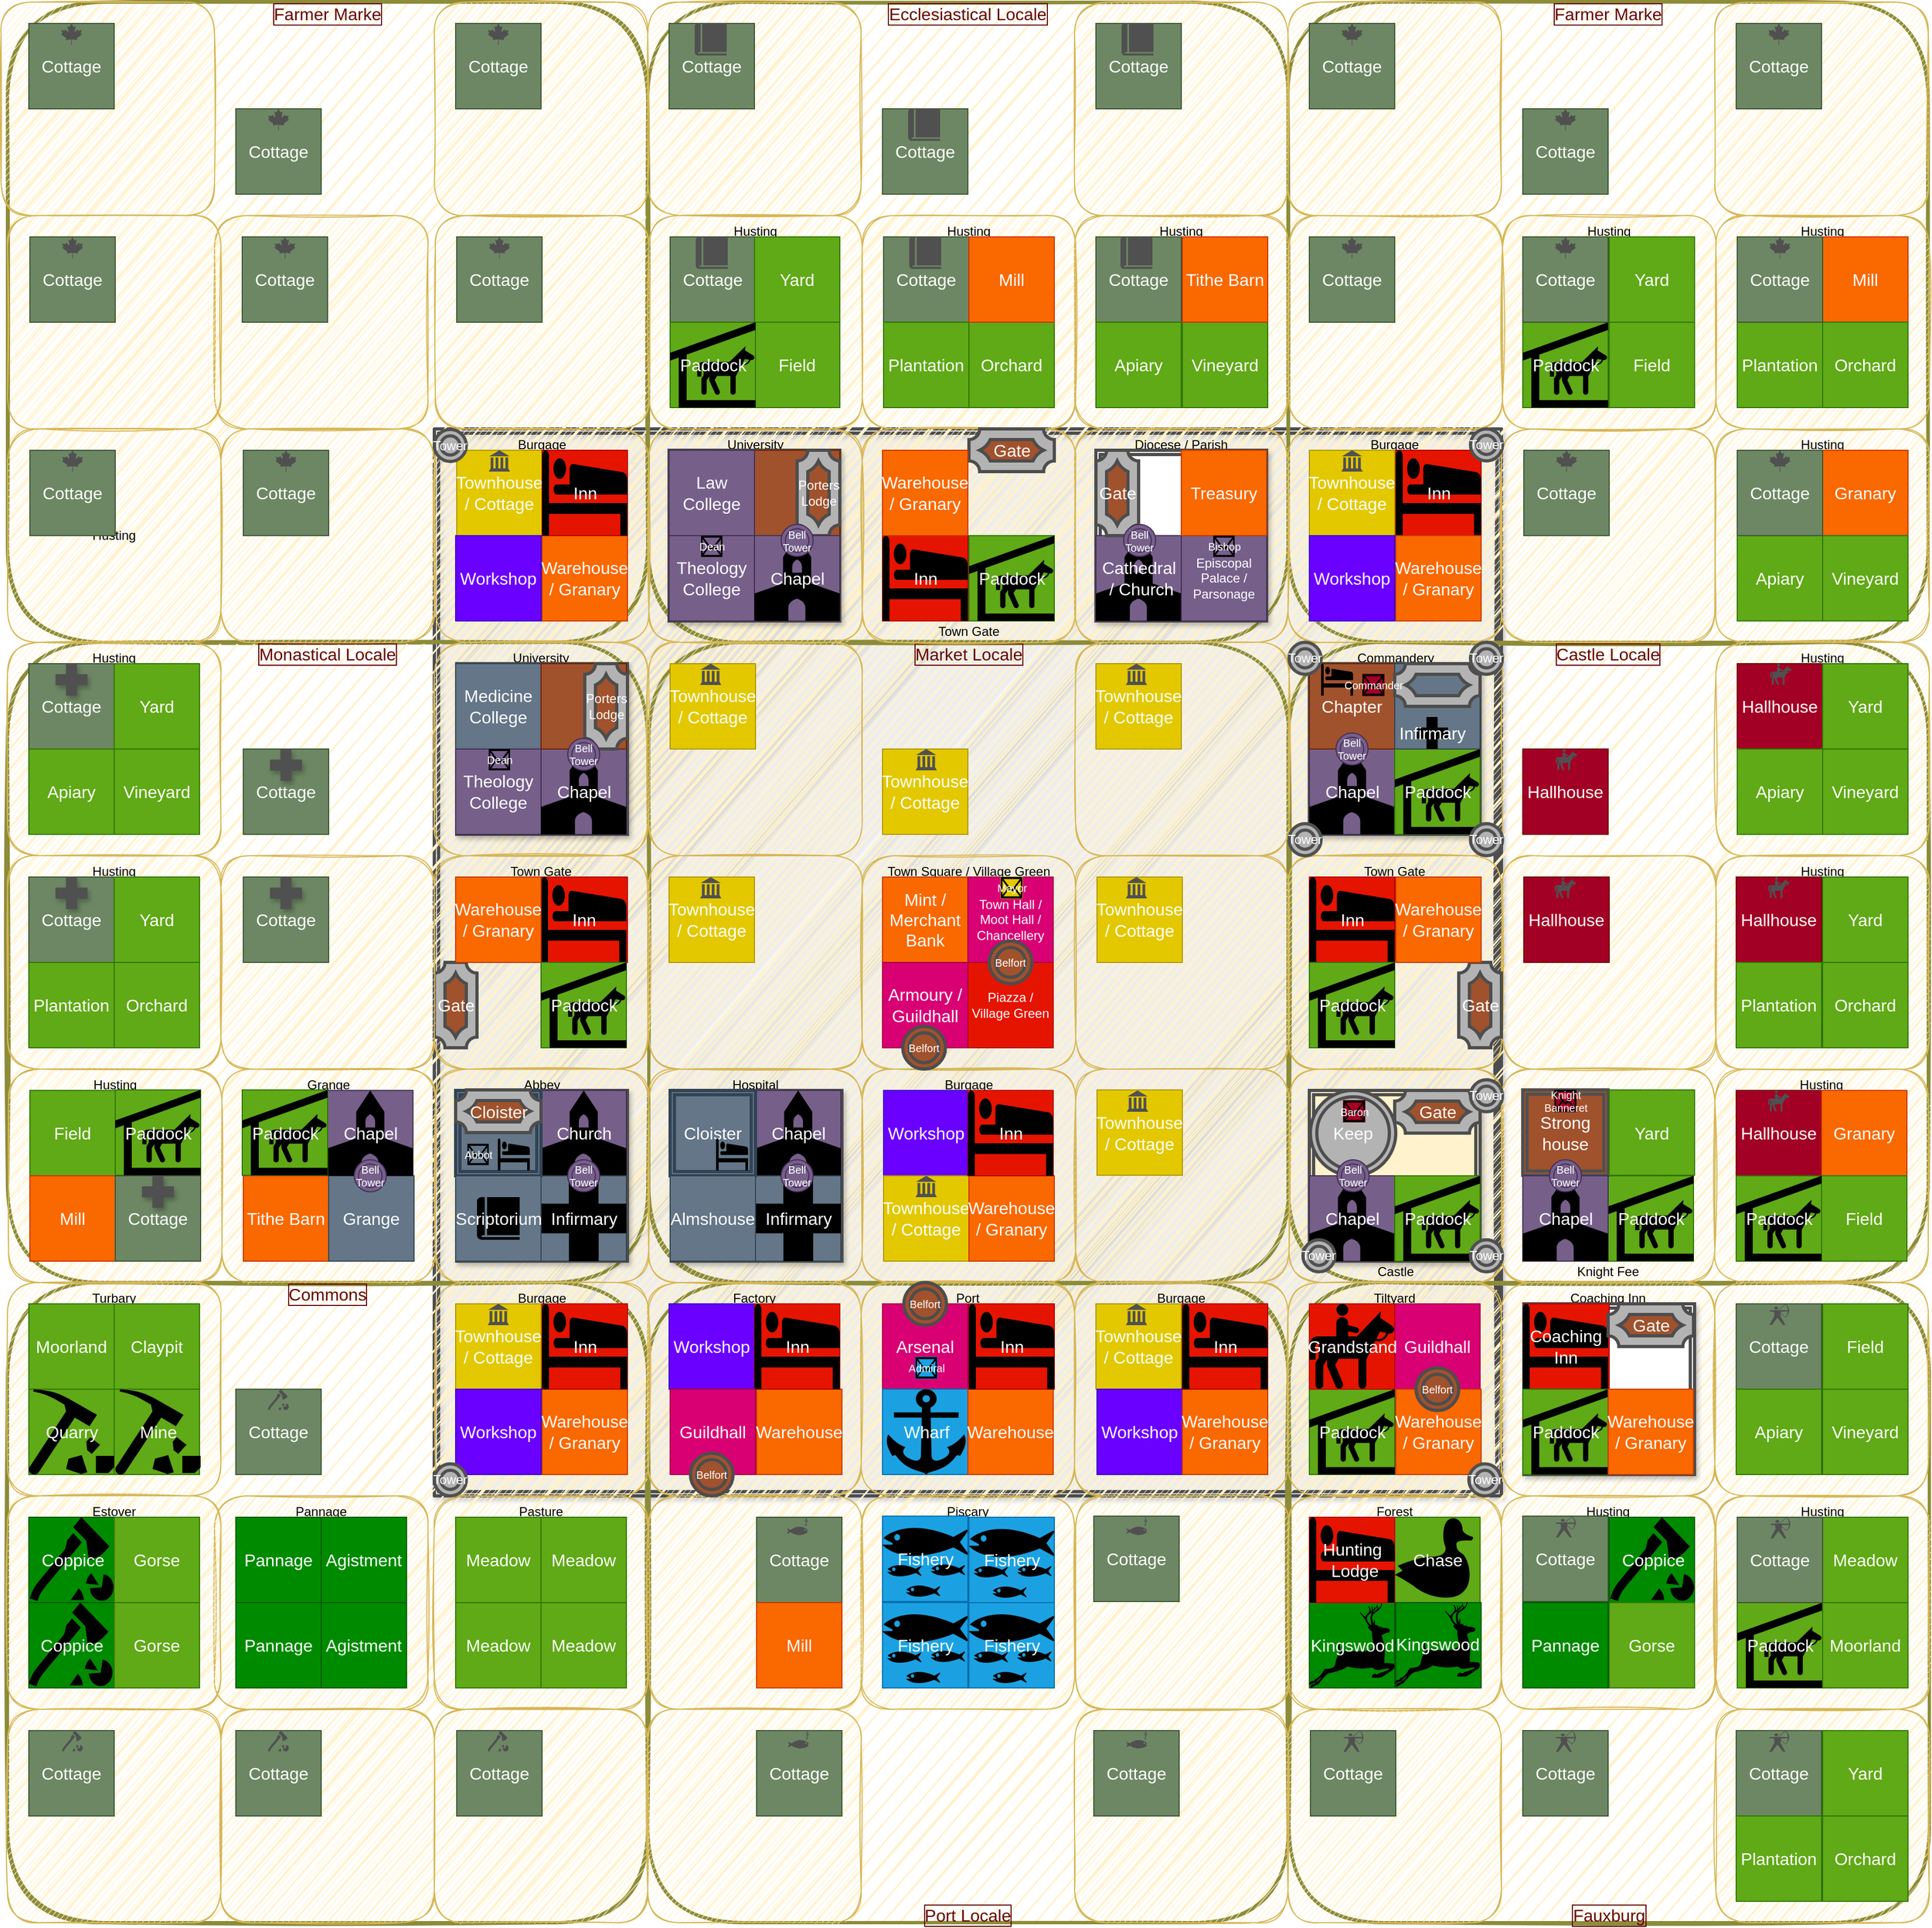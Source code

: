<mxfile version="13.9.9" type="device"><diagram id="p7SWYz53z3gQaacNBBPK" name="hundred_with_tithings"><mxGraphModel dx="588" dy="341" grid="1" gridSize="10" guides="1" tooltips="1" connect="1" arrows="1" fold="1" page="1" pageScale="1" pageWidth="827" pageHeight="1169" math="0" shadow="0"><root><mxCell id="2Xm_CBknuV6RxsgBABDO-0"/><mxCell id="2Xm_CBknuV6RxsgBABDO-1" parent="2Xm_CBknuV6RxsgBABDO-0"/><mxCell id="PMWMLwii8IsZHjhCEvwI-249" value="" style="shape=ext;double=1;rounded=0;whiteSpace=wrap;html=1;shadow=1;glass=0;sketch=1;strokeWidth=3;fontSize=16;fillColor=#fff2cc;strokeColor=#4D4D4D;" parent="2Xm_CBknuV6RxsgBABDO-1" vertex="1"><mxGeometry x="446" y="440" width="1000" height="1000" as="geometry"/></mxCell><mxCell id="PMWMLwii8IsZHjhCEvwI-241" value="Farmer Marke" style="rounded=1;whiteSpace=wrap;html=1;shadow=0;glass=0;fillColor=#fff2cc;sketch=1;labelBorderColor=#660000;fontColor=#660000;labelPosition=center;verticalLabelPosition=top;align=center;verticalAlign=bottom;fontSize=16;spacingBottom=-24;strokeColor=#8C8C39;strokeWidth=3;" parent="2Xm_CBknuV6RxsgBABDO-1" vertex="1"><mxGeometry x="1246" y="40" width="600" height="600" as="geometry"/></mxCell><mxCell id="PMWMLwii8IsZHjhCEvwI-242" value="Ecclesiastical Locale" style="rounded=1;whiteSpace=wrap;html=1;shadow=0;glass=0;fillColor=#fff2cc;sketch=1;labelPosition=center;verticalLabelPosition=top;align=center;verticalAlign=bottom;labelBorderColor=#660000;fontColor=#660000;fontSize=16;spacingBottom=-24;strokeColor=#8C8C39;strokeWidth=3;" parent="2Xm_CBknuV6RxsgBABDO-1" vertex="1"><mxGeometry x="646" y="40" width="600" height="600" as="geometry"/></mxCell><mxCell id="PMWMLwii8IsZHjhCEvwI-243" value="Farmer Marke" style="rounded=1;whiteSpace=wrap;html=1;shadow=0;glass=0;fillColor=#fff2cc;sketch=1;labelPosition=center;verticalLabelPosition=top;align=center;verticalAlign=bottom;labelBorderColor=#660000;fontColor=#660000;fontSize=16;spacingBottom=-24;strokeColor=#8C8C39;strokeWidth=3;" parent="2Xm_CBknuV6RxsgBABDO-1" vertex="1"><mxGeometry x="46" y="40" width="600" height="600" as="geometry"/></mxCell><mxCell id="PMWMLwii8IsZHjhCEvwI-244" value="Monastical Locale" style="rounded=1;whiteSpace=wrap;html=1;shadow=0;glass=0;fillColor=#fff2cc;sketch=1;labelPosition=center;verticalLabelPosition=top;align=center;verticalAlign=bottom;labelBorderColor=#660000;fontColor=#660000;fontSize=16;spacingBottom=-24;strokeColor=#8C8C39;strokeWidth=3;" parent="2Xm_CBknuV6RxsgBABDO-1" vertex="1"><mxGeometry x="46" y="640" width="600" height="600" as="geometry"/></mxCell><mxCell id="PMWMLwii8IsZHjhCEvwI-245" value="Commons" style="rounded=1;whiteSpace=wrap;html=1;shadow=0;glass=0;fillColor=#fff2cc;sketch=1;labelBorderColor=#660000;fontColor=#660000;labelPosition=center;verticalLabelPosition=top;align=center;verticalAlign=bottom;fontSize=16;spacingBottom=-24;strokeColor=#8C8C39;strokeWidth=3;" parent="2Xm_CBknuV6RxsgBABDO-1" vertex="1"><mxGeometry x="46" y="1240" width="600" height="600" as="geometry"/></mxCell><mxCell id="PMWMLwii8IsZHjhCEvwI-246" value="Port Locale" style="rounded=1;whiteSpace=wrap;html=1;shadow=0;glass=0;fillColor=#fff2cc;sketch=1;fontSize=16;labelBorderColor=#660000;fontColor=#660000;labelPosition=center;verticalLabelPosition=bottom;align=center;verticalAlign=top;spacingTop=-24;strokeColor=#8C8C39;strokeWidth=3;" parent="2Xm_CBknuV6RxsgBABDO-1" vertex="1"><mxGeometry x="646" y="1240" width="600" height="600" as="geometry"/></mxCell><mxCell id="PMWMLwii8IsZHjhCEvwI-240" value="Castle Locale" style="rounded=1;whiteSpace=wrap;html=1;shadow=0;glass=0;fillColor=#fff2cc;sketch=1;labelBorderColor=#660000;fontColor=#660000;labelPosition=center;verticalLabelPosition=top;align=center;verticalAlign=bottom;fontSize=16;spacingBottom=-24;strokeColor=#8C8C39;strokeWidth=3;" parent="2Xm_CBknuV6RxsgBABDO-1" vertex="1"><mxGeometry x="1246" y="640" width="600" height="600" as="geometry"/></mxCell><mxCell id="CxKl41sxivN8Dw1DiheB-368" value="Fauxburg" style="rounded=1;whiteSpace=wrap;html=1;shadow=0;glass=0;fillColor=#fff2cc;sketch=1;labelBorderColor=#660000;fontColor=#660000;fontSize=16;labelPosition=center;verticalLabelPosition=bottom;align=center;verticalAlign=top;spacingTop=-24;strokeColor=#8C8C39;strokeWidth=3;" parent="2Xm_CBknuV6RxsgBABDO-1" vertex="1"><mxGeometry x="1247" y="1240" width="600" height="600" as="geometry"/></mxCell><mxCell id="PMWMLwii8IsZHjhCEvwI-247" value="Market Locale" style="rounded=1;shadow=0;glass=0;sketch=1;fontColor=#660000;fontSize=16;labelPosition=center;verticalLabelPosition=top;align=center;verticalAlign=bottom;labelBorderColor=#660000;whiteSpace=wrap;html=1;spacingTop=0;spacingBottom=-24;fillStyle=auto;fillColor=none;strokeColor=#8C8C39;strokeWidth=3;" parent="2Xm_CBknuV6RxsgBABDO-1" vertex="1"><mxGeometry x="647" y="640" width="600" height="600" as="geometry"/></mxCell><mxCell id="PMWMLwii8IsZHjhCEvwI-260" value="" style="rounded=1;whiteSpace=wrap;html=1;strokeColor=#d6b656;fillColor=#fff2cc;sketch=1;" parent="2Xm_CBknuV6RxsgBABDO-1" vertex="1"><mxGeometry x="647" y="640" width="200" height="200" as="geometry"/></mxCell><mxCell id="PMWMLwii8IsZHjhCEvwI-270" value="" style="rounded=1;whiteSpace=wrap;html=1;strokeColor=#d6b656;fillColor=#fff2cc;sketch=1;" parent="2Xm_CBknuV6RxsgBABDO-1" vertex="1"><mxGeometry x="1047" y="640" width="200" height="200" as="geometry"/></mxCell><mxCell id="PMWMLwii8IsZHjhCEvwI-275" value="" style="rounded=1;whiteSpace=wrap;html=1;strokeColor=#d6b656;fillColor=#fff2cc;sketch=1;" parent="2Xm_CBknuV6RxsgBABDO-1" vertex="1"><mxGeometry x="647" y="840" width="200" height="200" as="geometry"/></mxCell><mxCell id="PMWMLwii8IsZHjhCEvwI-280" value="Town Square / Village Green" style="rounded=1;whiteSpace=wrap;html=1;strokeColor=#d6b656;fillColor=#fff2cc;sketch=1;labelPosition=center;verticalLabelPosition=top;align=center;verticalAlign=bottom;spacingBottom=-24;" parent="2Xm_CBknuV6RxsgBABDO-1" vertex="1"><mxGeometry x="847" y="840" width="200" height="200" as="geometry"/></mxCell><mxCell id="PMWMLwii8IsZHjhCEvwI-281" value="Mint /&lt;br&gt;Merchant Bank" style="rounded=0;whiteSpace=wrap;html=1;fillColor=#fa6800;strokeColor=#C73500;fontColor=#ffffff;fontSize=16;" parent="2Xm_CBknuV6RxsgBABDO-1" vertex="1"><mxGeometry x="866" y="860" width="80" height="80" as="geometry"/></mxCell><mxCell id="PMWMLwii8IsZHjhCEvwI-284" value="Piazza /&lt;br style=&quot;font-size: 12px;&quot;&gt;Village Green" style="rounded=0;whiteSpace=wrap;html=1;fontSize=12;fillColor=#e51400;strokeColor=#B20000;fontColor=#ffffff;" parent="2Xm_CBknuV6RxsgBABDO-1" vertex="1"><mxGeometry x="946" y="940" width="80" height="80" as="geometry"/></mxCell><mxCell id="PMWMLwii8IsZHjhCEvwI-285" value="" style="rounded=1;whiteSpace=wrap;html=1;strokeColor=#d6b656;fillColor=#fff2cc;sketch=1;" parent="2Xm_CBknuV6RxsgBABDO-1" vertex="1"><mxGeometry x="1047" y="840" width="200" height="200" as="geometry"/></mxCell><mxCell id="PMWMLwii8IsZHjhCEvwI-310" value="" style="rounded=1;whiteSpace=wrap;html=1;strokeColor=#d6b656;fillColor=#fff2cc;sketch=1;" parent="2Xm_CBknuV6RxsgBABDO-1" vertex="1"><mxGeometry x="1047" y="1040" width="200" height="200" as="geometry"/></mxCell><mxCell id="PMWMLwii8IsZHjhCEvwI-315" value="Burgage" style="rounded=1;whiteSpace=wrap;html=1;strokeColor=#d6b656;fillColor=#fff2cc;sketch=1;labelPosition=center;verticalLabelPosition=top;align=center;verticalAlign=bottom;spacingBottom=-24;" parent="2Xm_CBknuV6RxsgBABDO-1" vertex="1"><mxGeometry x="847" y="1040" width="200" height="200" as="geometry"/></mxCell><mxCell id="PMWMLwii8IsZHjhCEvwI-316" value="Workshop" style="rounded=0;whiteSpace=wrap;html=1;fillColor=#6a00ff;strokeColor=#3700CC;fontColor=#ffffff;fontSize=16;" parent="2Xm_CBknuV6RxsgBABDO-1" vertex="1"><mxGeometry x="867" y="1060" width="80" height="80" as="geometry"/></mxCell><mxCell id="PMWMLwii8IsZHjhCEvwI-318" value="Townhouse / Cottage" style="rounded=0;whiteSpace=wrap;html=1;fontSize=16;fillColor=#e3c800;strokeColor=#B09500;fontColor=#ffffff;" parent="2Xm_CBknuV6RxsgBABDO-1" vertex="1"><mxGeometry x="867" y="1140" width="80" height="80" as="geometry"/></mxCell><mxCell id="PMWMLwii8IsZHjhCEvwI-319" value="Warehouse / Granary" style="rounded=0;whiteSpace=wrap;html=1;fillColor=#fa6800;strokeColor=#C73500;fontColor=#ffffff;fontSize=16;" parent="2Xm_CBknuV6RxsgBABDO-1" vertex="1"><mxGeometry x="947" y="1140" width="80" height="80" as="geometry"/></mxCell><mxCell id="PMWMLwii8IsZHjhCEvwI-320" value="Hospital" style="rounded=1;whiteSpace=wrap;html=1;strokeColor=#d6b656;fillColor=#fff2cc;sketch=1;labelPosition=center;verticalLabelPosition=top;align=center;verticalAlign=bottom;spacingBottom=-24;" parent="2Xm_CBknuV6RxsgBABDO-1" vertex="1"><mxGeometry x="647" y="1040" width="200" height="200" as="geometry"/></mxCell><mxCell id="PMWMLwii8IsZHjhCEvwI-330" value="Burgage" style="rounded=1;whiteSpace=wrap;html=1;strokeColor=#d6b656;fillColor=#fff2cc;sketch=1;labelPosition=center;verticalLabelPosition=top;align=center;verticalAlign=bottom;spacingBottom=-24;" parent="2Xm_CBknuV6RxsgBABDO-1" vertex="1"><mxGeometry x="1046" y="1240" width="200" height="200" as="geometry"/></mxCell><mxCell id="PMWMLwii8IsZHjhCEvwI-335" value="Port" style="rounded=1;whiteSpace=wrap;html=1;strokeColor=#d6b656;fillColor=#fff2cc;sketch=1;labelPosition=center;verticalLabelPosition=top;align=center;verticalAlign=bottom;spacingBottom=-24;" parent="2Xm_CBknuV6RxsgBABDO-1" vertex="1"><mxGeometry x="846" y="1240" width="200" height="200" as="geometry"/></mxCell><mxCell id="PMWMLwii8IsZHjhCEvwI-336" value="Arsenal" style="rounded=0;whiteSpace=wrap;html=1;fillColor=#d80073;strokeColor=#A50040;fontColor=#ffffff;fontSize=16;" parent="2Xm_CBknuV6RxsgBABDO-1" vertex="1"><mxGeometry x="866" y="1260" width="80" height="80" as="geometry"/></mxCell><mxCell id="PMWMLwii8IsZHjhCEvwI-338" value="" style="rounded=0;whiteSpace=wrap;html=1;fillColor=#1ba1e2;strokeColor=#006EAF;fontColor=#ffffff;" parent="2Xm_CBknuV6RxsgBABDO-1" vertex="1"><mxGeometry x="866" y="1340" width="80" height="80" as="geometry"/></mxCell><mxCell id="PMWMLwii8IsZHjhCEvwI-339" value="Warehouse" style="rounded=0;whiteSpace=wrap;html=1;fontSize=16;fillColor=#fa6800;strokeColor=#C73500;fontColor=#ffffff;" parent="2Xm_CBknuV6RxsgBABDO-1" vertex="1"><mxGeometry x="946" y="1340" width="80" height="80" as="geometry"/></mxCell><mxCell id="PMWMLwii8IsZHjhCEvwI-340" value="Tiltyard" style="rounded=1;whiteSpace=wrap;html=1;strokeColor=#d6b656;fillColor=#fff2cc;sketch=1;labelPosition=center;verticalLabelPosition=top;align=center;verticalAlign=bottom;spacingBottom=-24;" parent="2Xm_CBknuV6RxsgBABDO-1" vertex="1"><mxGeometry x="1246" y="1240" width="200" height="200" as="geometry"/></mxCell><mxCell id="PMWMLwii8IsZHjhCEvwI-342" value="Guildhall" style="rounded=0;whiteSpace=wrap;html=1;fillColor=#d80073;strokeColor=#A50040;fontColor=#ffffff;fontSize=16;" parent="2Xm_CBknuV6RxsgBABDO-1" vertex="1"><mxGeometry x="1346" y="1260" width="80" height="80" as="geometry"/></mxCell><mxCell id="PMWMLwii8IsZHjhCEvwI-343" value="" style="rounded=0;whiteSpace=wrap;html=1;fillColor=#60a917;strokeColor=#2D7600;fontColor=#ffffff;" parent="2Xm_CBknuV6RxsgBABDO-1" vertex="1"><mxGeometry x="1266" y="1340" width="80" height="80" as="geometry"/></mxCell><mxCell id="PMWMLwii8IsZHjhCEvwI-345" value="Castle" style="rounded=1;whiteSpace=wrap;html=1;strokeColor=#d6b656;fillColor=#fff2cc;sketch=1;labelPosition=center;verticalLabelPosition=bottom;align=center;verticalAlign=top;spacingBottom=0;spacingTop=-24;" parent="2Xm_CBknuV6RxsgBABDO-1" vertex="1"><mxGeometry x="1247" y="1040" width="200" height="200" as="geometry"/></mxCell><mxCell id="PMWMLwii8IsZHjhCEvwI-350" value="Town Gate" style="rounded=1;whiteSpace=wrap;html=1;strokeColor=#d6b656;fillColor=#fff2cc;sketch=1;labelPosition=center;verticalLabelPosition=top;align=center;verticalAlign=bottom;spacingBottom=-24;" parent="2Xm_CBknuV6RxsgBABDO-1" vertex="1"><mxGeometry x="1246" y="840" width="200" height="200" as="geometry"/></mxCell><mxCell id="PMWMLwii8IsZHjhCEvwI-355" value="Commandery" style="rounded=1;whiteSpace=wrap;html=1;strokeColor=#d6b656;fillColor=#fff2cc;sketch=1;labelPosition=center;verticalLabelPosition=top;align=center;verticalAlign=bottom;spacingBottom=-24;" parent="2Xm_CBknuV6RxsgBABDO-1" vertex="1"><mxGeometry x="1247" y="640" width="200" height="200" as="geometry"/></mxCell><mxCell id="PMWMLwii8IsZHjhCEvwI-360" value="Burgage" style="rounded=1;whiteSpace=wrap;html=1;strokeColor=#d6b656;fillColor=#fff2cc;sketch=1;labelPosition=center;verticalLabelPosition=top;align=center;verticalAlign=bottom;spacingBottom=-24;" parent="2Xm_CBknuV6RxsgBABDO-1" vertex="1"><mxGeometry x="1246" y="440" width="200" height="200" as="geometry"/></mxCell><mxCell id="PMWMLwii8IsZHjhCEvwI-365" value="Diocese / Parish" style="rounded=1;whiteSpace=wrap;html=1;strokeColor=#d6b656;fillColor=#fff2cc;sketch=1;labelPosition=center;verticalLabelPosition=top;align=center;verticalAlign=bottom;spacingBottom=-24;" parent="2Xm_CBknuV6RxsgBABDO-1" vertex="1"><mxGeometry x="1046" y="440" width="200" height="200" as="geometry"/></mxCell><mxCell id="PMWMLwii8IsZHjhCEvwI-390" value="" style="rounded=1;whiteSpace=wrap;html=1;strokeColor=#d6b656;fillColor=#fff2cc;sketch=1;" parent="2Xm_CBknuV6RxsgBABDO-1" vertex="1"><mxGeometry x="1646" y="1240" width="200" height="200" as="geometry"/></mxCell><mxCell id="PMWMLwii8IsZHjhCEvwI-395" value="Coaching Inn" style="rounded=1;whiteSpace=wrap;html=1;strokeColor=#d6b656;fillColor=#fff2cc;sketch=1;labelPosition=center;verticalLabelPosition=top;align=center;verticalAlign=bottom;spacingBottom=-24;" parent="2Xm_CBknuV6RxsgBABDO-1" vertex="1"><mxGeometry x="1446" y="1240" width="200" height="200" as="geometry"/></mxCell><mxCell id="PMWMLwii8IsZHjhCEvwI-400" value="Husting" style="rounded=1;whiteSpace=wrap;html=1;strokeColor=#d6b656;fillColor=#fff2cc;sketch=1;labelPosition=center;verticalLabelPosition=top;align=center;verticalAlign=bottom;spacingBottom=-24;" parent="2Xm_CBknuV6RxsgBABDO-1" vertex="1"><mxGeometry x="1647" y="1440" width="200" height="200" as="geometry"/></mxCell><mxCell id="PMWMLwii8IsZHjhCEvwI-405" value="Husting" style="rounded=1;whiteSpace=wrap;html=1;strokeColor=#d6b656;fillColor=#fff2cc;sketch=1;labelPosition=center;verticalLabelPosition=top;align=center;verticalAlign=bottom;spacingBottom=-24;" parent="2Xm_CBknuV6RxsgBABDO-1" vertex="1"><mxGeometry x="1446" y="1440" width="200" height="200" as="geometry"/></mxCell><mxCell id="PMWMLwii8IsZHjhCEvwI-410" value="Forest" style="rounded=1;whiteSpace=wrap;html=1;strokeColor=#d6b656;fillColor=#fff2cc;sketch=1;labelPosition=center;verticalLabelPosition=top;align=center;verticalAlign=bottom;spacingTop=0;spacingBottom=-24;" parent="2Xm_CBknuV6RxsgBABDO-1" vertex="1"><mxGeometry x="1246" y="1440" width="200" height="200" as="geometry"/></mxCell><mxCell id="PMWMLwii8IsZHjhCEvwI-412" value="" style="rounded=0;whiteSpace=wrap;html=1;fillColor=#60a917;strokeColor=#2D7600;fontColor=#ffffff;" parent="2Xm_CBknuV6RxsgBABDO-1" vertex="1"><mxGeometry x="1346" y="1460" width="80" height="80" as="geometry"/></mxCell><mxCell id="PMWMLwii8IsZHjhCEvwI-415" value="" style="rounded=1;whiteSpace=wrap;html=1;strokeColor=#d6b656;fillColor=#fff2cc;sketch=1;" parent="2Xm_CBknuV6RxsgBABDO-1" vertex="1"><mxGeometry x="1246" y="1640" width="200" height="200" as="geometry"/></mxCell><mxCell id="PMWMLwii8IsZHjhCEvwI-425" value="" style="rounded=1;whiteSpace=wrap;html=1;strokeColor=#d6b656;fillColor=#fff2cc;sketch=1;" parent="2Xm_CBknuV6RxsgBABDO-1" vertex="1"><mxGeometry x="1647" y="1640" width="200" height="200" as="geometry"/></mxCell><mxCell id="PMWMLwii8IsZHjhCEvwI-430" value="Knight Fee" style="rounded=1;whiteSpace=wrap;html=1;strokeColor=#d6b656;fillColor=#fff2cc;sketch=1;labelPosition=center;verticalLabelPosition=bottom;align=center;verticalAlign=top;spacingBottom=0;spacingTop=-24;" parent="2Xm_CBknuV6RxsgBABDO-1" vertex="1"><mxGeometry x="1446" y="1040" width="200" height="200" as="geometry"/></mxCell><mxCell id="PMWMLwii8IsZHjhCEvwI-435" value="" style="rounded=1;whiteSpace=wrap;html=1;strokeColor=#d6b656;fillColor=#fff2cc;sketch=1;" parent="2Xm_CBknuV6RxsgBABDO-1" vertex="1"><mxGeometry x="1447" y="840" width="200" height="200" as="geometry"/></mxCell><mxCell id="PMWMLwii8IsZHjhCEvwI-445" value="Husting" style="rounded=1;whiteSpace=wrap;html=1;strokeColor=#d6b656;fillColor=#fff2cc;sketch=1;labelPosition=center;verticalLabelPosition=top;align=center;verticalAlign=bottom;spacingBottom=-24;" parent="2Xm_CBknuV6RxsgBABDO-1" vertex="1"><mxGeometry x="1647" y="640" width="200" height="200" as="geometry"/></mxCell><mxCell id="PMWMLwii8IsZHjhCEvwI-450" value="Husting" style="rounded=1;whiteSpace=wrap;html=1;strokeColor=#d6b656;fillColor=#fff2cc;sketch=1;labelPosition=center;verticalLabelPosition=top;align=center;verticalAlign=bottom;spacingBottom=-24;" parent="2Xm_CBknuV6RxsgBABDO-1" vertex="1"><mxGeometry x="1647" y="840" width="200" height="200" as="geometry"/></mxCell><mxCell id="PMWMLwii8IsZHjhCEvwI-455" value="Husting" style="rounded=1;whiteSpace=wrap;html=1;strokeColor=#d6b656;fillColor=#fff2cc;sketch=1;labelPosition=center;verticalLabelPosition=top;align=center;verticalAlign=bottom;spacingBottom=-24;" parent="2Xm_CBknuV6RxsgBABDO-1" vertex="1"><mxGeometry x="1646" y="1040" width="200" height="200" as="geometry"/></mxCell><mxCell id="PMWMLwii8IsZHjhCEvwI-456" value="Hallhouse" style="rounded=0;whiteSpace=wrap;html=1;fontSize=16;fillColor=#a20025;strokeColor=#6F0000;fontColor=#ffffff;" parent="2Xm_CBknuV6RxsgBABDO-1" vertex="1"><mxGeometry x="1666" y="1060" width="80" height="80" as="geometry"/></mxCell><mxCell id="PMWMLwii8IsZHjhCEvwI-457" value="Granary" style="rounded=0;whiteSpace=wrap;html=1;fontSize=16;fillColor=#fa6800;strokeColor=#C73500;fontColor=#ffffff;" parent="2Xm_CBknuV6RxsgBABDO-1" vertex="1"><mxGeometry x="1746" y="1060" width="80" height="80" as="geometry"/></mxCell><mxCell id="PMWMLwii8IsZHjhCEvwI-459" value="Field" style="rounded=0;whiteSpace=wrap;html=1;fillColor=#60a917;strokeColor=#2D7600;fontColor=#ffffff;fontSize=16;" parent="2Xm_CBknuV6RxsgBABDO-1" vertex="1"><mxGeometry x="1746" y="1140" width="80" height="80" as="geometry"/></mxCell><mxCell id="PMWMLwii8IsZHjhCEvwI-460" value="" style="rounded=1;whiteSpace=wrap;html=1;strokeColor=#d6b656;fillColor=#fff2cc;sketch=1;" parent="2Xm_CBknuV6RxsgBABDO-1" vertex="1"><mxGeometry x="1446" y="440" width="200" height="200" as="geometry"/></mxCell><mxCell id="PMWMLwii8IsZHjhCEvwI-465" value="Husting" style="rounded=1;whiteSpace=wrap;html=1;strokeColor=#d6b656;fillColor=#fff2cc;sketch=1;labelPosition=center;verticalLabelPosition=top;align=center;verticalAlign=bottom;spacingBottom=-24;" parent="2Xm_CBknuV6RxsgBABDO-1" vertex="1"><mxGeometry x="1647" y="440" width="200" height="200" as="geometry"/></mxCell><mxCell id="PMWMLwii8IsZHjhCEvwI-467" value="Granary" style="rounded=0;whiteSpace=wrap;html=1;fontSize=16;fillColor=#fa6800;strokeColor=#C73500;fontColor=#ffffff;" parent="2Xm_CBknuV6RxsgBABDO-1" vertex="1"><mxGeometry x="1747" y="460" width="80" height="80" as="geometry"/></mxCell><mxCell id="PMWMLwii8IsZHjhCEvwI-468" value="Apiary" style="rounded=0;whiteSpace=wrap;html=1;fontSize=16;fillColor=#60a917;strokeColor=#2D7600;fontColor=#ffffff;" parent="2Xm_CBknuV6RxsgBABDO-1" vertex="1"><mxGeometry x="1667" y="540" width="80" height="80" as="geometry"/></mxCell><mxCell id="PMWMLwii8IsZHjhCEvwI-469" value="Vineyard" style="rounded=0;whiteSpace=wrap;html=1;fontSize=16;fillColor=#60a917;strokeColor=#2D7600;fontColor=#ffffff;" parent="2Xm_CBknuV6RxsgBABDO-1" vertex="1"><mxGeometry x="1747" y="540" width="80" height="80" as="geometry"/></mxCell><mxCell id="PMWMLwii8IsZHjhCEvwI-470" value="" style="rounded=1;whiteSpace=wrap;html=1;strokeColor=#d6b656;fillColor=#fff2cc;sketch=1;" parent="2Xm_CBknuV6RxsgBABDO-1" vertex="1"><mxGeometry x="1247" y="240" width="200" height="200" as="geometry"/></mxCell><mxCell id="PMWMLwii8IsZHjhCEvwI-475" value="" style="rounded=1;whiteSpace=wrap;html=1;strokeColor=#d6b656;fillColor=#fff2cc;sketch=1;" parent="2Xm_CBknuV6RxsgBABDO-1" vertex="1"><mxGeometry x="1246" y="40" width="200" height="200" as="geometry"/></mxCell><mxCell id="PMWMLwii8IsZHjhCEvwI-480" value="Husting" style="rounded=1;whiteSpace=wrap;html=1;strokeColor=#d6b656;fillColor=#fff2cc;sketch=1;labelPosition=center;verticalLabelPosition=top;align=center;verticalAlign=bottom;spacingBottom=-24;" parent="2Xm_CBknuV6RxsgBABDO-1" vertex="1"><mxGeometry x="1447" y="240" width="200" height="200" as="geometry"/></mxCell><mxCell id="PMWMLwii8IsZHjhCEvwI-482" value="Yard" style="rounded=0;whiteSpace=wrap;html=1;fontSize=16;fillColor=#60a917;strokeColor=#2D7600;fontColor=#ffffff;" parent="2Xm_CBknuV6RxsgBABDO-1" vertex="1"><mxGeometry x="1547" y="260" width="80" height="80" as="geometry"/></mxCell><mxCell id="PMWMLwii8IsZHjhCEvwI-484" value="Field" style="rounded=0;whiteSpace=wrap;html=1;fontSize=16;fillColor=#60a917;strokeColor=#2D7600;fontColor=#ffffff;" parent="2Xm_CBknuV6RxsgBABDO-1" vertex="1"><mxGeometry x="1547" y="340" width="80" height="80" as="geometry"/></mxCell><mxCell id="PMWMLwii8IsZHjhCEvwI-490" value="Husting" style="rounded=1;whiteSpace=wrap;html=1;strokeColor=#d6b656;fillColor=#fff2cc;sketch=1;labelPosition=center;verticalLabelPosition=top;align=center;verticalAlign=bottom;spacingBottom=-24;" parent="2Xm_CBknuV6RxsgBABDO-1" vertex="1"><mxGeometry x="1647" y="240" width="200" height="200" as="geometry"/></mxCell><mxCell id="PMWMLwii8IsZHjhCEvwI-492" value="Mill" style="rounded=0;whiteSpace=wrap;html=1;fontSize=16;fillColor=#fa6800;strokeColor=#C73500;fontColor=#ffffff;" parent="2Xm_CBknuV6RxsgBABDO-1" vertex="1"><mxGeometry x="1747" y="260" width="80" height="80" as="geometry"/></mxCell><mxCell id="PMWMLwii8IsZHjhCEvwI-493" value="Plantation" style="rounded=0;whiteSpace=wrap;html=1;fontSize=16;fillColor=#60a917;strokeColor=#2D7600;fontColor=#ffffff;" parent="2Xm_CBknuV6RxsgBABDO-1" vertex="1"><mxGeometry x="1667" y="340" width="80" height="80" as="geometry"/></mxCell><mxCell id="PMWMLwii8IsZHjhCEvwI-494" value="Orchard" style="rounded=0;whiteSpace=wrap;html=1;fontSize=16;fillColor=#60a917;strokeColor=#2D7600;fontColor=#ffffff;" parent="2Xm_CBknuV6RxsgBABDO-1" vertex="1"><mxGeometry x="1747" y="340" width="80" height="80" as="geometry"/></mxCell><mxCell id="PMWMLwii8IsZHjhCEvwI-495" value="" style="rounded=1;whiteSpace=wrap;html=1;strokeColor=#d6b656;fillColor=#fff2cc;sketch=1;" parent="2Xm_CBknuV6RxsgBABDO-1" vertex="1"><mxGeometry x="1646" y="40" width="200" height="200" as="geometry"/></mxCell><mxCell id="PMWMLwii8IsZHjhCEvwI-500" value="" style="rounded=1;whiteSpace=wrap;html=1;strokeColor=#d6b656;fillColor=#fff2cc;sketch=1;" parent="2Xm_CBknuV6RxsgBABDO-1" vertex="1"><mxGeometry x="1046" y="40" width="200" height="200" as="geometry"/></mxCell><mxCell id="PMWMLwii8IsZHjhCEvwI-510" value="" style="rounded=1;whiteSpace=wrap;html=1;strokeColor=#d6b656;fillColor=#fff2cc;sketch=1;" parent="2Xm_CBknuV6RxsgBABDO-1" vertex="1"><mxGeometry x="646" y="40" width="200" height="200" as="geometry"/></mxCell><mxCell id="PMWMLwii8IsZHjhCEvwI-515" value="Husting" style="rounded=1;whiteSpace=wrap;html=1;strokeColor=#d6b656;fillColor=#fff2cc;sketch=1;labelPosition=center;verticalLabelPosition=top;align=center;verticalAlign=bottom;spacingBottom=-24;" parent="2Xm_CBknuV6RxsgBABDO-1" vertex="1"><mxGeometry x="1046" y="240" width="200" height="200" as="geometry"/></mxCell><mxCell id="PMWMLwii8IsZHjhCEvwI-520" value="Husting" style="rounded=1;whiteSpace=wrap;html=1;strokeColor=#d6b656;fillColor=#fff2cc;sketch=1;labelPosition=center;verticalLabelPosition=top;align=center;verticalAlign=bottom;spacingBottom=-24;" parent="2Xm_CBknuV6RxsgBABDO-1" vertex="1"><mxGeometry x="847" y="240" width="200" height="200" as="geometry"/></mxCell><mxCell id="PMWMLwii8IsZHjhCEvwI-525" value="Husting" style="rounded=1;whiteSpace=wrap;html=1;strokeColor=#d6b656;fillColor=#fff2cc;sketch=1;labelPosition=center;verticalLabelPosition=top;align=center;verticalAlign=bottom;spacingBottom=-24;" parent="2Xm_CBknuV6RxsgBABDO-1" vertex="1"><mxGeometry x="647" y="240" width="200" height="200" as="geometry"/></mxCell><mxCell id="PMWMLwii8IsZHjhCEvwI-530" value="" style="rounded=1;whiteSpace=wrap;html=1;strokeColor=#d6b656;fillColor=#fff2cc;sketch=1;" parent="2Xm_CBknuV6RxsgBABDO-1" vertex="1"><mxGeometry x="446" y="40" width="200" height="200" as="geometry"/></mxCell><mxCell id="PMWMLwii8IsZHjhCEvwI-535" value="" style="rounded=1;whiteSpace=wrap;html=1;strokeColor=#d6b656;fillColor=#fff2cc;sketch=1;" parent="2Xm_CBknuV6RxsgBABDO-1" vertex="1"><mxGeometry x="447" y="240" width="200" height="200" as="geometry"/></mxCell><mxCell id="PMWMLwii8IsZHjhCEvwI-540" value="Burgage" style="rounded=1;whiteSpace=wrap;html=1;strokeColor=#d6b656;fillColor=#fff2cc;sketch=1;labelPosition=center;verticalLabelPosition=top;align=center;verticalAlign=bottom;spacingBottom=-24;" parent="2Xm_CBknuV6RxsgBABDO-1" vertex="1"><mxGeometry x="447" y="440" width="200" height="200" as="geometry"/></mxCell><mxCell id="PMWMLwii8IsZHjhCEvwI-545" value="University" style="rounded=1;whiteSpace=wrap;html=1;strokeColor=#d6b656;fillColor=#fff2cc;sketch=1;labelPosition=center;verticalLabelPosition=top;align=center;verticalAlign=bottom;spacingBottom=-24;" parent="2Xm_CBknuV6RxsgBABDO-1" vertex="1"><mxGeometry x="647" y="440" width="200" height="200" as="geometry"/></mxCell><mxCell id="PMWMLwii8IsZHjhCEvwI-550" value="University" style="rounded=1;whiteSpace=wrap;html=1;strokeColor=#d6b656;fillColor=#fff2cc;sketch=1;labelPosition=center;verticalLabelPosition=top;align=center;verticalAlign=bottom;spacingBottom=-24;" parent="2Xm_CBknuV6RxsgBABDO-1" vertex="1"><mxGeometry x="446" y="640" width="200" height="200" as="geometry"/></mxCell><mxCell id="PMWMLwii8IsZHjhCEvwI-555" value="Town Gate" style="rounded=1;whiteSpace=wrap;html=1;strokeColor=#d6b656;fillColor=#fff2cc;sketch=1;labelPosition=center;verticalLabelPosition=top;align=center;verticalAlign=bottom;spacingBottom=-24;" parent="2Xm_CBknuV6RxsgBABDO-1" vertex="1"><mxGeometry x="446" y="840" width="200" height="200" as="geometry"/></mxCell><mxCell id="PMWMLwii8IsZHjhCEvwI-560" value="Abbey" style="rounded=1;whiteSpace=wrap;html=1;strokeColor=#d6b656;fillColor=#fff2cc;sketch=1;labelPosition=center;verticalLabelPosition=top;align=center;verticalAlign=bottom;spacingBottom=-24;" parent="2Xm_CBknuV6RxsgBABDO-1" vertex="1"><mxGeometry x="447" y="1040" width="200" height="200" as="geometry"/></mxCell><mxCell id="PMWMLwii8IsZHjhCEvwI-565" value="Factory" style="rounded=1;whiteSpace=wrap;html=1;strokeColor=#d6b656;fillColor=#fff2cc;sketch=1;labelPosition=center;verticalLabelPosition=top;align=center;verticalAlign=bottom;spacingBottom=-24;" parent="2Xm_CBknuV6RxsgBABDO-1" vertex="1"><mxGeometry x="646" y="1240" width="200" height="200" as="geometry"/></mxCell><mxCell id="PMWMLwii8IsZHjhCEvwI-566" value="Warehouse" style="rounded=0;whiteSpace=wrap;html=1;fillColor=#fa6800;strokeColor=#C73500;fontColor=#ffffff;fontSize=16;" parent="2Xm_CBknuV6RxsgBABDO-1" vertex="1"><mxGeometry x="748" y="1340" width="80" height="80" as="geometry"/></mxCell><mxCell id="PMWMLwii8IsZHjhCEvwI-567" value="Workshop" style="rounded=0;whiteSpace=wrap;html=1;fillColor=#6a00ff;strokeColor=#3700CC;fontColor=#ffffff;fontSize=16;" parent="2Xm_CBknuV6RxsgBABDO-1" vertex="1"><mxGeometry x="666" y="1260" width="80" height="80" as="geometry"/></mxCell><mxCell id="PMWMLwii8IsZHjhCEvwI-570" value="Burgage" style="rounded=1;whiteSpace=wrap;html=1;strokeColor=#d6b656;fillColor=#fff2cc;sketch=1;labelPosition=center;verticalLabelPosition=top;align=center;verticalAlign=bottom;spacingBottom=-24;" parent="2Xm_CBknuV6RxsgBABDO-1" vertex="1"><mxGeometry x="447" y="1240" width="200" height="200" as="geometry"/></mxCell><mxCell id="PMWMLwii8IsZHjhCEvwI-575" value="" style="rounded=1;whiteSpace=wrap;html=1;strokeColor=#d6b656;fillColor=#fff2cc;sketch=1;" parent="2Xm_CBknuV6RxsgBABDO-1" vertex="1"><mxGeometry x="1047" y="1440" width="200" height="200" as="geometry"/></mxCell><mxCell id="PMWMLwii8IsZHjhCEvwI-580" value="Piscary" style="rounded=1;whiteSpace=wrap;html=1;strokeColor=#d6b656;fillColor=#fff2cc;sketch=1;labelPosition=center;verticalLabelPosition=top;align=center;verticalAlign=bottom;spacingBottom=-24;" parent="2Xm_CBknuV6RxsgBABDO-1" vertex="1"><mxGeometry x="846" y="1440" width="200" height="200" as="geometry"/></mxCell><mxCell id="PMWMLwii8IsZHjhCEvwI-583" value="" style="rounded=0;whiteSpace=wrap;html=1;fontSize=16;fillColor=#1ba1e2;strokeColor=#006EAF;fontColor=#ffffff;" parent="2Xm_CBknuV6RxsgBABDO-1" vertex="1"><mxGeometry x="866" y="1540" width="80" height="80" as="geometry"/></mxCell><mxCell id="PMWMLwii8IsZHjhCEvwI-585" value="" style="rounded=1;whiteSpace=wrap;html=1;strokeColor=#d6b656;fillColor=#fff2cc;sketch=1;" parent="2Xm_CBknuV6RxsgBABDO-1" vertex="1"><mxGeometry x="1046" y="1640" width="200" height="200" as="geometry"/></mxCell><mxCell id="PMWMLwii8IsZHjhCEvwI-595" value="" style="rounded=1;whiteSpace=wrap;html=1;strokeColor=#d6b656;fillColor=#fff2cc;sketch=1;" parent="2Xm_CBknuV6RxsgBABDO-1" vertex="1"><mxGeometry x="647" y="1440" width="200" height="200" as="geometry"/></mxCell><mxCell id="PMWMLwii8IsZHjhCEvwI-600" value="" style="rounded=1;whiteSpace=wrap;html=1;strokeColor=#d6b656;fillColor=#fff2cc;sketch=1;" parent="2Xm_CBknuV6RxsgBABDO-1" vertex="1"><mxGeometry x="646" y="1640" width="200" height="200" as="geometry"/></mxCell><mxCell id="PMWMLwii8IsZHjhCEvwI-605" value="Pasture" style="rounded=1;whiteSpace=wrap;html=1;strokeColor=#d6b656;fillColor=#fff2cc;sketch=1;labelPosition=center;verticalLabelPosition=top;align=center;verticalAlign=bottom;spacingBottom=-24;" parent="2Xm_CBknuV6RxsgBABDO-1" vertex="1"><mxGeometry x="446" y="1440" width="200" height="200" as="geometry"/></mxCell><mxCell id="PMWMLwii8IsZHjhCEvwI-606" value="Meadow" style="rounded=0;whiteSpace=wrap;html=1;fontSize=16;fillColor=#60a917;strokeColor=#2D7600;fontColor=#ffffff;" parent="2Xm_CBknuV6RxsgBABDO-1" vertex="1"><mxGeometry x="466" y="1460" width="80" height="80" as="geometry"/></mxCell><mxCell id="PMWMLwii8IsZHjhCEvwI-610" value="" style="rounded=1;whiteSpace=wrap;html=1;strokeColor=#d6b656;fillColor=#fff2cc;sketch=1;" parent="2Xm_CBknuV6RxsgBABDO-1" vertex="1"><mxGeometry x="446" y="1640" width="200" height="200" as="geometry"/></mxCell><mxCell id="PMWMLwii8IsZHjhCEvwI-615" value="" style="rounded=1;whiteSpace=wrap;html=1;strokeColor=#d6b656;fillColor=#fff2cc;sketch=1;" parent="2Xm_CBknuV6RxsgBABDO-1" vertex="1"><mxGeometry x="246" y="1640" width="200" height="200" as="geometry"/></mxCell><mxCell id="PMWMLwii8IsZHjhCEvwI-620" value="" style="rounded=1;whiteSpace=wrap;html=1;strokeColor=#d6b656;fillColor=#fff2cc;sketch=1;" parent="2Xm_CBknuV6RxsgBABDO-1" vertex="1"><mxGeometry x="46" y="1640" width="200" height="200" as="geometry"/></mxCell><mxCell id="PMWMLwii8IsZHjhCEvwI-625" value="Pannage" style="rounded=1;whiteSpace=wrap;html=1;strokeColor=#d6b656;fillColor=#fff2cc;sketch=1;labelPosition=center;verticalLabelPosition=top;align=center;verticalAlign=bottom;spacingBottom=-24;" parent="2Xm_CBknuV6RxsgBABDO-1" vertex="1"><mxGeometry x="240" y="1440" width="200" height="200" as="geometry"/></mxCell><mxCell id="PMWMLwii8IsZHjhCEvwI-626" value="Pannage" style="rounded=0;whiteSpace=wrap;html=1;fillColor=#008a00;strokeColor=#005700;fontColor=#ffffff;fontSize=16;" parent="2Xm_CBknuV6RxsgBABDO-1" vertex="1"><mxGeometry x="260" y="1460" width="80" height="80" as="geometry"/></mxCell><mxCell id="PMWMLwii8IsZHjhCEvwI-630" value="Estover" style="rounded=1;whiteSpace=wrap;html=1;strokeColor=#d6b656;fillColor=#fff2cc;sketch=1;labelPosition=center;verticalLabelPosition=top;align=center;verticalAlign=bottom;spacingBottom=-24;" parent="2Xm_CBknuV6RxsgBABDO-1" vertex="1"><mxGeometry x="46" y="1440" width="200" height="200" as="geometry"/></mxCell><mxCell id="PMWMLwii8IsZHjhCEvwI-631" value="" style="rounded=0;whiteSpace=wrap;html=1;fillColor=#008a00;strokeColor=#005700;fontColor=#ffffff;" parent="2Xm_CBknuV6RxsgBABDO-1" vertex="1"><mxGeometry x="66" y="1460" width="80" height="80" as="geometry"/></mxCell><mxCell id="PMWMLwii8IsZHjhCEvwI-632" value="Gorse" style="rounded=0;whiteSpace=wrap;html=1;fontSize=16;fillColor=#60a917;strokeColor=#2D7600;fontColor=#ffffff;" parent="2Xm_CBknuV6RxsgBABDO-1" vertex="1"><mxGeometry x="146" y="1460" width="80" height="80" as="geometry"/></mxCell><mxCell id="PMWMLwii8IsZHjhCEvwI-640" value="Turbary" style="rounded=1;whiteSpace=wrap;html=1;strokeColor=#d6b656;fillColor=#fff2cc;sketch=1;labelPosition=center;verticalLabelPosition=top;align=center;verticalAlign=bottom;spacingBottom=-24;" parent="2Xm_CBknuV6RxsgBABDO-1" vertex="1"><mxGeometry x="46" y="1240" width="200" height="200" as="geometry"/></mxCell><mxCell id="PMWMLwii8IsZHjhCEvwI-641" value="Moorland" style="rounded=0;whiteSpace=wrap;html=1;fontSize=16;fillColor=#60a917;strokeColor=#2D7600;fontColor=#ffffff;" parent="2Xm_CBknuV6RxsgBABDO-1" vertex="1"><mxGeometry x="66" y="1260" width="80" height="80" as="geometry"/></mxCell><mxCell id="PMWMLwii8IsZHjhCEvwI-642" value="Claypit" style="rounded=0;whiteSpace=wrap;html=1;fontSize=16;fillColor=#60a917;strokeColor=#2D7600;fontColor=#ffffff;" parent="2Xm_CBknuV6RxsgBABDO-1" vertex="1"><mxGeometry x="146" y="1260" width="80" height="80" as="geometry"/></mxCell><mxCell id="PMWMLwii8IsZHjhCEvwI-643" value="" style="rounded=0;whiteSpace=wrap;html=1;fillColor=#60a917;strokeColor=#2D7600;fontColor=#ffffff;" parent="2Xm_CBknuV6RxsgBABDO-1" vertex="1"><mxGeometry x="66" y="1340" width="80" height="80" as="geometry"/></mxCell><mxCell id="PMWMLwii8IsZHjhCEvwI-644" value="" style="rounded=0;whiteSpace=wrap;html=1;fillColor=#60a917;strokeColor=#2D7600;fontColor=#ffffff;" parent="2Xm_CBknuV6RxsgBABDO-1" vertex="1"><mxGeometry x="146" y="1340" width="80" height="80" as="geometry"/></mxCell><mxCell id="PMWMLwii8IsZHjhCEvwI-645" value="Grange" style="rounded=1;whiteSpace=wrap;html=1;strokeColor=#d6b656;fillColor=#fff2cc;sketch=1;labelPosition=center;verticalLabelPosition=top;align=center;verticalAlign=bottom;spacingBottom=-24;" parent="2Xm_CBknuV6RxsgBABDO-1" vertex="1"><mxGeometry x="247" y="1040" width="200" height="200" as="geometry"/></mxCell><mxCell id="PMWMLwii8IsZHjhCEvwI-648" value="Tithe Barn" style="rounded=0;whiteSpace=wrap;html=1;fontSize=16;fillColor=#fa6800;strokeColor=#C73500;fontColor=#ffffff;" parent="2Xm_CBknuV6RxsgBABDO-1" vertex="1"><mxGeometry x="267" y="1140" width="80" height="80" as="geometry"/></mxCell><mxCell id="PMWMLwii8IsZHjhCEvwI-649" value="&lt;font style=&quot;font-size: 16px&quot;&gt;Grange&lt;/font&gt;" style="rounded=0;whiteSpace=wrap;html=1;fillColor=#647687;strokeColor=#314354;fontColor=#ffffff;" parent="2Xm_CBknuV6RxsgBABDO-1" vertex="1"><mxGeometry x="347" y="1140" width="80" height="80" as="geometry"/></mxCell><mxCell id="PMWMLwii8IsZHjhCEvwI-650" value="Husting" style="rounded=1;whiteSpace=wrap;html=1;strokeColor=#d6b656;fillColor=#fff2cc;sketch=1;labelPosition=center;verticalLabelPosition=top;align=center;verticalAlign=bottom;spacingBottom=-24;" parent="2Xm_CBknuV6RxsgBABDO-1" vertex="1"><mxGeometry x="47" y="1040" width="200" height="200" as="geometry"/></mxCell><mxCell id="PMWMLwii8IsZHjhCEvwI-651" value="Field" style="rounded=0;whiteSpace=wrap;html=1;fontSize=16;fillColor=#60a917;strokeColor=#2D7600;fontColor=#ffffff;" parent="2Xm_CBknuV6RxsgBABDO-1" vertex="1"><mxGeometry x="67" y="1060" width="80" height="80" as="geometry"/></mxCell><mxCell id="PMWMLwii8IsZHjhCEvwI-653" value="Mill" style="rounded=0;whiteSpace=wrap;html=1;fontSize=16;fillColor=#fa6800;strokeColor=#C73500;fontColor=#ffffff;" parent="2Xm_CBknuV6RxsgBABDO-1" vertex="1"><mxGeometry x="67" y="1140" width="80" height="80" as="geometry"/></mxCell><mxCell id="PMWMLwii8IsZHjhCEvwI-665" value="Husting" style="rounded=1;whiteSpace=wrap;html=1;strokeColor=#d6b656;fillColor=#fff2cc;sketch=1;labelPosition=center;verticalLabelPosition=top;align=center;verticalAlign=bottom;spacingBottom=-24;" parent="2Xm_CBknuV6RxsgBABDO-1" vertex="1"><mxGeometry x="46" y="840" width="200" height="200" as="geometry"/></mxCell><mxCell id="PMWMLwii8IsZHjhCEvwI-670" value="Husting" style="rounded=1;whiteSpace=wrap;html=1;strokeColor=#d6b656;fillColor=#fff2cc;sketch=1;labelPosition=center;verticalLabelPosition=top;align=center;verticalAlign=bottom;spacingBottom=-24;" parent="2Xm_CBknuV6RxsgBABDO-1" vertex="1"><mxGeometry x="46" y="640" width="200" height="200" as="geometry"/></mxCell><mxCell id="PMWMLwii8IsZHjhCEvwI-680" value="Husting" style="rounded=1;whiteSpace=wrap;html=1;strokeColor=#d6b656;fillColor=#fff2cc;sketch=1;" parent="2Xm_CBknuV6RxsgBABDO-1" vertex="1"><mxGeometry x="46" y="440" width="200" height="200" as="geometry"/></mxCell><mxCell id="PMWMLwii8IsZHjhCEvwI-685" value="" style="rounded=1;whiteSpace=wrap;html=1;strokeColor=#d6b656;fillColor=#fff2cc;sketch=1;" parent="2Xm_CBknuV6RxsgBABDO-1" vertex="1"><mxGeometry x="240" y="240" width="200" height="200" as="geometry"/></mxCell><mxCell id="PMWMLwii8IsZHjhCEvwI-690" value="" style="rounded=1;whiteSpace=wrap;html=1;strokeColor=#d6b656;fillColor=#fff2cc;sketch=1;" parent="2Xm_CBknuV6RxsgBABDO-1" vertex="1"><mxGeometry x="46" y="240" width="200" height="200" as="geometry"/></mxCell><mxCell id="PMWMLwii8IsZHjhCEvwI-700" value="" style="rounded=1;whiteSpace=wrap;html=1;strokeColor=#d6b656;fillColor=#fff2cc;sketch=1;" parent="2Xm_CBknuV6RxsgBABDO-1" vertex="1"><mxGeometry x="40" y="40" width="200" height="200" as="geometry"/></mxCell><mxCell id="PMWMLwii8IsZHjhCEvwI-705" value="Town Gate" style="rounded=1;whiteSpace=wrap;html=1;strokeColor=#d6b656;fillColor=#fff2cc;sketch=1;labelPosition=center;verticalLabelPosition=bottom;align=center;verticalAlign=top;spacingTop=-24;" parent="2Xm_CBknuV6RxsgBABDO-1" vertex="1"><mxGeometry x="847" y="440" width="200" height="200" as="geometry"/></mxCell><mxCell id="jRjE0kCCgHqShomtx2nI-0" value="" style="rounded=0;whiteSpace=wrap;html=1;shadow=0;glass=0;sketch=0;strokeColor=#6D1F00;strokeWidth=3;fillColor=#a0522d;fontSize=16;fontColor=#ffffff;" parent="2Xm_CBknuV6RxsgBABDO-1" vertex="1"><mxGeometry x="1406" y="950.5" width="40" height="59" as="geometry"/></mxCell><mxCell id="joNuyW1ZKfr56ojzl9Wy-3" value="Gate" style="verticalLabelPosition=middle;verticalAlign=middle;html=1;shape=mxgraph.basic.plaque_frame;dx=10;rounded=1;shadow=0;glass=0;sketch=0;strokeWidth=3;fontSize=16;direction=south;labelPosition=center;align=center;fontColor=#FFFFFF;strokeColor=#4D4D4D;fillColor=#B3B3B3;" parent="2Xm_CBknuV6RxsgBABDO-1" vertex="1"><mxGeometry x="1406" y="940" width="40" height="80" as="geometry"/></mxCell><mxCell id="jRjE0kCCgHqShomtx2nI-3" value="" style="rounded=0;whiteSpace=wrap;html=1;shadow=0;glass=0;sketch=0;strokeColor=#6D1F00;strokeWidth=3;fillColor=#a0522d;fontSize=16;fontColor=#ffffff;" parent="2Xm_CBknuV6RxsgBABDO-1" vertex="1"><mxGeometry x="446" y="950.5" width="40" height="59" as="geometry"/></mxCell><mxCell id="jRjE0kCCgHqShomtx2nI-4" value="Gate" style="verticalLabelPosition=middle;verticalAlign=middle;html=1;shape=mxgraph.basic.plaque_frame;dx=10;rounded=1;shadow=0;glass=0;sketch=0;strokeWidth=3;fontSize=16;direction=south;labelPosition=center;align=center;fontColor=#FFFFFF;strokeColor=#4D4D4D;fillColor=#B3B3B3;" parent="2Xm_CBknuV6RxsgBABDO-1" vertex="1"><mxGeometry x="446" y="940" width="40" height="80" as="geometry"/></mxCell><mxCell id="jRjE0kCCgHqShomtx2nI-5" value="" style="rounded=0;whiteSpace=wrap;html=1;shadow=0;glass=0;sketch=0;strokeColor=#6D1F00;strokeWidth=3;fillColor=#a0522d;fontSize=16;fontColor=#ffffff;direction=south;" parent="2Xm_CBknuV6RxsgBABDO-1" vertex="1"><mxGeometry x="957.5" y="440" width="59" height="40" as="geometry"/></mxCell><mxCell id="jRjE0kCCgHqShomtx2nI-6" value="Gate" style="verticalLabelPosition=middle;verticalAlign=middle;html=1;shape=mxgraph.basic.plaque_frame;dx=10;rounded=1;shadow=0;glass=0;sketch=0;strokeWidth=3;fontSize=16;direction=west;labelPosition=center;align=center;fontColor=#FFFFFF;strokeColor=#4D4D4D;fillColor=#B3B3B3;" parent="2Xm_CBknuV6RxsgBABDO-1" vertex="1"><mxGeometry x="947" y="440" width="80" height="40" as="geometry"/></mxCell><mxCell id="jRjE0kCCgHqShomtx2nI-9" value="Paddock" style="shape=mxgraph.signs.animals.stable;html=1;pointerEvents=1;fillColor=#000000;strokeColor=none;verticalLabelPosition=middle;verticalAlign=middle;align=center;rounded=1;shadow=0;glass=0;sketch=0;fontSize=16;fontColor=#FFFFFF;labelPosition=center;" parent="2Xm_CBknuV6RxsgBABDO-1" vertex="1"><mxGeometry x="1266" y="1340" width="80" height="80" as="geometry"/></mxCell><mxCell id="jRjE0kCCgHqShomtx2nI-10" value="" style="rounded=0;whiteSpace=wrap;html=1;fillColor=#e51400;strokeColor=#B20000;fontColor=#ffffff;" parent="2Xm_CBknuV6RxsgBABDO-1" vertex="1"><mxGeometry x="1266" y="1260" width="80" height="80" as="geometry"/></mxCell><mxCell id="jRjE0kCCgHqShomtx2nI-11" value="" style="rounded=0;whiteSpace=wrap;html=1;fillColor=#008a00;strokeColor=#005700;fontColor=#ffffff;" parent="2Xm_CBknuV6RxsgBABDO-1" vertex="1"><mxGeometry x="1266" y="1540" width="80" height="80" as="geometry"/></mxCell><mxCell id="jRjE0kCCgHqShomtx2nI-12" value="Kingswood" style="shape=mxgraph.signs.animals.deer_2;html=1;pointerEvents=1;fillColor=#000000;strokeColor=none;verticalLabelPosition=middle;verticalAlign=middle;align=center;rounded=1;shadow=0;glass=0;sketch=0;fontSize=16;fontColor=#FFFFFF;labelPosition=center;" parent="2Xm_CBknuV6RxsgBABDO-1" vertex="1"><mxGeometry x="1266" y="1540" width="80" height="80" as="geometry"/></mxCell><mxCell id="jRjE0kCCgHqShomtx2nI-13" value="" style="rounded=0;whiteSpace=wrap;html=1;fillColor=#e51400;strokeColor=#B20000;fontColor=#ffffff;" parent="2Xm_CBknuV6RxsgBABDO-1" vertex="1"><mxGeometry x="1266" y="1460" width="80" height="80" as="geometry"/></mxCell><mxCell id="jRjE0kCCgHqShomtx2nI-14" value="Grandstand" style="shape=mxgraph.signs.sports.horseback_trail;html=1;pointerEvents=1;fillColor=#000000;strokeColor=none;verticalLabelPosition=middle;verticalAlign=middle;align=center;rounded=1;shadow=0;glass=0;sketch=0;fontSize=16;fontColor=#FFFFFF;labelPosition=center;" parent="2Xm_CBknuV6RxsgBABDO-1" vertex="1"><mxGeometry x="1266" y="1260" width="80" height="80" as="geometry"/></mxCell><mxCell id="jRjE0kCCgHqShomtx2nI-15" value="Hunting&lt;br&gt;&amp;nbsp;Lodge" style="shape=mxgraph.signs.travel.hotel;html=1;pointerEvents=1;fillColor=#000000;strokeColor=none;verticalLabelPosition=middle;verticalAlign=middle;align=center;rounded=1;shadow=0;glass=0;sketch=0;fontSize=16;fontColor=#FFFFFF;labelPosition=center;" parent="2Xm_CBknuV6RxsgBABDO-1" vertex="1"><mxGeometry x="1266" y="1460" width="80" height="80" as="geometry"/></mxCell><mxCell id="jRjE0kCCgHqShomtx2nI-20" value="" style="rounded=0;whiteSpace=wrap;html=1;fillColor=#e51400;strokeColor=#B20000;fontColor=#ffffff;" parent="2Xm_CBknuV6RxsgBABDO-1" vertex="1"><mxGeometry x="947" y="1260" width="80" height="80" as="geometry"/></mxCell><mxCell id="jRjE0kCCgHqShomtx2nI-21" value="Inn" style="shape=mxgraph.signs.travel.hotel;html=1;pointerEvents=1;fillColor=#000000;strokeColor=none;verticalLabelPosition=middle;verticalAlign=middle;align=center;rounded=1;shadow=0;glass=0;sketch=0;fontSize=16;fontColor=#FFFFFF;labelPosition=center;" parent="2Xm_CBknuV6RxsgBABDO-1" vertex="1"><mxGeometry x="947" y="1260" width="80" height="80" as="geometry"/></mxCell><mxCell id="jRjE0kCCgHqShomtx2nI-22" value="" style="rounded=0;whiteSpace=wrap;html=1;fillColor=#e51400;strokeColor=#B20000;fontColor=#ffffff;" parent="2Xm_CBknuV6RxsgBABDO-1" vertex="1"><mxGeometry x="1266" y="860" width="80" height="80" as="geometry"/></mxCell><mxCell id="jRjE0kCCgHqShomtx2nI-23" value="Inn" style="shape=mxgraph.signs.travel.hotel;html=1;pointerEvents=1;fillColor=#000000;strokeColor=none;verticalLabelPosition=middle;verticalAlign=middle;align=center;rounded=1;shadow=0;glass=0;sketch=0;fontSize=16;fontColor=#FFFFFF;labelPosition=center;" parent="2Xm_CBknuV6RxsgBABDO-1" vertex="1"><mxGeometry x="1266" y="860" width="80" height="80" as="geometry"/></mxCell><mxCell id="jRjE0kCCgHqShomtx2nI-24" value="" style="rounded=0;whiteSpace=wrap;html=1;fillColor=#60a917;strokeColor=#2D7600;fontColor=#ffffff;" parent="2Xm_CBknuV6RxsgBABDO-1" vertex="1"><mxGeometry x="1266" y="940" width="80" height="80" as="geometry"/></mxCell><mxCell id="jRjE0kCCgHqShomtx2nI-25" value="Paddock" style="shape=mxgraph.signs.animals.stable;html=1;pointerEvents=1;fillColor=#000000;strokeColor=none;verticalLabelPosition=middle;verticalAlign=middle;align=center;rounded=1;shadow=0;glass=0;sketch=0;fontSize=16;fontColor=#FFFFFF;labelPosition=center;" parent="2Xm_CBknuV6RxsgBABDO-1" vertex="1"><mxGeometry x="1266" y="940" width="80" height="80" as="geometry"/></mxCell><mxCell id="jRjE0kCCgHqShomtx2nI-26" value="" style="rounded=0;whiteSpace=wrap;html=1;fillColor=#e51400;strokeColor=#B20000;fontColor=#ffffff;" parent="2Xm_CBknuV6RxsgBABDO-1" vertex="1"><mxGeometry x="547" y="860" width="80" height="80" as="geometry"/></mxCell><mxCell id="jRjE0kCCgHqShomtx2nI-27" value="Inn" style="shape=mxgraph.signs.travel.hotel;html=1;pointerEvents=1;fillColor=#000000;strokeColor=none;verticalLabelPosition=middle;verticalAlign=middle;align=center;rounded=1;shadow=0;glass=0;sketch=0;fontSize=16;fontColor=#FFFFFF;labelPosition=center;" parent="2Xm_CBknuV6RxsgBABDO-1" vertex="1"><mxGeometry x="546" y="860" width="80" height="80" as="geometry"/></mxCell><mxCell id="jRjE0kCCgHqShomtx2nI-28" value="" style="rounded=0;whiteSpace=wrap;html=1;fillColor=#60a917;strokeColor=#2D7600;fontColor=#ffffff;" parent="2Xm_CBknuV6RxsgBABDO-1" vertex="1"><mxGeometry x="546" y="940" width="80" height="80" as="geometry"/></mxCell><mxCell id="jRjE0kCCgHqShomtx2nI-29" value="Paddock" style="shape=mxgraph.signs.animals.stable;html=1;pointerEvents=1;fillColor=#000000;strokeColor=none;verticalLabelPosition=middle;verticalAlign=middle;align=center;rounded=1;shadow=0;glass=0;sketch=0;fontSize=16;fontColor=#FFFFFF;labelPosition=center;" parent="2Xm_CBknuV6RxsgBABDO-1" vertex="1"><mxGeometry x="546" y="940" width="80" height="80" as="geometry"/></mxCell><mxCell id="jRjE0kCCgHqShomtx2nI-41" value="" style="shape=ext;double=1;rounded=0;whiteSpace=wrap;html=1;shadow=1;glass=0;sketch=0;strokeWidth=3;fillColor=#fff2cc;fontSize=10;strokeColor=#4D4D4D;" parent="2Xm_CBknuV6RxsgBABDO-1" vertex="1"><mxGeometry x="1266" y="1060" width="160" height="160" as="geometry"/></mxCell><mxCell id="jRjE0kCCgHqShomtx2nI-42" value="" style="rounded=0;whiteSpace=wrap;html=1;shadow=0;glass=0;sketch=0;strokeColor=#6D1F00;strokeWidth=3;fillColor=#a0522d;fontSize=16;fontColor=#ffffff;direction=south;" parent="2Xm_CBknuV6RxsgBABDO-1" vertex="1"><mxGeometry x="1356.5" y="1060" width="59" height="40" as="geometry"/></mxCell><mxCell id="jRjE0kCCgHqShomtx2nI-43" value="Gate" style="verticalLabelPosition=middle;verticalAlign=middle;html=1;shape=mxgraph.basic.plaque_frame;dx=10;rounded=1;shadow=0;glass=0;sketch=0;strokeWidth=3;fontSize=16;direction=west;labelPosition=center;align=center;fontColor=#FFFFFF;strokeColor=#4D4D4D;fillColor=#B3B3B3;" parent="2Xm_CBknuV6RxsgBABDO-1" vertex="1"><mxGeometry x="1346" y="1060" width="80" height="40" as="geometry"/></mxCell><mxCell id="joNuyW1ZKfr56ojzl9Wy-0" value="Keep" style="ellipse;shape=doubleEllipse;whiteSpace=wrap;html=1;aspect=fixed;rounded=1;shadow=0;glass=0;sketch=0;strokeColor=#4D4D4D;strokeWidth=3;fontSize=16;fontColor=#FFFFFF;fillColor=#B3B3B3;" parent="2Xm_CBknuV6RxsgBABDO-1" vertex="1"><mxGeometry x="1267" y="1060" width="80" height="80" as="geometry"/></mxCell><mxCell id="jRjE0kCCgHqShomtx2nI-32" value="" style="rounded=0;whiteSpace=wrap;html=1;shadow=0;glass=0;sketch=0;strokeColor=#6F0000;strokeWidth=1;fillColor=#a20025;fontSize=10;fontColor=#ffffff;" parent="2Xm_CBknuV6RxsgBABDO-1" vertex="1"><mxGeometry x="1298" y="1069.5" width="20" height="20" as="geometry"/></mxCell><mxCell id="jRjE0kCCgHqShomtx2nI-40" value="Baron" style="shape=mxgraph.signs.tech.mail;html=1;pointerEvents=1;fillColor=#000000;strokeColor=none;verticalLabelPosition=middle;verticalAlign=middle;align=center;rounded=1;shadow=0;glass=0;sketch=0;fontSize=10;fontColor=#FFFFFF;labelPosition=center;" parent="2Xm_CBknuV6RxsgBABDO-1" vertex="1"><mxGeometry x="1298" y="1069.5" width="20" height="20" as="geometry"/></mxCell><mxCell id="jRjE0kCCgHqShomtx2nI-44" value="" style="rounded=0;whiteSpace=wrap;html=1;fillColor=#76608a;strokeColor=#432D57;fontColor=#ffffff;" parent="2Xm_CBknuV6RxsgBABDO-1" vertex="1"><mxGeometry x="1266" y="1140" width="80" height="80" as="geometry"/></mxCell><mxCell id="jRjE0kCCgHqShomtx2nI-45" value="Wharf" style="shape=mxgraph.signs.transportation.anchor_2;html=1;pointerEvents=1;fillColor=#000000;strokeColor=none;verticalLabelPosition=middle;verticalAlign=middle;align=center;rounded=1;shadow=0;glass=0;sketch=0;fontSize=16;fontColor=#FFFFFF;labelPosition=center;" parent="2Xm_CBknuV6RxsgBABDO-1" vertex="1"><mxGeometry x="867" y="1340" width="80" height="80" as="geometry"/></mxCell><mxCell id="jRjE0kCCgHqShomtx2nI-47" value="Chapel" style="shape=mxgraph.signs.healthcare.chapel;html=1;pointerEvents=1;fillColor=#000000;strokeColor=none;verticalLabelPosition=middle;verticalAlign=middle;align=center;rounded=1;shadow=0;glass=0;sketch=0;fontSize=16;fontColor=#FFFFFF;labelPosition=center;" parent="2Xm_CBknuV6RxsgBABDO-1" vertex="1"><mxGeometry x="1266" y="1140" width="80" height="80" as="geometry"/></mxCell><mxCell id="jRjE0kCCgHqShomtx2nI-50" value="" style="shape=ext;double=1;rounded=0;whiteSpace=wrap;html=1;shadow=1;glass=0;sketch=0;strokeColor=#4D4D4D;strokeWidth=3;fillColor=#ffffff;fontSize=10;fontColor=#FFFFFF;" parent="2Xm_CBknuV6RxsgBABDO-1" vertex="1"><mxGeometry x="1467" y="1260" width="160" height="160" as="geometry"/></mxCell><mxCell id="jRjE0kCCgHqShomtx2nI-58" value="" style="rounded=0;whiteSpace=wrap;html=1;fillColor=#e51400;strokeColor=#B20000;fontColor=#ffffff;" parent="2Xm_CBknuV6RxsgBABDO-1" vertex="1"><mxGeometry x="1467" y="1260" width="80" height="80" as="geometry"/></mxCell><mxCell id="jRjE0kCCgHqShomtx2nI-59" value="Coaching&lt;br&gt;Inn" style="shape=mxgraph.signs.travel.hotel;html=1;pointerEvents=1;fillColor=#000000;strokeColor=none;verticalLabelPosition=middle;verticalAlign=middle;align=center;rounded=1;shadow=0;glass=0;sketch=0;fontSize=16;fontColor=#FFFFFF;labelPosition=center;" parent="2Xm_CBknuV6RxsgBABDO-1" vertex="1"><mxGeometry x="1466" y="1260" width="80" height="80" as="geometry"/></mxCell><mxCell id="jRjE0kCCgHqShomtx2nI-60" value="" style="rounded=0;whiteSpace=wrap;html=1;fillColor=#60a917;strokeColor=#2D7600;fontColor=#ffffff;" parent="2Xm_CBknuV6RxsgBABDO-1" vertex="1"><mxGeometry x="1466" y="1340" width="80" height="80" as="geometry"/></mxCell><mxCell id="jRjE0kCCgHqShomtx2nI-61" value="Paddock" style="shape=mxgraph.signs.animals.stable;html=1;pointerEvents=1;fillColor=#000000;strokeColor=none;verticalLabelPosition=middle;verticalAlign=middle;align=center;rounded=1;shadow=0;glass=0;sketch=0;fontSize=16;fontColor=#FFFFFF;labelPosition=center;" parent="2Xm_CBknuV6RxsgBABDO-1" vertex="1"><mxGeometry x="1466" y="1340" width="80" height="80" as="geometry"/></mxCell><mxCell id="jRjE0kCCgHqShomtx2nI-64" value="" style="rounded=0;whiteSpace=wrap;html=1;fillColor=#60a917;strokeColor=#2D7600;fontColor=#ffffff;" parent="2Xm_CBknuV6RxsgBABDO-1" vertex="1"><mxGeometry x="1346" y="1140" width="80" height="80" as="geometry"/></mxCell><mxCell id="jRjE0kCCgHqShomtx2nI-65" value="Paddock" style="shape=mxgraph.signs.animals.stable;html=1;pointerEvents=1;fillColor=#000000;strokeColor=none;verticalLabelPosition=middle;verticalAlign=middle;align=center;rounded=1;shadow=0;glass=0;sketch=0;fontSize=16;fontColor=#FFFFFF;labelPosition=center;" parent="2Xm_CBknuV6RxsgBABDO-1" vertex="1"><mxGeometry x="1346" y="1140" width="80" height="80" as="geometry"/></mxCell><mxCell id="jRjE0kCCgHqShomtx2nI-68" value="" style="rounded=0;whiteSpace=wrap;html=1;fillColor=#60a917;strokeColor=#2D7600;fontColor=#ffffff;" parent="2Xm_CBknuV6RxsgBABDO-1" vertex="1"><mxGeometry x="947" y="540" width="80" height="80" as="geometry"/></mxCell><mxCell id="jRjE0kCCgHqShomtx2nI-69" value="Paddock" style="shape=mxgraph.signs.animals.stable;html=1;pointerEvents=1;fillColor=#000000;strokeColor=none;verticalLabelPosition=middle;verticalAlign=middle;align=center;rounded=1;shadow=0;glass=0;sketch=0;fontSize=16;fontColor=#FFFFFF;labelPosition=center;" parent="2Xm_CBknuV6RxsgBABDO-1" vertex="1"><mxGeometry x="947" y="540" width="80" height="80" as="geometry"/></mxCell><mxCell id="jRjE0kCCgHqShomtx2nI-70" value="" style="rounded=0;whiteSpace=wrap;html=1;fillColor=#e51400;strokeColor=#B20000;fontColor=#ffffff;" parent="2Xm_CBknuV6RxsgBABDO-1" vertex="1"><mxGeometry x="866" y="540" width="80" height="80" as="geometry"/></mxCell><mxCell id="jRjE0kCCgHqShomtx2nI-71" value="Inn" style="shape=mxgraph.signs.travel.hotel;html=1;pointerEvents=1;fillColor=#000000;strokeColor=none;verticalLabelPosition=middle;verticalAlign=middle;align=center;rounded=1;shadow=0;glass=0;sketch=0;fontSize=16;fontColor=#FFFFFF;labelPosition=center;" parent="2Xm_CBknuV6RxsgBABDO-1" vertex="1"><mxGeometry x="866" y="540" width="80" height="80" as="geometry"/></mxCell><mxCell id="jRjE0kCCgHqShomtx2nI-72" value="" style="rounded=0;whiteSpace=wrap;html=1;shadow=0;glass=0;sketch=0;strokeColor=#6D1F00;strokeWidth=3;fillColor=#a0522d;fontSize=16;fontColor=#ffffff;direction=south;" parent="2Xm_CBknuV6RxsgBABDO-1" vertex="1"><mxGeometry x="1556.5" y="1260" width="59" height="40" as="geometry"/></mxCell><mxCell id="jRjE0kCCgHqShomtx2nI-73" value="Gate" style="verticalLabelPosition=middle;verticalAlign=middle;html=1;shape=mxgraph.basic.plaque_frame;dx=10;rounded=1;shadow=0;glass=0;sketch=0;strokeWidth=3;fontSize=16;direction=west;labelPosition=center;align=center;fontColor=#FFFFFF;strokeColor=#4D4D4D;fillColor=#B3B3B3;" parent="2Xm_CBknuV6RxsgBABDO-1" vertex="1"><mxGeometry x="1546" y="1260" width="80" height="40" as="geometry"/></mxCell><mxCell id="jRjE0kCCgHqShomtx2nI-74" value="Town Hall / Moot Hall / Chancellery" style="rounded=0;whiteSpace=wrap;html=1;fillColor=#d80073;strokeColor=#A50040;fontColor=#ffffff;fontSize=12;" parent="2Xm_CBknuV6RxsgBABDO-1" vertex="1"><mxGeometry x="946" y="860" width="80" height="80" as="geometry"/></mxCell><mxCell id="jRjE0kCCgHqShomtx2nI-76" value="" style="shape=ext;double=1;rounded=0;whiteSpace=wrap;html=1;shadow=1;glass=0;sketch=0;strokeColor=#4D4D4D;strokeWidth=3;fillColor=#ffffff;fontSize=10;fontColor=#FFFFFF;" parent="2Xm_CBknuV6RxsgBABDO-1" vertex="1"><mxGeometry x="666" y="460" width="160" height="160" as="geometry"/></mxCell><mxCell id="jRjE0kCCgHqShomtx2nI-80" value="" style="shape=ext;double=1;rounded=0;whiteSpace=wrap;html=1;shadow=1;glass=0;sketch=0;strokeColor=#4D4D4D;strokeWidth=3;fillColor=#ffffff;fontSize=10;fontColor=#FFFFFF;" parent="2Xm_CBknuV6RxsgBABDO-1" vertex="1"><mxGeometry x="467" y="660" width="160" height="160" as="geometry"/></mxCell><mxCell id="jRjE0kCCgHqShomtx2nI-81" value="" style="shape=ext;double=1;rounded=0;whiteSpace=wrap;html=1;shadow=1;glass=0;sketch=0;strokeColor=#4D4D4D;strokeWidth=3;fillColor=#ffffff;fontSize=10;fontColor=#FFFFFF;" parent="2Xm_CBknuV6RxsgBABDO-1" vertex="1"><mxGeometry x="467" y="1060" width="160" height="160" as="geometry"/></mxCell><mxCell id="jRjE0kCCgHqShomtx2nI-82" value="" style="shape=ext;double=1;rounded=0;whiteSpace=wrap;html=1;shadow=1;glass=0;sketch=0;strokeColor=#4D4D4D;strokeWidth=3;fillColor=#ffffff;fontSize=10;fontColor=#FFFFFF;perimeterSpacing=0;" parent="2Xm_CBknuV6RxsgBABDO-1" vertex="1"><mxGeometry x="1266" y="660" width="160" height="160" as="geometry"/></mxCell><mxCell id="jRjE0kCCgHqShomtx2nI-89" value="Armoury / Guildhall" style="rounded=0;whiteSpace=wrap;html=1;fillColor=#d80073;strokeColor=#A50040;fontColor=#ffffff;fontSize=16;" parent="2Xm_CBknuV6RxsgBABDO-1" vertex="1"><mxGeometry x="866" y="940" width="80" height="80" as="geometry"/></mxCell><mxCell id="jRjE0kCCgHqShomtx2nI-90" value="" style="shape=ext;double=1;rounded=0;whiteSpace=wrap;html=1;shadow=1;glass=0;sketch=0;strokeColor=#4D4D4D;strokeWidth=3;fillColor=#ffffff;fontSize=10;fontColor=#FFFFFF;" parent="2Xm_CBknuV6RxsgBABDO-1" vertex="1"><mxGeometry x="1066" y="460" width="160" height="160" as="geometry"/></mxCell><mxCell id="jRjE0kCCgHqShomtx2nI-91" value="" style="rounded=1;whiteSpace=wrap;html=1;strokeColor=#d6b656;fillColor=#fff2cc;sketch=1;" parent="2Xm_CBknuV6RxsgBABDO-1" vertex="1"><mxGeometry x="246" y="440" width="200" height="200" as="geometry"/></mxCell><mxCell id="jRjE0kCCgHqShomtx2nI-96" value="" style="rounded=1;whiteSpace=wrap;html=1;strokeColor=#d6b656;fillColor=#fff2cc;sketch=1;" parent="2Xm_CBknuV6RxsgBABDO-1" vertex="1"><mxGeometry x="246" y="840" width="200" height="200" as="geometry"/></mxCell><mxCell id="jRjE0kCCgHqShomtx2nI-53" value="" style="rounded=0;whiteSpace=wrap;html=1;fillColor=#76608a;strokeColor=#432D57;fontColor=#ffffff;" parent="2Xm_CBknuV6RxsgBABDO-1" vertex="1"><mxGeometry x="1066" y="540" width="80" height="80" as="geometry"/></mxCell><mxCell id="jRjE0kCCgHqShomtx2nI-55" value="Cathedral&lt;br&gt;&amp;nbsp;/ Church" style="shape=mxgraph.signs.healthcare.chapel;html=1;pointerEvents=1;fillColor=#000000;strokeColor=none;verticalLabelPosition=middle;verticalAlign=middle;align=center;rounded=1;shadow=0;glass=0;sketch=0;fontSize=16;fontColor=#FFFFFF;labelPosition=center;" parent="2Xm_CBknuV6RxsgBABDO-1" vertex="1"><mxGeometry x="1066" y="540" width="80" height="80" as="geometry"/></mxCell><mxCell id="jRjE0kCCgHqShomtx2nI-101" value="Episcopal&lt;br style=&quot;font-size: 12px;&quot;&gt;Palace /&lt;br style=&quot;font-size: 12px;&quot;&gt;Parsonage" style="rounded=0;whiteSpace=wrap;html=1;fillColor=#76608a;strokeColor=#432D57;fontColor=#ffffff;fontSize=12;" parent="2Xm_CBknuV6RxsgBABDO-1" vertex="1"><mxGeometry x="1146" y="540" width="80" height="80" as="geometry"/></mxCell><mxCell id="jRjE0kCCgHqShomtx2nI-102" value="" style="rounded=0;whiteSpace=wrap;html=1;shadow=0;glass=0;sketch=0;strokeColor=#6D1F00;strokeWidth=3;fillColor=#a0522d;fontSize=16;fontColor=#ffffff;" parent="2Xm_CBknuV6RxsgBABDO-1" vertex="1"><mxGeometry x="1066" y="470.5" width="40" height="59" as="geometry"/></mxCell><mxCell id="jRjE0kCCgHqShomtx2nI-103" value="Gate" style="verticalLabelPosition=middle;verticalAlign=middle;html=1;shape=mxgraph.basic.plaque_frame;dx=10;rounded=1;shadow=0;glass=0;sketch=0;strokeWidth=3;fontSize=16;direction=south;labelPosition=center;align=center;fontColor=#FFFFFF;strokeColor=#4D4D4D;fillColor=#B3B3B3;" parent="2Xm_CBknuV6RxsgBABDO-1" vertex="1"><mxGeometry x="1066" y="460" width="40" height="80" as="geometry"/></mxCell><mxCell id="jRjE0kCCgHqShomtx2nI-104" value="Treasury" style="rounded=0;whiteSpace=wrap;html=1;fillColor=#fa6800;strokeColor=#C73500;fontColor=#ffffff;fontSize=16;" parent="2Xm_CBknuV6RxsgBABDO-1" vertex="1"><mxGeometry x="1146" y="460" width="80" height="80" as="geometry"/></mxCell><mxCell id="jRjE0kCCgHqShomtx2nI-109" value="" style="rounded=0;whiteSpace=wrap;html=1;fillColor=#a0522d;strokeColor=#6D1F00;fontColor=#ffffff;" parent="2Xm_CBknuV6RxsgBABDO-1" vertex="1"><mxGeometry x="746" y="460" width="80" height="80" as="geometry"/></mxCell><mxCell id="jRjE0kCCgHqShomtx2nI-111" value="Porters&lt;br style=&quot;font-size: 12px;&quot;&gt;Lodge" style="verticalLabelPosition=middle;verticalAlign=middle;html=1;shape=mxgraph.basic.plaque_frame;dx=10;rounded=1;shadow=0;glass=0;sketch=0;strokeWidth=3;fontSize=12;direction=south;labelPosition=center;align=center;fontColor=#FFFFFF;strokeColor=#4D4D4D;fillColor=#B3B3B3;" parent="2Xm_CBknuV6RxsgBABDO-1" vertex="1"><mxGeometry x="786" y="460" width="40" height="80" as="geometry"/></mxCell><mxCell id="jRjE0kCCgHqShomtx2nI-113" value="Law&lt;br&gt;College" style="rounded=0;whiteSpace=wrap;html=1;fillColor=#76608a;strokeColor=#432D57;fontColor=#ffffff;fontSize=16;" parent="2Xm_CBknuV6RxsgBABDO-1" vertex="1"><mxGeometry x="666" y="460" width="80" height="80" as="geometry"/></mxCell><mxCell id="jRjE0kCCgHqShomtx2nI-114" value="Theology&lt;br&gt;College" style="rounded=0;whiteSpace=wrap;html=1;fillColor=#76608a;strokeColor=#432D57;fontColor=#ffffff;fontSize=16;" parent="2Xm_CBknuV6RxsgBABDO-1" vertex="1"><mxGeometry x="666" y="540" width="80" height="80" as="geometry"/></mxCell><mxCell id="jRjE0kCCgHqShomtx2nI-115" value="" style="rounded=0;whiteSpace=wrap;html=1;fillColor=#76608a;strokeColor=#432D57;fontColor=#ffffff;" parent="2Xm_CBknuV6RxsgBABDO-1" vertex="1"><mxGeometry x="746" y="540" width="80" height="80" as="geometry"/></mxCell><mxCell id="jRjE0kCCgHqShomtx2nI-116" value="Chapel" style="shape=mxgraph.signs.healthcare.chapel;html=1;pointerEvents=1;fillColor=#000000;strokeColor=none;verticalLabelPosition=middle;verticalAlign=middle;align=center;rounded=1;shadow=0;glass=0;sketch=0;fontSize=16;fontColor=#FFFFFF;labelPosition=center;" parent="2Xm_CBknuV6RxsgBABDO-1" vertex="1"><mxGeometry x="746" y="540" width="80" height="80" as="geometry"/></mxCell><mxCell id="jRjE0kCCgHqShomtx2nI-117" value="Medicine&lt;br&gt;College" style="rounded=0;whiteSpace=wrap;html=1;fillColor=#647687;strokeColor=#314354;fontColor=#ffffff;fontSize=16;" parent="2Xm_CBknuV6RxsgBABDO-1" vertex="1"><mxGeometry x="466" y="660" width="80" height="80" as="geometry"/></mxCell><mxCell id="jRjE0kCCgHqShomtx2nI-118" value="Theology&lt;br&gt;College" style="rounded=0;whiteSpace=wrap;html=1;fillColor=#76608a;strokeColor=#432D57;fontColor=#ffffff;fontSize=16;" parent="2Xm_CBknuV6RxsgBABDO-1" vertex="1"><mxGeometry x="466" y="740" width="80" height="80" as="geometry"/></mxCell><mxCell id="jRjE0kCCgHqShomtx2nI-119" value="" style="rounded=0;whiteSpace=wrap;html=1;fillColor=#76608a;strokeColor=#432D57;fontColor=#ffffff;" parent="2Xm_CBknuV6RxsgBABDO-1" vertex="1"><mxGeometry x="546" y="740" width="80" height="80" as="geometry"/></mxCell><mxCell id="jRjE0kCCgHqShomtx2nI-120" value="Chapel" style="shape=mxgraph.signs.healthcare.chapel;html=1;pointerEvents=1;fillColor=#000000;strokeColor=none;verticalLabelPosition=middle;verticalAlign=middle;align=center;rounded=1;shadow=0;glass=0;sketch=0;fontSize=16;fontColor=#FFFFFF;labelPosition=center;" parent="2Xm_CBknuV6RxsgBABDO-1" vertex="1"><mxGeometry x="546" y="740" width="80" height="80" as="geometry"/></mxCell><mxCell id="jRjE0kCCgHqShomtx2nI-121" value="" style="rounded=0;whiteSpace=wrap;html=1;fillColor=#a0522d;strokeColor=#6D1F00;fontColor=#ffffff;" parent="2Xm_CBknuV6RxsgBABDO-1" vertex="1"><mxGeometry x="546" y="660" width="80" height="80" as="geometry"/></mxCell><mxCell id="jRjE0kCCgHqShomtx2nI-123" value="Porters&lt;br style=&quot;font-size: 12px;&quot;&gt;Lodge" style="verticalLabelPosition=middle;verticalAlign=middle;html=1;shape=mxgraph.basic.plaque_frame;dx=10;rounded=1;shadow=0;glass=0;sketch=0;strokeWidth=3;fontSize=12;direction=south;labelPosition=center;align=center;fontColor=#FFFFFF;strokeColor=#4D4D4D;fillColor=#B3B3B3;" parent="2Xm_CBknuV6RxsgBABDO-1" vertex="1"><mxGeometry x="587" y="660" width="40" height="80" as="geometry"/></mxCell><mxCell id="jRjE0kCCgHqShomtx2nI-125" value="Chase" style="shape=mxgraph.signs.animals.duck;html=1;pointerEvents=1;fillColor=#000000;strokeColor=none;verticalLabelPosition=middle;verticalAlign=middle;align=center;rounded=1;shadow=0;glass=0;sketch=0;fontSize=16;fontColor=#FFFFFF;labelPosition=center;" parent="2Xm_CBknuV6RxsgBABDO-1" vertex="1"><mxGeometry x="1346" y="1460" width="80" height="79" as="geometry"/></mxCell><mxCell id="jRjE0kCCgHqShomtx2nI-127" value="Dean" style="shape=mxgraph.signs.tech.mail;html=1;pointerEvents=1;fillColor=#000000;strokeColor=none;verticalLabelPosition=middle;verticalAlign=middle;align=center;rounded=1;shadow=0;glass=0;sketch=0;fontSize=10;fontColor=#FFFFFF;labelPosition=center;" parent="2Xm_CBknuV6RxsgBABDO-1" vertex="1"><mxGeometry x="497" y="740" width="20" height="20" as="geometry"/></mxCell><mxCell id="jRjE0kCCgHqShomtx2nI-128" value="Dean" style="shape=mxgraph.signs.tech.mail;html=1;pointerEvents=1;fillColor=#000000;strokeColor=none;verticalLabelPosition=middle;verticalAlign=middle;align=center;rounded=1;shadow=0;glass=0;sketch=0;fontSize=10;fontColor=#FFFFFF;labelPosition=center;" parent="2Xm_CBknuV6RxsgBABDO-1" vertex="1"><mxGeometry x="696" y="540" width="20" height="20" as="geometry"/></mxCell><mxCell id="jRjE0kCCgHqShomtx2nI-130" value="Bishop" style="shape=mxgraph.signs.tech.mail;html=1;pointerEvents=1;fillColor=#000000;strokeColor=none;verticalLabelPosition=middle;verticalAlign=middle;align=center;rounded=1;shadow=0;glass=0;sketch=0;fontSize=10;fontColor=#FFFFFF;labelPosition=center;" parent="2Xm_CBknuV6RxsgBABDO-1" vertex="1"><mxGeometry x="1176" y="540" width="20" height="20" as="geometry"/></mxCell><mxCell id="jRjE0kCCgHqShomtx2nI-131" value="" style="rounded=0;whiteSpace=wrap;html=1;fillColor=#60a917;strokeColor=#2D7600;fontColor=#ffffff;" parent="2Xm_CBknuV6RxsgBABDO-1" vertex="1"><mxGeometry x="1466" y="340" width="80" height="80" as="geometry"/></mxCell><mxCell id="jRjE0kCCgHqShomtx2nI-132" value="Paddock" style="shape=mxgraph.signs.animals.stable;html=1;pointerEvents=1;fillColor=#000000;strokeColor=none;verticalLabelPosition=middle;verticalAlign=middle;align=center;rounded=1;shadow=0;glass=0;sketch=0;fontSize=16;fontColor=#FFFFFF;labelPosition=center;" parent="2Xm_CBknuV6RxsgBABDO-1" vertex="1"><mxGeometry x="1466" y="340" width="80" height="80" as="geometry"/></mxCell><mxCell id="jRjE0kCCgHqShomtx2nI-133" value="" style="rounded=0;whiteSpace=wrap;html=1;fillColor=#76608a;strokeColor=#432D57;fontColor=#ffffff;" parent="2Xm_CBknuV6RxsgBABDO-1" vertex="1"><mxGeometry x="546" y="1060" width="80" height="80" as="geometry"/></mxCell><mxCell id="jRjE0kCCgHqShomtx2nI-134" value="Church" style="shape=mxgraph.signs.healthcare.chapel;html=1;pointerEvents=1;fillColor=#000000;strokeColor=none;verticalLabelPosition=middle;verticalAlign=middle;align=center;rounded=1;shadow=0;glass=0;sketch=0;fontSize=16;fontColor=#FFFFFF;labelPosition=center;" parent="2Xm_CBknuV6RxsgBABDO-1" vertex="1"><mxGeometry x="546" y="1060" width="80" height="80" as="geometry"/></mxCell><mxCell id="jRjE0kCCgHqShomtx2nI-135" value="" style="rounded=0;whiteSpace=wrap;html=1;fillColor=#76608a;strokeColor=#432D57;fontColor=#ffffff;" parent="2Xm_CBknuV6RxsgBABDO-1" vertex="1"><mxGeometry x="346" y="1060" width="80" height="80" as="geometry"/></mxCell><mxCell id="jRjE0kCCgHqShomtx2nI-136" value="Chapel" style="shape=mxgraph.signs.healthcare.chapel;html=1;pointerEvents=1;fillColor=#000000;strokeColor=none;verticalLabelPosition=middle;verticalAlign=middle;align=center;rounded=1;shadow=0;glass=0;sketch=0;fontSize=16;fontColor=#FFFFFF;labelPosition=center;" parent="2Xm_CBknuV6RxsgBABDO-1" vertex="1"><mxGeometry x="346" y="1060" width="80" height="80" as="geometry"/></mxCell><mxCell id="jRjE0kCCgHqShomtx2nI-137" value="Coppice" style="shape=mxgraph.signs.sports.firewood;html=1;pointerEvents=1;fillColor=#000000;strokeColor=none;verticalLabelPosition=middle;verticalAlign=middle;align=center;rounded=1;shadow=0;glass=0;sketch=0;fontSize=16;fontColor=#FFFFFF;labelPosition=center;" parent="2Xm_CBknuV6RxsgBABDO-1" vertex="1"><mxGeometry x="67" y="1460" width="80" height="80" as="geometry"/></mxCell><mxCell id="jRjE0kCCgHqShomtx2nI-138" value="Mine" style="shape=mxgraph.signs.sports.rock_collection;html=1;pointerEvents=1;fillColor=#000000;strokeColor=none;verticalLabelPosition=middle;verticalAlign=middle;align=center;rounded=1;shadow=0;glass=0;sketch=0;fontSize=16;fontColor=#FFFFFF;labelPosition=center;" parent="2Xm_CBknuV6RxsgBABDO-1" vertex="1"><mxGeometry x="147" y="1340" width="80" height="80" as="geometry"/></mxCell><mxCell id="jRjE0kCCgHqShomtx2nI-139" value="Quarry" style="shape=mxgraph.signs.sports.rock_collection;html=1;pointerEvents=1;fillColor=#000000;strokeColor=none;verticalLabelPosition=middle;verticalAlign=middle;align=center;rounded=1;shadow=0;glass=0;sketch=0;fontSize=16;fontColor=#FFFFFF;labelPosition=center;" parent="2Xm_CBknuV6RxsgBABDO-1" vertex="1"><mxGeometry x="66" y="1340" width="80" height="80" as="geometry"/></mxCell><mxCell id="jRjE0kCCgHqShomtx2nI-140" value="" style="rounded=0;whiteSpace=wrap;html=1;fillColor=#76608a;strokeColor=#432D57;fontColor=#ffffff;" parent="2Xm_CBknuV6RxsgBABDO-1" vertex="1"><mxGeometry x="1266" y="740" width="80" height="80" as="geometry"/></mxCell><mxCell id="jRjE0kCCgHqShomtx2nI-141" value="Chapel" style="shape=mxgraph.signs.healthcare.chapel;html=1;pointerEvents=1;fillColor=#000000;strokeColor=none;verticalLabelPosition=middle;verticalAlign=middle;align=center;rounded=1;shadow=0;glass=0;sketch=0;fontSize=16;fontColor=#FFFFFF;labelPosition=center;" parent="2Xm_CBknuV6RxsgBABDO-1" vertex="1"><mxGeometry x="1266" y="740" width="80" height="80" as="geometry"/></mxCell><mxCell id="jRjE0kCCgHqShomtx2nI-142" value="" style="rounded=0;whiteSpace=wrap;html=1;fillColor=#60a917;strokeColor=#2D7600;fontColor=#ffffff;" parent="2Xm_CBknuV6RxsgBABDO-1" vertex="1"><mxGeometry x="1346" y="740" width="80" height="80" as="geometry"/></mxCell><mxCell id="jRjE0kCCgHqShomtx2nI-143" value="Paddock" style="shape=mxgraph.signs.animals.stable;html=1;pointerEvents=1;fillColor=#000000;strokeColor=none;verticalLabelPosition=middle;verticalAlign=middle;align=center;rounded=1;shadow=0;glass=0;sketch=0;fontSize=16;fontColor=#FFFFFF;labelPosition=center;" parent="2Xm_CBknuV6RxsgBABDO-1" vertex="1"><mxGeometry x="1346" y="740" width="80" height="80" as="geometry"/></mxCell><mxCell id="jRjE0kCCgHqShomtx2nI-145" value="" style="rounded=0;whiteSpace=wrap;html=1;fillColor=#647687;strokeColor=#314354;fontColor=#ffffff;" parent="2Xm_CBknuV6RxsgBABDO-1" vertex="1"><mxGeometry x="546" y="1140" width="80" height="80" as="geometry"/></mxCell><mxCell id="jRjE0kCCgHqShomtx2nI-146" value="Infirmary" style="shape=mxgraph.signs.healthcare.first_aid;html=1;pointerEvents=1;fillColor=#000000;strokeColor=none;verticalLabelPosition=middle;verticalAlign=middle;align=center;rounded=1;shadow=0;glass=0;sketch=0;fontSize=16;fontColor=#FFFFFF;labelPosition=center;" parent="2Xm_CBknuV6RxsgBABDO-1" vertex="1"><mxGeometry x="546" y="1140" width="80" height="80" as="geometry"/></mxCell><mxCell id="jRjE0kCCgHqShomtx2nI-147" value="Chapter" style="rounded=0;whiteSpace=wrap;html=1;fillColor=#a0522d;strokeColor=#6D1F00;fontColor=#ffffff;fontSize=16;" parent="2Xm_CBknuV6RxsgBABDO-1" vertex="1"><mxGeometry x="1266" y="660" width="80" height="80" as="geometry"/></mxCell><mxCell id="jRjE0kCCgHqShomtx2nI-153" value="" style="rounded=0;whiteSpace=wrap;html=1;fillColor=#647687;strokeColor=#314354;fontColor=#ffffff;" parent="2Xm_CBknuV6RxsgBABDO-1" vertex="1"><mxGeometry x="1346" y="660" width="80" height="80" as="geometry"/></mxCell><mxCell id="jRjE0kCCgHqShomtx2nI-154" value="" style="verticalLabelPosition=middle;verticalAlign=middle;html=1;shape=mxgraph.basic.plaque_frame;dx=10;rounded=1;shadow=0;glass=0;sketch=0;strokeWidth=3;fontSize=12;direction=west;labelPosition=center;align=center;fontColor=#FFFFFF;strokeColor=#4D4D4D;fillColor=#B3B3B3;" parent="2Xm_CBknuV6RxsgBABDO-1" vertex="1"><mxGeometry x="1346" y="660" width="80" height="40" as="geometry"/></mxCell><mxCell id="jRjE0kCCgHqShomtx2nI-155" value="" style="shape=mxgraph.signs.travel.hotel;html=1;pointerEvents=1;fillColor=#000000;strokeColor=none;verticalLabelPosition=middle;verticalAlign=middle;align=center;rounded=1;shadow=0;glass=0;sketch=0;fontSize=16;fontColor=#FFFFFF;labelPosition=center;" parent="2Xm_CBknuV6RxsgBABDO-1" vertex="1"><mxGeometry x="1277" y="660" width="30" height="30" as="geometry"/></mxCell><mxCell id="jRjE0kCCgHqShomtx2nI-37" value="" style="rounded=0;whiteSpace=wrap;html=1;shadow=0;glass=0;sketch=0;strokeColor=#6F0000;strokeWidth=1;fillColor=#a20025;fontSize=10;fontColor=#ffffff;" parent="2Xm_CBknuV6RxsgBABDO-1" vertex="1"><mxGeometry x="1316" y="670" width="20" height="20" as="geometry"/></mxCell><mxCell id="jRjE0kCCgHqShomtx2nI-156" value="Commander" style="shape=mxgraph.signs.tech.mail;html=1;pointerEvents=1;fillColor=#000000;strokeColor=none;verticalLabelPosition=middle;verticalAlign=middle;align=center;rounded=1;shadow=0;glass=0;sketch=0;fontSize=10;fontColor=#FFFFFF;labelPosition=center;" parent="2Xm_CBknuV6RxsgBABDO-1" vertex="1"><mxGeometry x="1316" y="670" width="20" height="20" as="geometry"/></mxCell><mxCell id="jRjE0kCCgHqShomtx2nI-157" value="" style="shape=ext;double=1;rounded=0;whiteSpace=wrap;html=1;shadow=0;glass=0;sketch=0;strokeWidth=3;fillColor=#647687;fontSize=16;fontColor=#ffffff;strokeColor=#314354;spacingBottom=-16;" parent="2Xm_CBknuV6RxsgBABDO-1" vertex="1"><mxGeometry x="466" y="1060" width="80" height="80" as="geometry"/></mxCell><mxCell id="jRjE0kCCgHqShomtx2nI-158" value="Abbot" style="shape=mxgraph.signs.tech.mail;html=1;pointerEvents=1;fillColor=#000000;strokeColor=none;verticalLabelPosition=middle;verticalAlign=middle;align=center;rounded=1;shadow=0;glass=0;sketch=0;fontSize=10;fontColor=#FFFFFF;labelPosition=center;" parent="2Xm_CBknuV6RxsgBABDO-1" vertex="1"><mxGeometry x="477" y="1110" width="20" height="20" as="geometry"/></mxCell><mxCell id="jRjE0kCCgHqShomtx2nI-161" value="" style="rounded=0;whiteSpace=wrap;html=1;fillColor=#647687;strokeColor=#314354;fontColor=#ffffff;" parent="2Xm_CBknuV6RxsgBABDO-1" vertex="1"><mxGeometry x="466" y="1140" width="80" height="80" as="geometry"/></mxCell><mxCell id="jRjE0kCCgHqShomtx2nI-162" value="Scriptorium" style="pointerEvents=1;shadow=0;dashed=0;html=1;strokeColor=none;labelPosition=center;verticalLabelPosition=middle;verticalAlign=middle;outlineConnect=0;align=center;shape=mxgraph.office.concepts.book_journal;rounded=1;glass=0;sketch=0;fontSize=16;fontColor=#FFFFFF;fillColor=#000000;" parent="2Xm_CBknuV6RxsgBABDO-1" vertex="1"><mxGeometry x="486" y="1160" width="40" height="40" as="geometry"/></mxCell><mxCell id="jRjE0kCCgHqShomtx2nI-165" value="" style="rounded=0;whiteSpace=wrap;html=1;shadow=0;glass=0;sketch=0;strokeColor=#6D1F00;strokeWidth=3;fillColor=#a0522d;fontSize=16;fontColor=#ffffff;direction=south;" parent="2Xm_CBknuV6RxsgBABDO-1" vertex="1"><mxGeometry x="476.5" y="1059.5" width="59" height="40" as="geometry"/></mxCell><mxCell id="jRjE0kCCgHqShomtx2nI-166" value="Cloister" style="verticalLabelPosition=middle;verticalAlign=middle;html=1;shape=mxgraph.basic.plaque_frame;dx=10;rounded=1;shadow=0;glass=0;sketch=0;strokeWidth=3;fontSize=16;direction=west;labelPosition=center;align=center;fontColor=#FFFFFF;strokeColor=#4D4D4D;fillColor=#B3B3B3;" parent="2Xm_CBknuV6RxsgBABDO-1" vertex="1"><mxGeometry x="466" y="1059.5" width="80" height="40" as="geometry"/></mxCell><mxCell id="jRjE0kCCgHqShomtx2nI-167" value="" style="rounded=0;whiteSpace=wrap;html=1;fillColor=#60a917;strokeColor=#2D7600;fontColor=#ffffff;" parent="2Xm_CBknuV6RxsgBABDO-1" vertex="1"><mxGeometry x="266" y="1059.5" width="80" height="80" as="geometry"/></mxCell><mxCell id="jRjE0kCCgHqShomtx2nI-168" value="Paddock" style="shape=mxgraph.signs.animals.stable;html=1;pointerEvents=1;fillColor=#000000;strokeColor=none;verticalLabelPosition=middle;verticalAlign=middle;align=center;rounded=1;shadow=0;glass=0;sketch=0;fontSize=16;fontColor=#FFFFFF;labelPosition=center;" parent="2Xm_CBknuV6RxsgBABDO-1" vertex="1"><mxGeometry x="266" y="1059.5" width="80" height="80" as="geometry"/></mxCell><mxCell id="jRjE0kCCgHqShomtx2nI-171" value="" style="rounded=0;whiteSpace=wrap;html=1;fillColor=#60a917;strokeColor=#2D7600;fontColor=#ffffff;" parent="2Xm_CBknuV6RxsgBABDO-1" vertex="1"><mxGeometry x="147" y="1059.5" width="80" height="80" as="geometry"/></mxCell><mxCell id="jRjE0kCCgHqShomtx2nI-172" value="Paddock" style="shape=mxgraph.signs.animals.stable;html=1;pointerEvents=1;fillColor=#000000;strokeColor=none;verticalLabelPosition=middle;verticalAlign=middle;align=center;rounded=1;shadow=0;glass=0;sketch=0;fontSize=16;fontColor=#FFFFFF;labelPosition=center;" parent="2Xm_CBknuV6RxsgBABDO-1" vertex="1"><mxGeometry x="147" y="1059.5" width="80" height="80" as="geometry"/></mxCell><mxCell id="jRjE0kCCgHqShomtx2nI-173" value="" style="rounded=0;whiteSpace=wrap;html=1;fillColor=#60a917;strokeColor=#2D7600;fontColor=#ffffff;" parent="2Xm_CBknuV6RxsgBABDO-1" vertex="1"><mxGeometry x="1666" y="1140" width="80" height="80" as="geometry"/></mxCell><mxCell id="jRjE0kCCgHqShomtx2nI-174" value="Paddock" style="shape=mxgraph.signs.animals.stable;html=1;pointerEvents=1;fillColor=#000000;strokeColor=none;verticalLabelPosition=middle;verticalAlign=middle;align=center;rounded=1;shadow=0;glass=0;sketch=0;fontSize=16;fontColor=#FFFFFF;labelPosition=center;" parent="2Xm_CBknuV6RxsgBABDO-1" vertex="1"><mxGeometry x="1666" y="1140" width="80" height="80" as="geometry"/></mxCell><mxCell id="jRjE0kCCgHqShomtx2nI-177" value="" style="rounded=0;whiteSpace=wrap;html=1;fillColor=#60a917;strokeColor=#2D7600;fontColor=#ffffff;" parent="2Xm_CBknuV6RxsgBABDO-1" vertex="1"><mxGeometry x="1546" y="1140" width="80" height="80" as="geometry"/></mxCell><mxCell id="jRjE0kCCgHqShomtx2nI-178" value="Paddock" style="shape=mxgraph.signs.animals.stable;html=1;pointerEvents=1;fillColor=#000000;strokeColor=none;verticalLabelPosition=middle;verticalAlign=middle;align=center;rounded=1;shadow=0;glass=0;sketch=0;fontSize=16;fontColor=#FFFFFF;labelPosition=center;" parent="2Xm_CBknuV6RxsgBABDO-1" vertex="1"><mxGeometry x="1546" y="1140" width="80" height="80" as="geometry"/></mxCell><mxCell id="jRjE0kCCgHqShomtx2nI-179" value="Strong&lt;br&gt;house" style="shape=ext;double=1;rounded=0;whiteSpace=wrap;html=1;shadow=0;glass=0;sketch=0;strokeWidth=3;fontSize=16;fontColor=#ffffff;fillColor=#a0522d;strokeColor=#505050;" parent="2Xm_CBknuV6RxsgBABDO-1" vertex="1"><mxGeometry x="1466" y="1059.5" width="80" height="80" as="geometry"/></mxCell><mxCell id="jRjE0kCCgHqShomtx2nI-180" value="" style="rounded=0;whiteSpace=wrap;html=1;fillColor=#76608a;strokeColor=#432D57;fontColor=#ffffff;" parent="2Xm_CBknuV6RxsgBABDO-1" vertex="1"><mxGeometry x="1466" y="1140" width="80" height="80" as="geometry"/></mxCell><mxCell id="jRjE0kCCgHqShomtx2nI-181" value="Chapel" style="shape=mxgraph.signs.healthcare.chapel;html=1;pointerEvents=1;fillColor=#000000;strokeColor=none;verticalLabelPosition=middle;verticalAlign=middle;align=center;rounded=1;shadow=0;glass=0;sketch=0;fontSize=16;fontColor=#FFFFFF;labelPosition=center;" parent="2Xm_CBknuV6RxsgBABDO-1" vertex="1"><mxGeometry x="1466" y="1140" width="80" height="80" as="geometry"/></mxCell><mxCell id="jRjE0kCCgHqShomtx2nI-183" value="Yard" style="rounded=0;whiteSpace=wrap;html=1;fillColor=#60a917;strokeColor=#2D7600;fontColor=#ffffff;fontSize=16;" parent="2Xm_CBknuV6RxsgBABDO-1" vertex="1"><mxGeometry x="1547" y="1059.5" width="80" height="80" as="geometry"/></mxCell><mxCell id="jRjE0kCCgHqShomtx2nI-33" value="" style="rounded=0;whiteSpace=wrap;html=1;shadow=0;glass=0;sketch=0;strokeColor=#6F0000;strokeWidth=1;fillColor=#a20025;fontSize=10;fontColor=#ffffff;" parent="2Xm_CBknuV6RxsgBABDO-1" vertex="1"><mxGeometry x="1496" y="1060" width="20" height="20" as="geometry"/></mxCell><mxCell id="jRjE0kCCgHqShomtx2nI-129" value="Knight &lt;br&gt;Banneret" style="shape=mxgraph.signs.tech.mail;html=1;pointerEvents=1;fillColor=#000000;strokeColor=none;verticalLabelPosition=middle;verticalAlign=middle;align=center;rounded=1;shadow=0;glass=0;sketch=0;fontSize=10;fontColor=#FFFFFF;labelPosition=center;" parent="2Xm_CBknuV6RxsgBABDO-1" vertex="1"><mxGeometry x="1496" y="1059.5" width="20" height="20" as="geometry"/></mxCell><mxCell id="jRjE0kCCgHqShomtx2nI-184" value="Fishery" style="shape=mxgraph.signs.animals.fish_hatchery;html=1;pointerEvents=1;fillColor=#000000;strokeColor=none;verticalLabelPosition=middle;verticalAlign=middle;align=center;rounded=1;shadow=0;glass=0;sketch=0;fontSize=16;fontColor=#FFFFFF;labelPosition=center;" parent="2Xm_CBknuV6RxsgBABDO-1" vertex="1"><mxGeometry x="866" y="1540" width="80" height="80" as="geometry"/></mxCell><mxCell id="jRjE0kCCgHqShomtx2nI-185" value="" style="rounded=0;whiteSpace=wrap;html=1;fillColor=#e51400;strokeColor=#B20000;fontColor=#ffffff;" parent="2Xm_CBknuV6RxsgBABDO-1" vertex="1"><mxGeometry x="746" y="1260" width="80" height="80" as="geometry"/></mxCell><mxCell id="jRjE0kCCgHqShomtx2nI-186" value="Inn" style="shape=mxgraph.signs.travel.hotel;html=1;pointerEvents=1;fillColor=#000000;strokeColor=none;verticalLabelPosition=middle;verticalAlign=middle;align=center;rounded=1;shadow=0;glass=0;sketch=0;fontSize=16;fontColor=#FFFFFF;labelPosition=center;" parent="2Xm_CBknuV6RxsgBABDO-1" vertex="1"><mxGeometry x="746" y="1260" width="80" height="80" as="geometry"/></mxCell><mxCell id="jRjE0kCCgHqShomtx2nI-187" value="" style="rounded=0;whiteSpace=wrap;html=1;fillColor=#e51400;strokeColor=#B20000;fontColor=#ffffff;" parent="2Xm_CBknuV6RxsgBABDO-1" vertex="1"><mxGeometry x="946" y="1060" width="80" height="80" as="geometry"/></mxCell><mxCell id="jRjE0kCCgHqShomtx2nI-188" value="Inn" style="shape=mxgraph.signs.travel.hotel;html=1;pointerEvents=1;fillColor=#000000;strokeColor=none;verticalLabelPosition=middle;verticalAlign=middle;align=center;rounded=1;shadow=0;glass=0;sketch=0;fontSize=16;fontColor=#FFFFFF;labelPosition=center;" parent="2Xm_CBknuV6RxsgBABDO-1" vertex="1"><mxGeometry x="946" y="1060" width="80" height="80" as="geometry"/></mxCell><mxCell id="jRjE0kCCgHqShomtx2nI-86" value="Belfort" style="ellipse;shape=doubleEllipse;whiteSpace=wrap;html=1;aspect=fixed;rounded=1;shadow=0;glass=0;sketch=0;strokeWidth=3;fillColor=#a0522d;fontSize=10;fontColor=#ffffff;strokeColor=#4D4D4D;" parent="2Xm_CBknuV6RxsgBABDO-1" vertex="1"><mxGeometry x="966" y="920" width="40" height="40" as="geometry"/></mxCell><mxCell id="jRjE0kCCgHqShomtx2nI-200" value="Hallhouse" style="rounded=0;whiteSpace=wrap;html=1;fontSize=16;fillColor=#a20025;strokeColor=#6F0000;fontColor=#ffffff;" parent="2Xm_CBknuV6RxsgBABDO-1" vertex="1"><mxGeometry x="1666" y="860" width="80" height="80" as="geometry"/></mxCell><mxCell id="jRjE0kCCgHqShomtx2nI-201" value="Hallhouse" style="rounded=0;whiteSpace=wrap;html=1;fontSize=16;fillColor=#a20025;strokeColor=#6F0000;fontColor=#ffffff;" parent="2Xm_CBknuV6RxsgBABDO-1" vertex="1"><mxGeometry x="1467" y="860" width="80" height="80" as="geometry"/></mxCell><mxCell id="jRjE0kCCgHqShomtx2nI-202" value="Hallhouse" style="rounded=0;whiteSpace=wrap;html=1;fontSize=16;fillColor=#a20025;strokeColor=#6F0000;fontColor=#ffffff;" parent="2Xm_CBknuV6RxsgBABDO-1" vertex="1"><mxGeometry x="1667" y="660" width="80" height="80" as="geometry"/></mxCell><mxCell id="jRjE0kCCgHqShomtx2nI-203" value="Townhouse / Cottage" style="rounded=0;whiteSpace=wrap;html=1;fontSize=16;fillColor=#e3c800;strokeColor=#B09500;fontColor=#ffffff;" parent="2Xm_CBknuV6RxsgBABDO-1" vertex="1"><mxGeometry x="1066" y="1260" width="80" height="80" as="geometry"/></mxCell><mxCell id="jRjE0kCCgHqShomtx2nI-205" value="Townhouse / Cottage" style="rounded=0;whiteSpace=wrap;html=1;fontSize=16;fillColor=#e3c800;strokeColor=#B09500;fontColor=#ffffff;" parent="2Xm_CBknuV6RxsgBABDO-1" vertex="1"><mxGeometry x="666" y="860" width="80" height="80" as="geometry"/></mxCell><mxCell id="jRjE0kCCgHqShomtx2nI-206" value="Townhouse / Cottage" style="rounded=0;whiteSpace=wrap;html=1;fontSize=16;fillColor=#e3c800;strokeColor=#B09500;fontColor=#ffffff;" parent="2Xm_CBknuV6RxsgBABDO-1" vertex="1"><mxGeometry x="1067" y="1059.5" width="80" height="80" as="geometry"/></mxCell><mxCell id="jRjE0kCCgHqShomtx2nI-207" value="Townhouse / Cottage" style="rounded=0;whiteSpace=wrap;html=1;fontSize=16;fillColor=#e3c800;strokeColor=#B09500;fontColor=#ffffff;" parent="2Xm_CBknuV6RxsgBABDO-1" vertex="1"><mxGeometry x="1067" y="860" width="80" height="80" as="geometry"/></mxCell><mxCell id="jRjE0kCCgHqShomtx2nI-208" value="Townhouse / Cottage" style="rounded=0;whiteSpace=wrap;html=1;fontSize=16;fillColor=#e3c800;strokeColor=#B09500;fontColor=#ffffff;" parent="2Xm_CBknuV6RxsgBABDO-1" vertex="1"><mxGeometry x="1066" y="660" width="80" height="80" as="geometry"/></mxCell><mxCell id="jRjE0kCCgHqShomtx2nI-209" value="Townhouse / Cottage" style="rounded=0;whiteSpace=wrap;html=1;fontSize=16;fillColor=#e3c800;strokeColor=#B09500;fontColor=#ffffff;" parent="2Xm_CBknuV6RxsgBABDO-1" vertex="1"><mxGeometry x="667" y="660" width="80" height="80" as="geometry"/></mxCell><mxCell id="jRjE0kCCgHqShomtx2nI-210" value="Townhouse / Cottage" style="rounded=0;whiteSpace=wrap;html=1;fontSize=16;fillColor=#e3c800;strokeColor=#B09500;fontColor=#ffffff;" parent="2Xm_CBknuV6RxsgBABDO-1" vertex="1"><mxGeometry x="1266" y="460" width="80" height="80" as="geometry"/></mxCell><mxCell id="jRjE0kCCgHqShomtx2nI-211" value="Townhouse / Cottage" style="rounded=0;whiteSpace=wrap;html=1;fontSize=16;fillColor=#e3c800;strokeColor=#B09500;fontColor=#ffffff;" parent="2Xm_CBknuV6RxsgBABDO-1" vertex="1"><mxGeometry x="467" y="460" width="80" height="80" as="geometry"/></mxCell><mxCell id="jRjE0kCCgHqShomtx2nI-212" value="Townhouse / Cottage" style="rounded=0;whiteSpace=wrap;html=1;fontSize=16;fillColor=#e3c800;strokeColor=#B09500;fontColor=#ffffff;" parent="2Xm_CBknuV6RxsgBABDO-1" vertex="1"><mxGeometry x="466" y="1260" width="80" height="80" as="geometry"/></mxCell><mxCell id="jRjE0kCCgHqShomtx2nI-213" value="Townhouse / Cottage" style="rounded=0;whiteSpace=wrap;html=1;fontSize=16;fillColor=#e3c800;strokeColor=#B09500;fontColor=#ffffff;" parent="2Xm_CBknuV6RxsgBABDO-1" vertex="1"><mxGeometry x="866" y="740" width="80" height="80" as="geometry"/></mxCell><mxCell id="jRjE0kCCgHqShomtx2nI-214" value="Hallhouse" style="rounded=0;whiteSpace=wrap;html=1;fontSize=16;fillColor=#a20025;strokeColor=#6F0000;fontColor=#ffffff;" parent="2Xm_CBknuV6RxsgBABDO-1" vertex="1"><mxGeometry x="1466" y="740" width="80" height="80" as="geometry"/></mxCell><mxCell id="jRjE0kCCgHqShomtx2nI-216" value="Cottage" style="rounded=0;whiteSpace=wrap;html=1;fontSize=16;fillColor=#6d8764;strokeColor=#3A5431;fontColor=#ffffff;" parent="2Xm_CBknuV6RxsgBABDO-1" vertex="1"><mxGeometry x="866" y="140" width="80" height="80" as="geometry"/></mxCell><mxCell id="jRjE0kCCgHqShomtx2nI-217" value="" style="pointerEvents=1;shadow=0;dashed=0;html=1;strokeColor=none;fillColor=#505050;labelPosition=center;verticalLabelPosition=bottom;verticalAlign=top;outlineConnect=0;align=center;shape=mxgraph.office.concepts.book_journal;rounded=1;glass=0;sketch=0;fontSize=12;fontColor=#FFFFFF;" parent="2Xm_CBknuV6RxsgBABDO-1" vertex="1"><mxGeometry x="890" y="140" width="30" height="30" as="geometry"/></mxCell><mxCell id="jRjE0kCCgHqShomtx2nI-220" value="Cottage" style="rounded=0;whiteSpace=wrap;html=1;fontSize=16;fillColor=#6d8764;strokeColor=#3A5431;fontColor=#ffffff;" parent="2Xm_CBknuV6RxsgBABDO-1" vertex="1"><mxGeometry x="1066" y="60" width="80" height="80" as="geometry"/></mxCell><mxCell id="jRjE0kCCgHqShomtx2nI-221" value="" style="pointerEvents=1;shadow=0;dashed=0;html=1;strokeColor=none;fillColor=#505050;labelPosition=center;verticalLabelPosition=bottom;verticalAlign=top;outlineConnect=0;align=center;shape=mxgraph.office.concepts.book_journal;rounded=1;glass=0;sketch=0;fontSize=12;fontColor=#FFFFFF;" parent="2Xm_CBknuV6RxsgBABDO-1" vertex="1"><mxGeometry x="1090" y="60" width="30" height="30" as="geometry"/></mxCell><mxCell id="jRjE0kCCgHqShomtx2nI-222" value="Cottage" style="rounded=0;whiteSpace=wrap;html=1;fontSize=16;fillColor=#6d8764;strokeColor=#3A5431;fontColor=#ffffff;" parent="2Xm_CBknuV6RxsgBABDO-1" vertex="1"><mxGeometry x="666" y="60" width="80" height="80" as="geometry"/></mxCell><mxCell id="jRjE0kCCgHqShomtx2nI-223" value="" style="pointerEvents=1;shadow=0;dashed=0;html=1;strokeColor=none;fillColor=#505050;labelPosition=center;verticalLabelPosition=bottom;verticalAlign=top;outlineConnect=0;align=center;shape=mxgraph.office.concepts.book_journal;rounded=1;glass=0;sketch=0;fontSize=12;fontColor=#FFFFFF;" parent="2Xm_CBknuV6RxsgBABDO-1" vertex="1"><mxGeometry x="690" y="60" width="30" height="30" as="geometry"/></mxCell><mxCell id="jRjE0kCCgHqShomtx2nI-224" value="Cottage" style="rounded=0;whiteSpace=wrap;html=1;fontSize=16;fillColor=#6d8764;strokeColor=#3A5431;fontColor=#ffffff;" parent="2Xm_CBknuV6RxsgBABDO-1" vertex="1"><mxGeometry x="1066" y="260" width="80" height="80" as="geometry"/></mxCell><mxCell id="jRjE0kCCgHqShomtx2nI-225" value="" style="pointerEvents=1;shadow=0;dashed=0;html=1;strokeColor=none;fillColor=#505050;labelPosition=center;verticalLabelPosition=bottom;verticalAlign=top;outlineConnect=0;align=center;shape=mxgraph.office.concepts.book_journal;rounded=1;glass=0;sketch=0;fontSize=12;fontColor=#FFFFFF;" parent="2Xm_CBknuV6RxsgBABDO-1" vertex="1"><mxGeometry x="1089" y="260" width="30" height="30" as="geometry"/></mxCell><mxCell id="jRjE0kCCgHqShomtx2nI-226" value="Cottage" style="rounded=0;whiteSpace=wrap;html=1;fontSize=16;fillColor=#6d8764;strokeColor=#3A5431;fontColor=#ffffff;" parent="2Xm_CBknuV6RxsgBABDO-1" vertex="1"><mxGeometry x="667" y="260" width="80" height="80" as="geometry"/></mxCell><mxCell id="jRjE0kCCgHqShomtx2nI-227" value="" style="pointerEvents=1;shadow=0;dashed=0;html=1;strokeColor=none;fillColor=#505050;labelPosition=center;verticalLabelPosition=bottom;verticalAlign=top;outlineConnect=0;align=center;shape=mxgraph.office.concepts.book_journal;rounded=1;glass=0;sketch=0;fontSize=12;fontColor=#FFFFFF;" parent="2Xm_CBknuV6RxsgBABDO-1" vertex="1"><mxGeometry x="691" y="260" width="30" height="30" as="geometry"/></mxCell><mxCell id="jRjE0kCCgHqShomtx2nI-228" value="Cottage" style="rounded=0;whiteSpace=wrap;html=1;fontSize=16;fillColor=#6d8764;strokeColor=#3A5431;fontColor=#ffffff;" parent="2Xm_CBknuV6RxsgBABDO-1" vertex="1"><mxGeometry x="867" y="260" width="80" height="80" as="geometry"/></mxCell><mxCell id="jRjE0kCCgHqShomtx2nI-229" value="" style="pointerEvents=1;shadow=0;dashed=0;html=1;strokeColor=none;fillColor=#505050;labelPosition=center;verticalLabelPosition=bottom;verticalAlign=top;outlineConnect=0;align=center;shape=mxgraph.office.concepts.book_journal;rounded=1;glass=0;sketch=0;fontSize=12;fontColor=#FFFFFF;" parent="2Xm_CBknuV6RxsgBABDO-1" vertex="1"><mxGeometry x="891" y="260" width="30" height="30" as="geometry"/></mxCell><mxCell id="jRjE0kCCgHqShomtx2nI-230" value="Cottage" style="rounded=0;whiteSpace=wrap;html=1;fontSize=16;fillColor=#6d8764;strokeColor=#3A5431;fontColor=#ffffff;" parent="2Xm_CBknuV6RxsgBABDO-1" vertex="1"><mxGeometry x="267" y="860" width="80" height="80" as="geometry"/></mxCell><mxCell id="jRjE0kCCgHqShomtx2nI-231" value="" style="shape=mxgraph.signs.healthcare.first_aid;html=1;pointerEvents=1;strokeColor=none;verticalLabelPosition=bottom;verticalAlign=top;align=center;rounded=1;shadow=1;glass=0;sketch=0;fontSize=12;fontColor=#FFFFFF;fillColor=#505050;" parent="2Xm_CBknuV6RxsgBABDO-1" vertex="1"><mxGeometry x="292" y="860" width="30" height="30" as="geometry"/></mxCell><mxCell id="jRjE0kCCgHqShomtx2nI-232" value="Cottage" style="rounded=0;whiteSpace=wrap;html=1;fontSize=16;fillColor=#6d8764;strokeColor=#3A5431;fontColor=#ffffff;" parent="2Xm_CBknuV6RxsgBABDO-1" vertex="1"><mxGeometry x="66" y="860" width="80" height="80" as="geometry"/></mxCell><mxCell id="jRjE0kCCgHqShomtx2nI-233" value="" style="shape=mxgraph.signs.healthcare.first_aid;html=1;pointerEvents=1;strokeColor=none;verticalLabelPosition=bottom;verticalAlign=top;align=center;rounded=1;shadow=1;glass=0;sketch=0;fontSize=12;fontColor=#FFFFFF;fillColor=#505050;" parent="2Xm_CBknuV6RxsgBABDO-1" vertex="1"><mxGeometry x="91" y="860" width="30" height="30" as="geometry"/></mxCell><mxCell id="jRjE0kCCgHqShomtx2nI-234" value="Cottage" style="rounded=0;whiteSpace=wrap;html=1;fontSize=16;fillColor=#6d8764;strokeColor=#3A5431;fontColor=#ffffff;" parent="2Xm_CBknuV6RxsgBABDO-1" vertex="1"><mxGeometry x="66" y="660" width="80" height="80" as="geometry"/></mxCell><mxCell id="jRjE0kCCgHqShomtx2nI-235" value="" style="shape=mxgraph.signs.healthcare.first_aid;html=1;pointerEvents=1;strokeColor=none;verticalLabelPosition=bottom;verticalAlign=top;align=center;rounded=1;shadow=1;glass=0;sketch=0;fontSize=12;fontColor=#FFFFFF;fillColor=#505050;" parent="2Xm_CBknuV6RxsgBABDO-1" vertex="1"><mxGeometry x="91" y="660" width="30" height="30" as="geometry"/></mxCell><mxCell id="jRjE0kCCgHqShomtx2nI-236" value="Cottage" style="rounded=0;whiteSpace=wrap;html=1;fontSize=16;fillColor=#6d8764;strokeColor=#3A5431;fontColor=#ffffff;" parent="2Xm_CBknuV6RxsgBABDO-1" vertex="1"><mxGeometry x="267" y="740" width="80" height="80" as="geometry"/></mxCell><mxCell id="jRjE0kCCgHqShomtx2nI-237" value="" style="shape=mxgraph.signs.healthcare.first_aid;html=1;pointerEvents=1;strokeColor=none;verticalLabelPosition=bottom;verticalAlign=top;align=center;rounded=1;shadow=1;glass=0;sketch=0;fontSize=12;fontColor=#FFFFFF;fillColor=#505050;" parent="2Xm_CBknuV6RxsgBABDO-1" vertex="1"><mxGeometry x="292" y="740" width="30" height="30" as="geometry"/></mxCell><mxCell id="jRjE0kCCgHqShomtx2nI-239" value="Cottage" style="rounded=0;whiteSpace=wrap;html=1;fontSize=16;fillColor=#6d8764;strokeColor=#3A5431;fontColor=#ffffff;" parent="2Xm_CBknuV6RxsgBABDO-1" vertex="1"><mxGeometry x="147" y="1140" width="80" height="80" as="geometry"/></mxCell><mxCell id="jRjE0kCCgHqShomtx2nI-240" value="" style="shape=mxgraph.signs.healthcare.first_aid;html=1;pointerEvents=1;strokeColor=none;verticalLabelPosition=bottom;verticalAlign=top;align=center;rounded=1;shadow=1;glass=0;sketch=0;fontSize=12;fontColor=#FFFFFF;fillColor=#505050;" parent="2Xm_CBknuV6RxsgBABDO-1" vertex="1"><mxGeometry x="172" y="1140" width="30" height="30" as="geometry"/></mxCell><mxCell id="jRjE0kCCgHqShomtx2nI-248" value="" style="shape=ext;double=1;rounded=0;whiteSpace=wrap;html=1;shadow=1;glass=0;sketch=0;strokeColor=#4D4D4D;strokeWidth=3;fillColor=#ffffff;fontSize=10;fontColor=#FFFFFF;" parent="2Xm_CBknuV6RxsgBABDO-1" vertex="1"><mxGeometry x="668" y="1060" width="160" height="160" as="geometry"/></mxCell><mxCell id="jRjE0kCCgHqShomtx2nI-249" value="" style="rounded=0;whiteSpace=wrap;html=1;fillColor=#76608a;strokeColor=#432D57;fontColor=#ffffff;" parent="2Xm_CBknuV6RxsgBABDO-1" vertex="1"><mxGeometry x="747" y="1060" width="80" height="80" as="geometry"/></mxCell><mxCell id="jRjE0kCCgHqShomtx2nI-250" value="Chapel" style="shape=mxgraph.signs.healthcare.chapel;html=1;pointerEvents=1;fillColor=#000000;strokeColor=none;verticalLabelPosition=middle;verticalAlign=middle;align=center;rounded=1;shadow=0;glass=0;sketch=0;fontSize=16;fontColor=#FFFFFF;labelPosition=center;" parent="2Xm_CBknuV6RxsgBABDO-1" vertex="1"><mxGeometry x="747" y="1060" width="80" height="80" as="geometry"/></mxCell><mxCell id="jRjE0kCCgHqShomtx2nI-253" value="" style="rounded=0;whiteSpace=wrap;html=1;fillColor=#647687;strokeColor=#314354;fontColor=#ffffff;" parent="2Xm_CBknuV6RxsgBABDO-1" vertex="1"><mxGeometry x="747" y="1140" width="80" height="80" as="geometry"/></mxCell><mxCell id="jRjE0kCCgHqShomtx2nI-254" value="Infirmary" style="shape=mxgraph.signs.healthcare.first_aid;html=1;pointerEvents=1;fillColor=#000000;strokeColor=none;verticalLabelPosition=middle;verticalAlign=middle;align=center;rounded=1;shadow=0;glass=0;sketch=0;fontSize=16;fontColor=#FFFFFF;labelPosition=center;" parent="2Xm_CBknuV6RxsgBABDO-1" vertex="1"><mxGeometry x="747" y="1140" width="80" height="80" as="geometry"/></mxCell><mxCell id="jRjE0kCCgHqShomtx2nI-255" value="Cloister" style="shape=ext;double=1;rounded=0;whiteSpace=wrap;html=1;shadow=0;glass=0;sketch=0;strokeWidth=3;fillColor=#647687;fontSize=16;fontColor=#ffffff;strokeColor=#314354;spacingBottom=0;" parent="2Xm_CBknuV6RxsgBABDO-1" vertex="1"><mxGeometry x="667" y="1060" width="80" height="80" as="geometry"/></mxCell><mxCell id="jRjE0kCCgHqShomtx2nI-257" value="Almshouse" style="rounded=0;whiteSpace=wrap;html=1;fillColor=#647687;strokeColor=#314354;fontColor=#ffffff;fontSize=16;" parent="2Xm_CBknuV6RxsgBABDO-1" vertex="1"><mxGeometry x="667" y="1140" width="80" height="80" as="geometry"/></mxCell><mxCell id="jRjE0kCCgHqShomtx2nI-267" value="" style="rounded=0;whiteSpace=wrap;html=1;shadow=0;glass=0;sketch=0;strokeColor=#B09500;strokeWidth=1;fillColor=#e3c800;fontSize=12;fontColor=#ffffff;" parent="2Xm_CBknuV6RxsgBABDO-1" vertex="1"><mxGeometry x="977" y="860" width="20" height="20" as="geometry"/></mxCell><mxCell id="jRjE0kCCgHqShomtx2nI-88" value="Mayor" style="shape=mxgraph.signs.tech.mail;html=1;pointerEvents=1;fillColor=#000000;strokeColor=none;verticalLabelPosition=middle;verticalAlign=middle;align=center;rounded=1;shadow=0;glass=0;sketch=0;fontSize=10;fontColor=#FFFFFF;labelPosition=center;" parent="2Xm_CBknuV6RxsgBABDO-1" vertex="1"><mxGeometry x="977" y="860" width="20" height="20" as="geometry"/></mxCell><mxCell id="R2_q7Fpjv5UsOJRnbI0q-1" value="" style="shape=mxgraph.signs.travel.museum;html=1;pointerEvents=1;strokeColor=none;verticalLabelPosition=bottom;verticalAlign=top;align=center;fontSize=16;fillColor=#505050;" parent="2Xm_CBknuV6RxsgBABDO-1" vertex="1"><mxGeometry x="1296" y="460" width="20" height="20" as="geometry"/></mxCell><mxCell id="R2_q7Fpjv5UsOJRnbI0q-2" value="" style="shape=mxgraph.signs.travel.museum;html=1;pointerEvents=1;strokeColor=none;verticalLabelPosition=bottom;verticalAlign=top;align=center;fontSize=16;fillColor=#505050;" parent="2Xm_CBknuV6RxsgBABDO-1" vertex="1"><mxGeometry x="1094" y="660" width="20" height="20" as="geometry"/></mxCell><mxCell id="R2_q7Fpjv5UsOJRnbI0q-3" value="" style="shape=mxgraph.signs.travel.museum;html=1;pointerEvents=1;strokeColor=none;verticalLabelPosition=bottom;verticalAlign=top;align=center;fontSize=16;fillColor=#505050;" parent="2Xm_CBknuV6RxsgBABDO-1" vertex="1"><mxGeometry x="695" y="660" width="20" height="20" as="geometry"/></mxCell><mxCell id="R2_q7Fpjv5UsOJRnbI0q-4" value="" style="shape=mxgraph.signs.travel.museum;html=1;pointerEvents=1;strokeColor=none;verticalLabelPosition=bottom;verticalAlign=top;align=center;fontSize=16;fillColor=#505050;" parent="2Xm_CBknuV6RxsgBABDO-1" vertex="1"><mxGeometry x="897" y="740" width="20" height="20" as="geometry"/></mxCell><mxCell id="R2_q7Fpjv5UsOJRnbI0q-5" value="" style="shape=mxgraph.signs.travel.museum;html=1;pointerEvents=1;strokeColor=none;verticalLabelPosition=bottom;verticalAlign=top;align=center;fontSize=16;fillColor=#505050;" parent="2Xm_CBknuV6RxsgBABDO-1" vertex="1"><mxGeometry x="497" y="460" width="20" height="20" as="geometry"/></mxCell><mxCell id="R2_q7Fpjv5UsOJRnbI0q-6" value="" style="shape=mxgraph.signs.travel.museum;html=1;pointerEvents=1;strokeColor=none;verticalLabelPosition=bottom;verticalAlign=top;align=center;fontSize=16;fillColor=#505050;" parent="2Xm_CBknuV6RxsgBABDO-1" vertex="1"><mxGeometry x="1094" y="860" width="20" height="20" as="geometry"/></mxCell><mxCell id="R2_q7Fpjv5UsOJRnbI0q-7" value="" style="shape=mxgraph.signs.travel.museum;html=1;pointerEvents=1;strokeColor=none;verticalLabelPosition=bottom;verticalAlign=top;align=center;fontSize=16;fillColor=#505050;" parent="2Xm_CBknuV6RxsgBABDO-1" vertex="1"><mxGeometry x="695" y="860" width="20" height="20" as="geometry"/></mxCell><mxCell id="R2_q7Fpjv5UsOJRnbI0q-8" value="" style="shape=mxgraph.signs.travel.museum;html=1;pointerEvents=1;strokeColor=none;verticalLabelPosition=bottom;verticalAlign=top;align=center;fontSize=16;fillColor=#505050;" parent="2Xm_CBknuV6RxsgBABDO-1" vertex="1"><mxGeometry x="1095" y="1060" width="20" height="20" as="geometry"/></mxCell><mxCell id="R2_q7Fpjv5UsOJRnbI0q-9" value="" style="shape=mxgraph.signs.travel.museum;html=1;pointerEvents=1;strokeColor=none;verticalLabelPosition=bottom;verticalAlign=top;align=center;fontSize=16;fillColor=#505050;" parent="2Xm_CBknuV6RxsgBABDO-1" vertex="1"><mxGeometry x="897" y="1140" width="20" height="20" as="geometry"/></mxCell><mxCell id="R2_q7Fpjv5UsOJRnbI0q-10" value="" style="shape=mxgraph.signs.travel.museum;html=1;pointerEvents=1;strokeColor=none;verticalLabelPosition=bottom;verticalAlign=top;align=center;fontSize=16;fillColor=#505050;" parent="2Xm_CBknuV6RxsgBABDO-1" vertex="1"><mxGeometry x="1094" y="1260" width="20" height="20" as="geometry"/></mxCell><mxCell id="R2_q7Fpjv5UsOJRnbI0q-11" value="" style="shape=mxgraph.signs.travel.museum;html=1;pointerEvents=1;strokeColor=none;verticalLabelPosition=bottom;verticalAlign=top;align=center;fontSize=16;fillColor=#505050;" parent="2Xm_CBknuV6RxsgBABDO-1" vertex="1"><mxGeometry x="496" y="1260" width="20" height="20" as="geometry"/></mxCell><mxCell id="R2_q7Fpjv5UsOJRnbI0q-14" value="Cottage" style="rounded=0;whiteSpace=wrap;html=1;fontSize=16;fillColor=#6d8764;strokeColor=#3A5431;fontColor=#ffffff;" parent="2Xm_CBknuV6RxsgBABDO-1" vertex="1"><mxGeometry x="1666" y="1660" width="80" height="80" as="geometry"/></mxCell><mxCell id="R2_q7Fpjv5UsOJRnbI0q-26" value="" style="rounded=0;whiteSpace=wrap;html=1;fillColor=#008a00;strokeColor=#005700;fontColor=#ffffff;" parent="2Xm_CBknuV6RxsgBABDO-1" vertex="1"><mxGeometry x="1547" y="1460" width="80" height="80" as="geometry"/></mxCell><mxCell id="R2_q7Fpjv5UsOJRnbI0q-27" value="Coppice" style="shape=mxgraph.signs.sports.firewood;html=1;pointerEvents=1;fillColor=#000000;strokeColor=none;verticalLabelPosition=middle;verticalAlign=middle;align=center;rounded=1;shadow=0;glass=0;sketch=0;fontSize=16;fontColor=#FFFFFF;labelPosition=center;" parent="2Xm_CBknuV6RxsgBABDO-1" vertex="1"><mxGeometry x="1548" y="1460" width="80" height="80" as="geometry"/></mxCell><mxCell id="R2_q7Fpjv5UsOJRnbI0q-28" value="Gorse" style="rounded=0;whiteSpace=wrap;html=1;fontSize=16;fillColor=#60a917;strokeColor=#2D7600;fontColor=#ffffff;" parent="2Xm_CBknuV6RxsgBABDO-1" vertex="1"><mxGeometry x="1547" y="1540" width="80" height="80" as="geometry"/></mxCell><mxCell id="R2_q7Fpjv5UsOJRnbI0q-29" value="Meadow" style="rounded=0;whiteSpace=wrap;html=1;fontSize=16;fillColor=#60a917;strokeColor=#2D7600;fontColor=#ffffff;" parent="2Xm_CBknuV6RxsgBABDO-1" vertex="1"><mxGeometry x="1747" y="1460" width="80" height="80" as="geometry"/></mxCell><mxCell id="R2_q7Fpjv5UsOJRnbI0q-32" value="" style="rounded=0;whiteSpace=wrap;html=1;fillColor=#60a917;strokeColor=#2D7600;fontColor=#ffffff;" parent="2Xm_CBknuV6RxsgBABDO-1" vertex="1"><mxGeometry x="1667" y="1540" width="80" height="80" as="geometry"/></mxCell><mxCell id="R2_q7Fpjv5UsOJRnbI0q-33" value="Paddock" style="shape=mxgraph.signs.animals.stable;html=1;pointerEvents=1;fillColor=#000000;strokeColor=none;verticalLabelPosition=middle;verticalAlign=middle;align=center;rounded=1;shadow=0;glass=0;sketch=0;fontSize=16;fontColor=#FFFFFF;labelPosition=center;" parent="2Xm_CBknuV6RxsgBABDO-1" vertex="1"><mxGeometry x="1667" y="1540" width="80" height="80" as="geometry"/></mxCell><mxCell id="R2_q7Fpjv5UsOJRnbI0q-34" value="Pannage" style="rounded=0;whiteSpace=wrap;html=1;fillColor=#008a00;strokeColor=#005700;fontColor=#ffffff;fontSize=16;" parent="2Xm_CBknuV6RxsgBABDO-1" vertex="1"><mxGeometry x="1466" y="1540" width="80" height="80" as="geometry"/></mxCell><mxCell id="R2_q7Fpjv5UsOJRnbI0q-35" value="Moorland" style="rounded=0;whiteSpace=wrap;html=1;fontSize=16;fillColor=#60a917;strokeColor=#2D7600;fontColor=#ffffff;" parent="2Xm_CBknuV6RxsgBABDO-1" vertex="1"><mxGeometry x="1747" y="1540" width="80" height="80" as="geometry"/></mxCell><mxCell id="R2_q7Fpjv5UsOJRnbI0q-36" value="Cottage" style="rounded=0;whiteSpace=wrap;html=1;fontSize=16;fillColor=#6d8764;strokeColor=#3A5431;fontColor=#ffffff;" parent="2Xm_CBknuV6RxsgBABDO-1" vertex="1"><mxGeometry x="67" y="460" width="80" height="80" as="geometry"/></mxCell><mxCell id="R2_q7Fpjv5UsOJRnbI0q-37" value="" style="shape=mxgraph.signs.nature.maple_leaf;html=1;pointerEvents=1;strokeColor=none;verticalLabelPosition=bottom;verticalAlign=top;align=center;fontSize=16;fillColor=#505050;" parent="2Xm_CBknuV6RxsgBABDO-1" vertex="1"><mxGeometry x="97" y="460" width="20" height="20" as="geometry"/></mxCell><mxCell id="R2_q7Fpjv5UsOJRnbI0q-40" value="Cottage" style="rounded=0;whiteSpace=wrap;html=1;fontSize=16;fillColor=#6d8764;strokeColor=#3A5431;fontColor=#ffffff;" parent="2Xm_CBknuV6RxsgBABDO-1" vertex="1"><mxGeometry x="1667" y="460" width="80" height="80" as="geometry"/></mxCell><mxCell id="R2_q7Fpjv5UsOJRnbI0q-41" value="" style="shape=mxgraph.signs.nature.maple_leaf;html=1;pointerEvents=1;strokeColor=none;verticalLabelPosition=bottom;verticalAlign=top;align=center;fontSize=16;fillColor=#505050;" parent="2Xm_CBknuV6RxsgBABDO-1" vertex="1"><mxGeometry x="1697" y="460" width="20" height="20" as="geometry"/></mxCell><mxCell id="R2_q7Fpjv5UsOJRnbI0q-42" value="Cottage" style="rounded=0;whiteSpace=wrap;html=1;fontSize=16;fillColor=#6d8764;strokeColor=#3A5431;fontColor=#ffffff;" parent="2Xm_CBknuV6RxsgBABDO-1" vertex="1"><mxGeometry x="1467" y="460" width="80" height="80" as="geometry"/></mxCell><mxCell id="R2_q7Fpjv5UsOJRnbI0q-43" value="" style="shape=mxgraph.signs.nature.maple_leaf;html=1;pointerEvents=1;strokeColor=none;verticalLabelPosition=bottom;verticalAlign=top;align=center;fontSize=16;fillColor=#505050;" parent="2Xm_CBknuV6RxsgBABDO-1" vertex="1"><mxGeometry x="1497" y="460" width="20" height="20" as="geometry"/></mxCell><mxCell id="R2_q7Fpjv5UsOJRnbI0q-44" value="Cottage" style="rounded=0;whiteSpace=wrap;html=1;fontSize=16;fillColor=#6d8764;strokeColor=#3A5431;fontColor=#ffffff;" parent="2Xm_CBknuV6RxsgBABDO-1" vertex="1"><mxGeometry x="1667" y="260" width="80" height="80" as="geometry"/></mxCell><mxCell id="R2_q7Fpjv5UsOJRnbI0q-45" value="" style="shape=mxgraph.signs.nature.maple_leaf;html=1;pointerEvents=1;strokeColor=none;verticalLabelPosition=bottom;verticalAlign=top;align=center;fontSize=16;fillColor=#505050;" parent="2Xm_CBknuV6RxsgBABDO-1" vertex="1"><mxGeometry x="1697" y="260" width="20" height="20" as="geometry"/></mxCell><mxCell id="R2_q7Fpjv5UsOJRnbI0q-46" value="Cottage" style="rounded=0;whiteSpace=wrap;html=1;fontSize=16;fillColor=#6d8764;strokeColor=#3A5431;fontColor=#ffffff;" parent="2Xm_CBknuV6RxsgBABDO-1" vertex="1"><mxGeometry x="1666" y="60" width="80" height="80" as="geometry"/></mxCell><mxCell id="R2_q7Fpjv5UsOJRnbI0q-47" value="" style="shape=mxgraph.signs.nature.maple_leaf;html=1;pointerEvents=1;strokeColor=none;verticalLabelPosition=bottom;verticalAlign=top;align=center;fontSize=16;fillColor=#505050;" parent="2Xm_CBknuV6RxsgBABDO-1" vertex="1"><mxGeometry x="1696" y="60" width="20" height="20" as="geometry"/></mxCell><mxCell id="R2_q7Fpjv5UsOJRnbI0q-48" value="Cottage" style="rounded=0;whiteSpace=wrap;html=1;fontSize=16;fillColor=#6d8764;strokeColor=#3A5431;fontColor=#ffffff;" parent="2Xm_CBknuV6RxsgBABDO-1" vertex="1"><mxGeometry x="1466" y="140" width="80" height="80" as="geometry"/></mxCell><mxCell id="R2_q7Fpjv5UsOJRnbI0q-49" value="" style="shape=mxgraph.signs.nature.maple_leaf;html=1;pointerEvents=1;strokeColor=none;verticalLabelPosition=bottom;verticalAlign=top;align=center;fontSize=16;fillColor=#505050;" parent="2Xm_CBknuV6RxsgBABDO-1" vertex="1"><mxGeometry x="1496" y="140" width="20" height="20" as="geometry"/></mxCell><mxCell id="R2_q7Fpjv5UsOJRnbI0q-50" value="Cottage" style="rounded=0;whiteSpace=wrap;html=1;fontSize=16;fillColor=#6d8764;strokeColor=#3A5431;fontColor=#ffffff;" parent="2Xm_CBknuV6RxsgBABDO-1" vertex="1"><mxGeometry x="1466" y="260" width="80" height="80" as="geometry"/></mxCell><mxCell id="R2_q7Fpjv5UsOJRnbI0q-51" value="" style="shape=mxgraph.signs.nature.maple_leaf;html=1;pointerEvents=1;strokeColor=none;verticalLabelPosition=bottom;verticalAlign=top;align=center;fontSize=16;fillColor=#505050;" parent="2Xm_CBknuV6RxsgBABDO-1" vertex="1"><mxGeometry x="1496" y="260" width="20" height="20" as="geometry"/></mxCell><mxCell id="R2_q7Fpjv5UsOJRnbI0q-52" value="Cottage" style="rounded=0;whiteSpace=wrap;html=1;fontSize=16;fillColor=#6d8764;strokeColor=#3A5431;fontColor=#ffffff;" parent="2Xm_CBknuV6RxsgBABDO-1" vertex="1"><mxGeometry x="1266" y="260" width="80" height="80" as="geometry"/></mxCell><mxCell id="R2_q7Fpjv5UsOJRnbI0q-53" value="" style="shape=mxgraph.signs.nature.maple_leaf;html=1;pointerEvents=1;strokeColor=none;verticalLabelPosition=bottom;verticalAlign=top;align=center;fontSize=16;fillColor=#505050;" parent="2Xm_CBknuV6RxsgBABDO-1" vertex="1"><mxGeometry x="1296" y="260" width="20" height="20" as="geometry"/></mxCell><mxCell id="R2_q7Fpjv5UsOJRnbI0q-54" value="Cottage" style="rounded=0;whiteSpace=wrap;html=1;fontSize=16;fillColor=#6d8764;strokeColor=#3A5431;fontColor=#ffffff;" parent="2Xm_CBknuV6RxsgBABDO-1" vertex="1"><mxGeometry x="1266" y="60" width="80" height="80" as="geometry"/></mxCell><mxCell id="R2_q7Fpjv5UsOJRnbI0q-55" value="" style="shape=mxgraph.signs.nature.maple_leaf;html=1;pointerEvents=1;strokeColor=none;verticalLabelPosition=bottom;verticalAlign=top;align=center;fontSize=16;fillColor=#505050;" parent="2Xm_CBknuV6RxsgBABDO-1" vertex="1"><mxGeometry x="1296" y="60" width="20" height="20" as="geometry"/></mxCell><mxCell id="R2_q7Fpjv5UsOJRnbI0q-56" value="Cottage" style="rounded=0;whiteSpace=wrap;html=1;fontSize=16;fillColor=#6d8764;strokeColor=#3A5431;fontColor=#ffffff;" parent="2Xm_CBknuV6RxsgBABDO-1" vertex="1"><mxGeometry x="466" y="60" width="80" height="80" as="geometry"/></mxCell><mxCell id="R2_q7Fpjv5UsOJRnbI0q-57" value="" style="shape=mxgraph.signs.nature.maple_leaf;html=1;pointerEvents=1;strokeColor=none;verticalLabelPosition=bottom;verticalAlign=top;align=center;fontSize=16;fillColor=#505050;" parent="2Xm_CBknuV6RxsgBABDO-1" vertex="1"><mxGeometry x="496" y="60" width="20" height="20" as="geometry"/></mxCell><mxCell id="R2_q7Fpjv5UsOJRnbI0q-58" value="Cottage" style="rounded=0;whiteSpace=wrap;html=1;fontSize=16;fillColor=#6d8764;strokeColor=#3A5431;fontColor=#ffffff;" parent="2Xm_CBknuV6RxsgBABDO-1" vertex="1"><mxGeometry x="467" y="260" width="80" height="80" as="geometry"/></mxCell><mxCell id="R2_q7Fpjv5UsOJRnbI0q-59" value="" style="shape=mxgraph.signs.nature.maple_leaf;html=1;pointerEvents=1;strokeColor=none;verticalLabelPosition=bottom;verticalAlign=top;align=center;fontSize=16;fillColor=#505050;" parent="2Xm_CBknuV6RxsgBABDO-1" vertex="1"><mxGeometry x="497" y="260" width="20" height="20" as="geometry"/></mxCell><mxCell id="R2_q7Fpjv5UsOJRnbI0q-61" value="Cottage" style="rounded=0;whiteSpace=wrap;html=1;fontSize=16;fillColor=#6d8764;strokeColor=#3A5431;fontColor=#ffffff;" parent="2Xm_CBknuV6RxsgBABDO-1" vertex="1"><mxGeometry x="260" y="140" width="80" height="80" as="geometry"/></mxCell><mxCell id="R2_q7Fpjv5UsOJRnbI0q-62" value="" style="shape=mxgraph.signs.nature.maple_leaf;html=1;pointerEvents=1;strokeColor=none;verticalLabelPosition=bottom;verticalAlign=top;align=center;fontSize=16;fillColor=#505050;" parent="2Xm_CBknuV6RxsgBABDO-1" vertex="1"><mxGeometry x="290" y="140" width="20" height="20" as="geometry"/></mxCell><mxCell id="R2_q7Fpjv5UsOJRnbI0q-63" value="Cottage" style="rounded=0;whiteSpace=wrap;html=1;fontSize=16;fillColor=#6d8764;strokeColor=#3A5431;fontColor=#ffffff;" parent="2Xm_CBknuV6RxsgBABDO-1" vertex="1"><mxGeometry x="66" y="60" width="80" height="80" as="geometry"/></mxCell><mxCell id="R2_q7Fpjv5UsOJRnbI0q-64" value="" style="shape=mxgraph.signs.nature.maple_leaf;html=1;pointerEvents=1;strokeColor=none;verticalLabelPosition=bottom;verticalAlign=top;align=center;fontSize=16;fillColor=#505050;" parent="2Xm_CBknuV6RxsgBABDO-1" vertex="1"><mxGeometry x="96" y="60" width="20" height="20" as="geometry"/></mxCell><mxCell id="R2_q7Fpjv5UsOJRnbI0q-65" value="Cottage" style="rounded=0;whiteSpace=wrap;html=1;fontSize=16;fillColor=#6d8764;strokeColor=#3A5431;fontColor=#ffffff;" parent="2Xm_CBknuV6RxsgBABDO-1" vertex="1"><mxGeometry x="67" y="260" width="80" height="80" as="geometry"/></mxCell><mxCell id="R2_q7Fpjv5UsOJRnbI0q-66" value="" style="shape=mxgraph.signs.nature.maple_leaf;html=1;pointerEvents=1;strokeColor=none;verticalLabelPosition=bottom;verticalAlign=top;align=center;fontSize=16;fillColor=#505050;" parent="2Xm_CBknuV6RxsgBABDO-1" vertex="1"><mxGeometry x="97" y="260" width="20" height="20" as="geometry"/></mxCell><mxCell id="R2_q7Fpjv5UsOJRnbI0q-67" value="Cottage" style="rounded=0;whiteSpace=wrap;html=1;fontSize=16;fillColor=#6d8764;strokeColor=#3A5431;fontColor=#ffffff;" parent="2Xm_CBknuV6RxsgBABDO-1" vertex="1"><mxGeometry x="266" y="260" width="80" height="80" as="geometry"/></mxCell><mxCell id="R2_q7Fpjv5UsOJRnbI0q-68" value="" style="shape=mxgraph.signs.nature.maple_leaf;html=1;pointerEvents=1;strokeColor=none;verticalLabelPosition=bottom;verticalAlign=top;align=center;fontSize=16;fillColor=#505050;" parent="2Xm_CBknuV6RxsgBABDO-1" vertex="1"><mxGeometry x="296" y="260" width="20" height="20" as="geometry"/></mxCell><mxCell id="R2_q7Fpjv5UsOJRnbI0q-69" value="Cottage" style="rounded=0;whiteSpace=wrap;html=1;fontSize=16;fillColor=#6d8764;strokeColor=#3A5431;fontColor=#ffffff;" parent="2Xm_CBknuV6RxsgBABDO-1" vertex="1"><mxGeometry x="267" y="460" width="80" height="80" as="geometry"/></mxCell><mxCell id="R2_q7Fpjv5UsOJRnbI0q-70" value="" style="shape=mxgraph.signs.nature.maple_leaf;html=1;pointerEvents=1;strokeColor=none;verticalLabelPosition=bottom;verticalAlign=top;align=center;fontSize=16;fillColor=#505050;" parent="2Xm_CBknuV6RxsgBABDO-1" vertex="1"><mxGeometry x="297" y="460" width="20" height="20" as="geometry"/></mxCell><mxCell id="R2_q7Fpjv5UsOJRnbI0q-72" value="" style="shape=mxgraph.signs.sports.archery;html=1;pointerEvents=1;strokeColor=none;verticalLabelPosition=bottom;verticalAlign=top;align=center;fontSize=16;fillColor=#505050;" parent="2Xm_CBknuV6RxsgBABDO-1" vertex="1"><mxGeometry x="1697" y="1660" width="20" height="20" as="geometry"/></mxCell><mxCell id="R2_q7Fpjv5UsOJRnbI0q-73" value="Cottage" style="rounded=0;whiteSpace=wrap;html=1;fontSize=16;fillColor=#6d8764;strokeColor=#3A5431;fontColor=#ffffff;" parent="2Xm_CBknuV6RxsgBABDO-1" vertex="1"><mxGeometry x="1666" y="1260" width="80" height="80" as="geometry"/></mxCell><mxCell id="R2_q7Fpjv5UsOJRnbI0q-74" value="" style="shape=mxgraph.signs.sports.archery;html=1;pointerEvents=1;strokeColor=none;verticalLabelPosition=bottom;verticalAlign=top;align=center;fontSize=16;fillColor=#505050;" parent="2Xm_CBknuV6RxsgBABDO-1" vertex="1"><mxGeometry x="1697" y="1260" width="20" height="20" as="geometry"/></mxCell><mxCell id="R2_q7Fpjv5UsOJRnbI0q-75" value="Cottage" style="rounded=0;whiteSpace=wrap;html=1;fontSize=16;fillColor=#6d8764;strokeColor=#3A5431;fontColor=#ffffff;" parent="2Xm_CBknuV6RxsgBABDO-1" vertex="1"><mxGeometry x="1466" y="1660" width="80" height="80" as="geometry"/></mxCell><mxCell id="R2_q7Fpjv5UsOJRnbI0q-76" value="" style="shape=mxgraph.signs.sports.archery;html=1;pointerEvents=1;strokeColor=none;verticalLabelPosition=bottom;verticalAlign=top;align=center;fontSize=16;fillColor=#505050;" parent="2Xm_CBknuV6RxsgBABDO-1" vertex="1"><mxGeometry x="1497" y="1660" width="20" height="20" as="geometry"/></mxCell><mxCell id="R2_q7Fpjv5UsOJRnbI0q-77" value="Cottage" style="rounded=0;whiteSpace=wrap;html=1;fontSize=16;fillColor=#6d8764;strokeColor=#3A5431;fontColor=#ffffff;" parent="2Xm_CBknuV6RxsgBABDO-1" vertex="1"><mxGeometry x="1267" y="1660" width="80" height="80" as="geometry"/></mxCell><mxCell id="R2_q7Fpjv5UsOJRnbI0q-78" value="" style="shape=mxgraph.signs.sports.archery;html=1;pointerEvents=1;strokeColor=none;verticalLabelPosition=bottom;verticalAlign=top;align=center;fontSize=16;fillColor=#505050;" parent="2Xm_CBknuV6RxsgBABDO-1" vertex="1"><mxGeometry x="1298" y="1660" width="20" height="20" as="geometry"/></mxCell><mxCell id="R2_q7Fpjv5UsOJRnbI0q-79" value="Cottage" style="rounded=0;whiteSpace=wrap;html=1;fontSize=16;fillColor=#6d8764;strokeColor=#3A5431;fontColor=#ffffff;" parent="2Xm_CBknuV6RxsgBABDO-1" vertex="1"><mxGeometry x="1466" y="1459" width="80" height="80" as="geometry"/></mxCell><mxCell id="R2_q7Fpjv5UsOJRnbI0q-80" value="" style="shape=mxgraph.signs.sports.archery;html=1;pointerEvents=1;strokeColor=none;verticalLabelPosition=bottom;verticalAlign=top;align=center;fontSize=16;fillColor=#505050;" parent="2Xm_CBknuV6RxsgBABDO-1" vertex="1"><mxGeometry x="1497" y="1459" width="20" height="20" as="geometry"/></mxCell><mxCell id="R2_q7Fpjv5UsOJRnbI0q-81" value="Cottage" style="rounded=0;whiteSpace=wrap;html=1;fontSize=16;fillColor=#6d8764;strokeColor=#3A5431;fontColor=#ffffff;" parent="2Xm_CBknuV6RxsgBABDO-1" vertex="1"><mxGeometry x="1667" y="1460" width="80" height="80" as="geometry"/></mxCell><mxCell id="R2_q7Fpjv5UsOJRnbI0q-82" value="" style="shape=mxgraph.signs.sports.archery;html=1;pointerEvents=1;strokeColor=none;verticalLabelPosition=bottom;verticalAlign=top;align=center;fontSize=16;fillColor=#505050;" parent="2Xm_CBknuV6RxsgBABDO-1" vertex="1"><mxGeometry x="1698" y="1460" width="20" height="20" as="geometry"/></mxCell><mxCell id="R2_q7Fpjv5UsOJRnbI0q-83" value="" style="shape=mxgraph.signs.sports.horseback_trail;html=1;pointerEvents=1;strokeColor=none;verticalLabelPosition=bottom;verticalAlign=top;align=center;fontSize=16;fillColor=#505050;" parent="2Xm_CBknuV6RxsgBABDO-1" vertex="1"><mxGeometry x="1696" y="1060" width="20" height="20" as="geometry"/></mxCell><mxCell id="R2_q7Fpjv5UsOJRnbI0q-84" value="" style="shape=mxgraph.signs.sports.horseback_trail;html=1;pointerEvents=1;strokeColor=none;verticalLabelPosition=bottom;verticalAlign=top;align=center;fontSize=16;fillColor=#505050;" parent="2Xm_CBknuV6RxsgBABDO-1" vertex="1"><mxGeometry x="1696" y="860" width="20" height="20" as="geometry"/></mxCell><mxCell id="R2_q7Fpjv5UsOJRnbI0q-85" value="" style="shape=mxgraph.signs.sports.horseback_trail;html=1;pointerEvents=1;strokeColor=none;verticalLabelPosition=bottom;verticalAlign=top;align=center;fontSize=16;fillColor=#505050;" parent="2Xm_CBknuV6RxsgBABDO-1" vertex="1"><mxGeometry x="1698" y="660" width="20" height="20" as="geometry"/></mxCell><mxCell id="R2_q7Fpjv5UsOJRnbI0q-86" value="" style="shape=mxgraph.signs.sports.horseback_trail;html=1;pointerEvents=1;strokeColor=none;verticalLabelPosition=bottom;verticalAlign=top;align=center;fontSize=16;fillColor=#505050;" parent="2Xm_CBknuV6RxsgBABDO-1" vertex="1"><mxGeometry x="1497" y="740" width="20" height="20" as="geometry"/></mxCell><mxCell id="R2_q7Fpjv5UsOJRnbI0q-87" value="" style="shape=mxgraph.signs.sports.horseback_trail;html=1;pointerEvents=1;strokeColor=none;verticalLabelPosition=bottom;verticalAlign=top;align=center;fontSize=16;fillColor=#505050;" parent="2Xm_CBknuV6RxsgBABDO-1" vertex="1"><mxGeometry x="1496" y="860" width="20" height="20" as="geometry"/></mxCell><mxCell id="R2_q7Fpjv5UsOJRnbI0q-88" value="Meadow" style="rounded=0;whiteSpace=wrap;html=1;fontSize=16;fillColor=#60a917;strokeColor=#2D7600;fontColor=#ffffff;" parent="2Xm_CBknuV6RxsgBABDO-1" vertex="1"><mxGeometry x="546" y="1460" width="80" height="80" as="geometry"/></mxCell><mxCell id="R2_q7Fpjv5UsOJRnbI0q-89" value="Meadow" style="rounded=0;whiteSpace=wrap;html=1;fontSize=16;fillColor=#60a917;strokeColor=#2D7600;fontColor=#ffffff;" parent="2Xm_CBknuV6RxsgBABDO-1" vertex="1"><mxGeometry x="546" y="1540" width="80" height="80" as="geometry"/></mxCell><mxCell id="R2_q7Fpjv5UsOJRnbI0q-90" value="Meadow" style="rounded=0;whiteSpace=wrap;html=1;fontSize=16;fillColor=#60a917;strokeColor=#2D7600;fontColor=#ffffff;" parent="2Xm_CBknuV6RxsgBABDO-1" vertex="1"><mxGeometry x="466" y="1540" width="80" height="80" as="geometry"/></mxCell><mxCell id="R2_q7Fpjv5UsOJRnbI0q-91" value="Agistment" style="rounded=0;whiteSpace=wrap;html=1;fillColor=#008a00;strokeColor=#005700;fontColor=#ffffff;fontSize=16;" parent="2Xm_CBknuV6RxsgBABDO-1" vertex="1"><mxGeometry x="340" y="1460" width="80" height="80" as="geometry"/></mxCell><mxCell id="R2_q7Fpjv5UsOJRnbI0q-92" value="Pannage" style="rounded=0;whiteSpace=wrap;html=1;fillColor=#008a00;strokeColor=#005700;fontColor=#ffffff;fontSize=16;" parent="2Xm_CBknuV6RxsgBABDO-1" vertex="1"><mxGeometry x="260" y="1540" width="80" height="80" as="geometry"/></mxCell><mxCell id="R2_q7Fpjv5UsOJRnbI0q-93" value="Agistment" style="rounded=0;whiteSpace=wrap;html=1;fillColor=#008a00;strokeColor=#005700;fontColor=#ffffff;fontSize=16;" parent="2Xm_CBknuV6RxsgBABDO-1" vertex="1"><mxGeometry x="340" y="1540" width="80" height="80" as="geometry"/></mxCell><mxCell id="R2_q7Fpjv5UsOJRnbI0q-94" value="" style="rounded=0;whiteSpace=wrap;html=1;fillColor=#008a00;strokeColor=#005700;fontColor=#ffffff;" parent="2Xm_CBknuV6RxsgBABDO-1" vertex="1"><mxGeometry x="66" y="1540" width="80" height="80" as="geometry"/></mxCell><mxCell id="R2_q7Fpjv5UsOJRnbI0q-95" value="Coppice" style="shape=mxgraph.signs.sports.firewood;html=1;pointerEvents=1;fillColor=#000000;strokeColor=none;verticalLabelPosition=middle;verticalAlign=middle;align=center;rounded=1;shadow=0;glass=0;sketch=0;fontSize=16;fontColor=#FFFFFF;labelPosition=center;" parent="2Xm_CBknuV6RxsgBABDO-1" vertex="1"><mxGeometry x="66" y="1540" width="80" height="80" as="geometry"/></mxCell><mxCell id="R2_q7Fpjv5UsOJRnbI0q-96" value="Gorse" style="rounded=0;whiteSpace=wrap;html=1;fontSize=16;fillColor=#60a917;strokeColor=#2D7600;fontColor=#ffffff;" parent="2Xm_CBknuV6RxsgBABDO-1" vertex="1"><mxGeometry x="146" y="1540" width="80" height="80" as="geometry"/></mxCell><mxCell id="R2_q7Fpjv5UsOJRnbI0q-97" value="" style="rounded=0;whiteSpace=wrap;html=1;fontSize=16;fillColor=#1ba1e2;strokeColor=#006EAF;fontColor=#ffffff;" parent="2Xm_CBknuV6RxsgBABDO-1" vertex="1"><mxGeometry x="866" y="1459" width="80" height="80" as="geometry"/></mxCell><mxCell id="R2_q7Fpjv5UsOJRnbI0q-98" value="Fishery" style="shape=mxgraph.signs.animals.fish_hatchery;html=1;pointerEvents=1;fillColor=#000000;strokeColor=none;verticalLabelPosition=middle;verticalAlign=middle;align=center;rounded=1;shadow=0;glass=0;sketch=0;fontSize=16;fontColor=#FFFFFF;labelPosition=center;" parent="2Xm_CBknuV6RxsgBABDO-1" vertex="1"><mxGeometry x="866" y="1459" width="80" height="80" as="geometry"/></mxCell><mxCell id="R2_q7Fpjv5UsOJRnbI0q-99" value="" style="rounded=0;whiteSpace=wrap;html=1;fontSize=16;fillColor=#1ba1e2;strokeColor=#006EAF;fontColor=#ffffff;" parent="2Xm_CBknuV6RxsgBABDO-1" vertex="1"><mxGeometry x="947" y="1460" width="80" height="80" as="geometry"/></mxCell><mxCell id="R2_q7Fpjv5UsOJRnbI0q-100" value="Fishery" style="shape=mxgraph.signs.animals.fish_hatchery;html=1;pointerEvents=1;fillColor=#000000;strokeColor=none;verticalLabelPosition=middle;verticalAlign=middle;align=center;rounded=1;shadow=0;glass=0;sketch=0;fontSize=16;fontColor=#FFFFFF;labelPosition=center;" parent="2Xm_CBknuV6RxsgBABDO-1" vertex="1"><mxGeometry x="947" y="1460" width="80" height="80" as="geometry"/></mxCell><mxCell id="R2_q7Fpjv5UsOJRnbI0q-101" value="" style="rounded=0;whiteSpace=wrap;html=1;fontSize=16;fillColor=#1ba1e2;strokeColor=#006EAF;fontColor=#ffffff;" parent="2Xm_CBknuV6RxsgBABDO-1" vertex="1"><mxGeometry x="947" y="1540" width="80" height="80" as="geometry"/></mxCell><mxCell id="R2_q7Fpjv5UsOJRnbI0q-102" value="Fishery" style="shape=mxgraph.signs.animals.fish_hatchery;html=1;pointerEvents=1;fillColor=#000000;strokeColor=none;verticalLabelPosition=middle;verticalAlign=middle;align=center;rounded=1;shadow=0;glass=0;sketch=0;fontSize=16;fontColor=#FFFFFF;labelPosition=center;" parent="2Xm_CBknuV6RxsgBABDO-1" vertex="1"><mxGeometry x="947" y="1540" width="80" height="80" as="geometry"/></mxCell><mxCell id="R2_q7Fpjv5UsOJRnbI0q-104" value="Apiary" style="rounded=0;whiteSpace=wrap;html=1;fontSize=16;fillColor=#60a917;strokeColor=#2D7600;fontColor=#ffffff;" parent="2Xm_CBknuV6RxsgBABDO-1" vertex="1"><mxGeometry x="1666" y="1340" width="80" height="80" as="geometry"/></mxCell><mxCell id="R2_q7Fpjv5UsOJRnbI0q-105" value="Orchard" style="rounded=0;whiteSpace=wrap;html=1;fontSize=16;fillColor=#60a917;strokeColor=#2D7600;fontColor=#ffffff;" parent="2Xm_CBknuV6RxsgBABDO-1" vertex="1"><mxGeometry x="1747" y="1740" width="80" height="80" as="geometry"/></mxCell><mxCell id="R2_q7Fpjv5UsOJRnbI0q-106" value="Yard" style="rounded=0;whiteSpace=wrap;html=1;fontSize=16;fillColor=#60a917;strokeColor=#2D7600;fontColor=#ffffff;" parent="2Xm_CBknuV6RxsgBABDO-1" vertex="1"><mxGeometry x="1747" y="1660" width="80" height="80" as="geometry"/></mxCell><mxCell id="R2_q7Fpjv5UsOJRnbI0q-107" value="Yard" style="rounded=0;whiteSpace=wrap;html=1;fillColor=#60a917;strokeColor=#2D7600;fontColor=#ffffff;fontSize=16;" parent="2Xm_CBknuV6RxsgBABDO-1" vertex="1"><mxGeometry x="1747" y="860" width="80" height="80" as="geometry"/></mxCell><mxCell id="R2_q7Fpjv5UsOJRnbI0q-108" value="Plantation" style="rounded=0;whiteSpace=wrap;html=1;fontSize=16;fillColor=#60a917;strokeColor=#2D7600;fontColor=#ffffff;" parent="2Xm_CBknuV6RxsgBABDO-1" vertex="1"><mxGeometry x="1666" y="940" width="80" height="80" as="geometry"/></mxCell><mxCell id="R2_q7Fpjv5UsOJRnbI0q-109" value="Orchard" style="rounded=0;whiteSpace=wrap;html=1;fontSize=16;fillColor=#60a917;strokeColor=#2D7600;fontColor=#ffffff;" parent="2Xm_CBknuV6RxsgBABDO-1" vertex="1"><mxGeometry x="1747" y="940" width="80" height="80" as="geometry"/></mxCell><mxCell id="R2_q7Fpjv5UsOJRnbI0q-110" value="Apiary" style="rounded=0;whiteSpace=wrap;html=1;fontSize=16;fillColor=#60a917;strokeColor=#2D7600;fontColor=#ffffff;" parent="2Xm_CBknuV6RxsgBABDO-1" vertex="1"><mxGeometry x="1667" y="740" width="80" height="80" as="geometry"/></mxCell><mxCell id="R2_q7Fpjv5UsOJRnbI0q-111" value="Vineyard" style="rounded=0;whiteSpace=wrap;html=1;fontSize=16;fillColor=#60a917;strokeColor=#2D7600;fontColor=#ffffff;" parent="2Xm_CBknuV6RxsgBABDO-1" vertex="1"><mxGeometry x="1747" y="740" width="80" height="80" as="geometry"/></mxCell><mxCell id="R2_q7Fpjv5UsOJRnbI0q-112" value="Yard" style="rounded=0;whiteSpace=wrap;html=1;fillColor=#60a917;strokeColor=#2D7600;fontColor=#ffffff;fontSize=16;" parent="2Xm_CBknuV6RxsgBABDO-1" vertex="1"><mxGeometry x="1747" y="660" width="80" height="80" as="geometry"/></mxCell><mxCell id="R2_q7Fpjv5UsOJRnbI0q-113" value="Vineyard" style="rounded=0;whiteSpace=wrap;html=1;fontSize=16;fillColor=#60a917;strokeColor=#2D7600;fontColor=#ffffff;" parent="2Xm_CBknuV6RxsgBABDO-1" vertex="1"><mxGeometry x="1747" y="1340" width="80" height="80" as="geometry"/></mxCell><mxCell id="R2_q7Fpjv5UsOJRnbI0q-114" value="Plantation" style="rounded=0;whiteSpace=wrap;html=1;fontSize=16;fillColor=#60a917;strokeColor=#2D7600;fontColor=#ffffff;" parent="2Xm_CBknuV6RxsgBABDO-1" vertex="1"><mxGeometry x="1666" y="1740" width="80" height="80" as="geometry"/></mxCell><mxCell id="R2_q7Fpjv5UsOJRnbI0q-115" value="Field" style="rounded=0;whiteSpace=wrap;html=1;fontSize=16;fillColor=#60a917;strokeColor=#2D7600;fontColor=#ffffff;" parent="2Xm_CBknuV6RxsgBABDO-1" vertex="1"><mxGeometry x="1747" y="1260" width="80" height="80" as="geometry"/></mxCell><mxCell id="R2_q7Fpjv5UsOJRnbI0q-116" value="Workshop" style="rounded=0;whiteSpace=wrap;html=1;fillColor=#6a00ff;strokeColor=#3700CC;fontColor=#ffffff;fontSize=16;" parent="2Xm_CBknuV6RxsgBABDO-1" vertex="1"><mxGeometry x="466" y="1340" width="80" height="80" as="geometry"/></mxCell><mxCell id="R2_q7Fpjv5UsOJRnbI0q-117" value="Warehouse / Granary" style="rounded=0;whiteSpace=wrap;html=1;fillColor=#fa6800;strokeColor=#C73500;fontColor=#ffffff;fontSize=16;" parent="2Xm_CBknuV6RxsgBABDO-1" vertex="1"><mxGeometry x="547" y="1340" width="80" height="80" as="geometry"/></mxCell><mxCell id="R2_q7Fpjv5UsOJRnbI0q-118" value="Warehouse / Granary" style="rounded=0;whiteSpace=wrap;html=1;fillColor=#fa6800;strokeColor=#C73500;fontColor=#ffffff;fontSize=16;" parent="2Xm_CBknuV6RxsgBABDO-1" vertex="1"><mxGeometry x="547" y="540" width="80" height="80" as="geometry"/></mxCell><mxCell id="R2_q7Fpjv5UsOJRnbI0q-119" value="Workshop" style="rounded=0;whiteSpace=wrap;html=1;fillColor=#6a00ff;strokeColor=#3700CC;fontColor=#ffffff;fontSize=16;" parent="2Xm_CBknuV6RxsgBABDO-1" vertex="1"><mxGeometry x="466" y="540" width="80" height="80" as="geometry"/></mxCell><mxCell id="R2_q7Fpjv5UsOJRnbI0q-122" value="" style="rounded=0;whiteSpace=wrap;html=1;fontSize=16;fillColor=#e51400;strokeColor=#B20000;fontColor=#ffffff;" parent="2Xm_CBknuV6RxsgBABDO-1" vertex="1"><mxGeometry x="547" y="460" width="80" height="80" as="geometry"/></mxCell><mxCell id="R2_q7Fpjv5UsOJRnbI0q-123" value="Inn" style="shape=mxgraph.signs.travel.hotel;html=1;pointerEvents=1;fillColor=#000000;strokeColor=none;verticalLabelPosition=middle;verticalAlign=middle;align=center;rounded=1;shadow=0;glass=0;sketch=0;fontSize=16;fontColor=#FFFFFF;labelPosition=center;" parent="2Xm_CBknuV6RxsgBABDO-1" vertex="1"><mxGeometry x="547" y="460" width="80" height="80" as="geometry"/></mxCell><mxCell id="R2_q7Fpjv5UsOJRnbI0q-124" value="" style="rounded=0;whiteSpace=wrap;html=1;fontSize=16;fillColor=#e51400;strokeColor=#B20000;fontColor=#ffffff;" parent="2Xm_CBknuV6RxsgBABDO-1" vertex="1"><mxGeometry x="1347" y="460" width="80" height="80" as="geometry"/></mxCell><mxCell id="R2_q7Fpjv5UsOJRnbI0q-125" value="Inn" style="shape=mxgraph.signs.travel.hotel;html=1;pointerEvents=1;fillColor=#000000;strokeColor=none;verticalLabelPosition=middle;verticalAlign=middle;align=center;rounded=1;shadow=0;glass=0;sketch=0;fontSize=16;fontColor=#FFFFFF;labelPosition=center;" parent="2Xm_CBknuV6RxsgBABDO-1" vertex="1"><mxGeometry x="1347" y="460" width="80" height="80" as="geometry"/></mxCell><mxCell id="R2_q7Fpjv5UsOJRnbI0q-126" value="" style="rounded=0;whiteSpace=wrap;html=1;fontSize=16;fillColor=#e51400;strokeColor=#B20000;fontColor=#ffffff;" parent="2Xm_CBknuV6RxsgBABDO-1" vertex="1"><mxGeometry x="547" y="1260" width="80" height="80" as="geometry"/></mxCell><mxCell id="R2_q7Fpjv5UsOJRnbI0q-127" value="Inn" style="shape=mxgraph.signs.travel.hotel;html=1;pointerEvents=1;fillColor=#000000;strokeColor=none;verticalLabelPosition=middle;verticalAlign=middle;align=center;rounded=1;shadow=0;glass=0;sketch=0;fontSize=16;fontColor=#FFFFFF;labelPosition=center;" parent="2Xm_CBknuV6RxsgBABDO-1" vertex="1"><mxGeometry x="547" y="1260" width="80" height="80" as="geometry"/></mxCell><mxCell id="R2_q7Fpjv5UsOJRnbI0q-128" value="Warehouse / Granary" style="rounded=0;whiteSpace=wrap;html=1;fillColor=#fa6800;strokeColor=#C73500;fontColor=#ffffff;fontSize=16;" parent="2Xm_CBknuV6RxsgBABDO-1" vertex="1"><mxGeometry x="1347" y="540" width="80" height="80" as="geometry"/></mxCell><mxCell id="R2_q7Fpjv5UsOJRnbI0q-129" value="Workshop" style="rounded=0;whiteSpace=wrap;html=1;fillColor=#6a00ff;strokeColor=#3700CC;fontColor=#ffffff;fontSize=16;" parent="2Xm_CBknuV6RxsgBABDO-1" vertex="1"><mxGeometry x="1266" y="540" width="80" height="80" as="geometry"/></mxCell><mxCell id="R2_q7Fpjv5UsOJRnbI0q-130" value="" style="rounded=0;whiteSpace=wrap;html=1;fillColor=#1ba1e2;fontSize=16;strokeColor=#006EAF;fontColor=#ffffff;" parent="2Xm_CBknuV6RxsgBABDO-1" vertex="1"><mxGeometry x="897" y="1310" width="20" height="20" as="geometry"/></mxCell><mxCell id="jRjE0kCCgHqShomtx2nI-126" value="Admiral" style="shape=mxgraph.signs.tech.mail;html=1;pointerEvents=1;fillColor=#000000;strokeColor=none;verticalLabelPosition=middle;verticalAlign=middle;align=center;rounded=1;shadow=0;glass=0;sketch=0;fontSize=10;fontColor=#FFFFFF;labelPosition=center;" parent="2Xm_CBknuV6RxsgBABDO-1" vertex="1"><mxGeometry x="897" y="1310" width="20" height="20" as="geometry"/></mxCell><mxCell id="R2_q7Fpjv5UsOJRnbI0q-131" value="Guildhall" style="rounded=0;whiteSpace=wrap;html=1;fillColor=#d80073;strokeColor=#A50040;fontColor=#ffffff;fontSize=16;" parent="2Xm_CBknuV6RxsgBABDO-1" vertex="1"><mxGeometry x="667" y="1340" width="80" height="80" as="geometry"/></mxCell><mxCell id="R2_q7Fpjv5UsOJRnbI0q-132" value="Belfort" style="ellipse;shape=doubleEllipse;whiteSpace=wrap;html=1;aspect=fixed;rounded=1;shadow=0;glass=0;sketch=0;strokeWidth=3;fillColor=#a0522d;fontSize=10;fontColor=#ffffff;strokeColor=#4D4D4D;" parent="2Xm_CBknuV6RxsgBABDO-1" vertex="1"><mxGeometry x="686" y="1400" width="40" height="40" as="geometry"/></mxCell><mxCell id="R2_q7Fpjv5UsOJRnbI0q-133" value="Belfort" style="ellipse;shape=doubleEllipse;whiteSpace=wrap;html=1;aspect=fixed;rounded=1;shadow=0;glass=0;sketch=0;strokeWidth=3;fillColor=#a0522d;fontSize=10;fontColor=#ffffff;strokeColor=#4D4D4D;" parent="2Xm_CBknuV6RxsgBABDO-1" vertex="1"><mxGeometry x="886" y="1240" width="40" height="40" as="geometry"/></mxCell><mxCell id="R2_q7Fpjv5UsOJRnbI0q-134" value="Belfort" style="ellipse;shape=doubleEllipse;whiteSpace=wrap;html=1;aspect=fixed;rounded=1;shadow=0;glass=0;sketch=0;strokeWidth=3;fillColor=#a0522d;fontSize=10;fontColor=#ffffff;strokeColor=#4D4D4D;" parent="2Xm_CBknuV6RxsgBABDO-1" vertex="1"><mxGeometry x="885" y="1000" width="40" height="40" as="geometry"/></mxCell><mxCell id="R2_q7Fpjv5UsOJRnbI0q-135" value="Warehouse / Granary" style="rounded=0;whiteSpace=wrap;html=1;fillColor=#fa6800;strokeColor=#C73500;fontColor=#ffffff;fontSize=16;" parent="2Xm_CBknuV6RxsgBABDO-1" vertex="1"><mxGeometry x="1347" y="1340" width="80" height="80" as="geometry"/></mxCell><mxCell id="R2_q7Fpjv5UsOJRnbI0q-136" value="Warehouse / Granary" style="rounded=0;whiteSpace=wrap;html=1;fillColor=#fa6800;strokeColor=#C73500;fontColor=#ffffff;fontSize=16;" parent="2Xm_CBknuV6RxsgBABDO-1" vertex="1"><mxGeometry x="1546" y="1340" width="80" height="80" as="geometry"/></mxCell><mxCell id="R2_q7Fpjv5UsOJRnbI0q-137" value="Warehouse / Granary" style="rounded=0;whiteSpace=wrap;html=1;fillColor=#fa6800;strokeColor=#C73500;fontColor=#ffffff;fontSize=16;" parent="2Xm_CBknuV6RxsgBABDO-1" vertex="1"><mxGeometry x="1347" y="860" width="80" height="80" as="geometry"/></mxCell><mxCell id="R2_q7Fpjv5UsOJRnbI0q-138" value="Warehouse / Granary" style="rounded=0;whiteSpace=wrap;html=1;fillColor=#fa6800;strokeColor=#C73500;fontColor=#ffffff;fontSize=16;" parent="2Xm_CBknuV6RxsgBABDO-1" vertex="1"><mxGeometry x="866" y="460" width="80" height="80" as="geometry"/></mxCell><mxCell id="R2_q7Fpjv5UsOJRnbI0q-139" value="Warehouse / Granary" style="rounded=0;whiteSpace=wrap;html=1;fillColor=#fa6800;strokeColor=#C73500;fontColor=#ffffff;fontSize=16;" parent="2Xm_CBknuV6RxsgBABDO-1" vertex="1"><mxGeometry x="466" y="860" width="80" height="80" as="geometry"/></mxCell><mxCell id="R2_q7Fpjv5UsOJRnbI0q-141" value="" style="shape=mxgraph.signs.travel.hotel;html=1;pointerEvents=1;strokeColor=none;verticalLabelPosition=middle;verticalAlign=middle;align=center;rounded=1;shadow=0;glass=0;sketch=0;fontSize=16;fontColor=#FFFFFF;labelPosition=center;fillColor=#000000;" parent="2Xm_CBknuV6RxsgBABDO-1" vertex="1"><mxGeometry x="710" y="1105" width="30" height="30" as="geometry"/></mxCell><mxCell id="R2_q7Fpjv5UsOJRnbI0q-142" value="" style="shape=mxgraph.signs.travel.hotel;html=1;pointerEvents=1;strokeColor=none;verticalLabelPosition=middle;verticalAlign=middle;align=center;rounded=1;shadow=0;glass=0;sketch=0;fontSize=16;fontColor=#FFFFFF;labelPosition=center;fillColor=#000000;" parent="2Xm_CBknuV6RxsgBABDO-1" vertex="1"><mxGeometry x="505.5" y="1105" width="30" height="30" as="geometry"/></mxCell><mxCell id="ruaq_Njr_eOPkX-XidWa-1" value="Tower" style="ellipse;shape=doubleEllipse;whiteSpace=wrap;html=1;aspect=fixed;fontColor=#ffffff;strokeColor=#505050;fillColor=#B3B3B3;strokeWidth=3;" parent="2Xm_CBknuV6RxsgBABDO-1" vertex="1"><mxGeometry x="1260" y="1200" width="30" height="30" as="geometry"/></mxCell><mxCell id="jRjE0kCCgHqShomtx2nI-84" value="Belfort" style="ellipse;shape=doubleEllipse;whiteSpace=wrap;html=1;aspect=fixed;rounded=1;shadow=0;glass=0;sketch=0;strokeWidth=3;fillColor=#a0522d;fontSize=10;fontColor=#ffffff;strokeColor=#4D4D4D;" parent="2Xm_CBknuV6RxsgBABDO-1" vertex="1"><mxGeometry x="1366" y="1320" width="40" height="40" as="geometry"/></mxCell><mxCell id="ruaq_Njr_eOPkX-XidWa-2" value="Tower" style="ellipse;shape=doubleEllipse;whiteSpace=wrap;html=1;aspect=fixed;fontColor=#ffffff;strokeColor=#505050;fillColor=#B3B3B3;strokeWidth=3;" parent="2Xm_CBknuV6RxsgBABDO-1" vertex="1"><mxGeometry x="1417" y="1200" width="30" height="30" as="geometry"/></mxCell><mxCell id="ruaq_Njr_eOPkX-XidWa-3" value="Tower" style="ellipse;shape=doubleEllipse;whiteSpace=wrap;html=1;aspect=fixed;fontColor=#ffffff;strokeColor=#505050;fillColor=#B3B3B3;strokeWidth=3;" parent="2Xm_CBknuV6RxsgBABDO-1" vertex="1"><mxGeometry x="1417" y="1050" width="30" height="30" as="geometry"/></mxCell><mxCell id="ruaq_Njr_eOPkX-XidWa-4" value="Bell&lt;br style=&quot;font-size: 10px;&quot;&gt;Tower" style="ellipse;shape=doubleEllipse;whiteSpace=wrap;html=1;aspect=fixed;fontColor=#ffffff;strokeColor=#432D57;fillColor=#76608a;fontSize=10;" parent="2Xm_CBknuV6RxsgBABDO-1" vertex="1"><mxGeometry x="1092" y="529.5" width="30" height="30" as="geometry"/></mxCell><mxCell id="ruaq_Njr_eOPkX-XidWa-6" value="Bell&lt;br style=&quot;font-size: 10px;&quot;&gt;Tower" style="ellipse;shape=doubleEllipse;whiteSpace=wrap;html=1;aspect=fixed;fontColor=#ffffff;strokeColor=#432D57;fillColor=#76608a;fontSize=10;" parent="2Xm_CBknuV6RxsgBABDO-1" vertex="1"><mxGeometry x="771" y="529.5" width="30" height="30" as="geometry"/></mxCell><mxCell id="ruaq_Njr_eOPkX-XidWa-7" value="Bell&lt;br style=&quot;font-size: 10px;&quot;&gt;Tower" style="ellipse;shape=doubleEllipse;whiteSpace=wrap;html=1;aspect=fixed;fontColor=#ffffff;strokeColor=#432D57;fillColor=#76608a;fontSize=10;" parent="2Xm_CBknuV6RxsgBABDO-1" vertex="1"><mxGeometry x="1291" y="725" width="30" height="30" as="geometry"/></mxCell><mxCell id="ruaq_Njr_eOPkX-XidWa-8" value="Bell&lt;br style=&quot;font-size: 10px;&quot;&gt;Tower" style="ellipse;shape=doubleEllipse;whiteSpace=wrap;html=1;aspect=fixed;fontColor=#ffffff;strokeColor=#432D57;fillColor=#76608a;fontSize=10;" parent="2Xm_CBknuV6RxsgBABDO-1" vertex="1"><mxGeometry x="1292" y="1125" width="30" height="30" as="geometry"/></mxCell><mxCell id="ruaq_Njr_eOPkX-XidWa-9" value="Bell&lt;br style=&quot;font-size: 10px;&quot;&gt;Tower" style="ellipse;shape=doubleEllipse;whiteSpace=wrap;html=1;aspect=fixed;fontColor=#ffffff;strokeColor=#432D57;fillColor=#76608a;fontSize=10;" parent="2Xm_CBknuV6RxsgBABDO-1" vertex="1"><mxGeometry x="1491" y="1125" width="30" height="30" as="geometry"/></mxCell><mxCell id="ruaq_Njr_eOPkX-XidWa-11" value="Bell&lt;br style=&quot;font-size: 10px;&quot;&gt;Tower" style="ellipse;shape=doubleEllipse;whiteSpace=wrap;html=1;aspect=fixed;fontColor=#ffffff;strokeColor=#432D57;fillColor=#76608a;fontSize=10;" parent="2Xm_CBknuV6RxsgBABDO-1" vertex="1"><mxGeometry x="571" y="1125" width="30" height="30" as="geometry"/></mxCell><mxCell id="ruaq_Njr_eOPkX-XidWa-12" value="Bell&lt;br style=&quot;font-size: 10px;&quot;&gt;Tower" style="ellipse;shape=doubleEllipse;whiteSpace=wrap;html=1;aspect=fixed;fontColor=#ffffff;strokeColor=#432D57;fillColor=#76608a;fontSize=10;" parent="2Xm_CBknuV6RxsgBABDO-1" vertex="1"><mxGeometry x="371" y="1125" width="30" height="30" as="geometry"/></mxCell><mxCell id="ruaq_Njr_eOPkX-XidWa-13" value="Bell&lt;br style=&quot;font-size: 10px;&quot;&gt;Tower" style="ellipse;shape=doubleEllipse;whiteSpace=wrap;html=1;aspect=fixed;fontColor=#ffffff;strokeColor=#432D57;fillColor=#76608a;fontSize=10;" parent="2Xm_CBknuV6RxsgBABDO-1" vertex="1"><mxGeometry x="771" y="1125" width="30" height="30" as="geometry"/></mxCell><mxCell id="ruaq_Njr_eOPkX-XidWa-14" value="Bell&lt;br style=&quot;font-size: 10px;&quot;&gt;Tower" style="ellipse;shape=doubleEllipse;whiteSpace=wrap;html=1;aspect=fixed;fontColor=#ffffff;strokeColor=#432D57;fillColor=#76608a;fontSize=10;" parent="2Xm_CBknuV6RxsgBABDO-1" vertex="1"><mxGeometry x="571" y="730" width="30" height="30" as="geometry"/></mxCell><mxCell id="ruaq_Njr_eOPkX-XidWa-15" value="Tower" style="ellipse;shape=doubleEllipse;whiteSpace=wrap;html=1;aspect=fixed;fontColor=#ffffff;strokeColor=#505050;fillColor=#B3B3B3;strokeWidth=3;" parent="2Xm_CBknuV6RxsgBABDO-1" vertex="1"><mxGeometry x="446" y="1410" width="30" height="30" as="geometry"/></mxCell><mxCell id="ruaq_Njr_eOPkX-XidWa-16" value="Tower" style="ellipse;shape=doubleEllipse;whiteSpace=wrap;html=1;aspect=fixed;fontColor=#ffffff;strokeColor=#505050;fillColor=#B3B3B3;strokeWidth=3;" parent="2Xm_CBknuV6RxsgBABDO-1" vertex="1"><mxGeometry x="1417" y="440" width="30" height="30" as="geometry"/></mxCell><mxCell id="ruaq_Njr_eOPkX-XidWa-17" value="Tower" style="ellipse;shape=doubleEllipse;whiteSpace=wrap;html=1;aspect=fixed;fontColor=#ffffff;strokeColor=#505050;fillColor=#B3B3B3;strokeWidth=3;" parent="2Xm_CBknuV6RxsgBABDO-1" vertex="1"><mxGeometry x="446" y="440.5" width="30" height="30" as="geometry"/></mxCell><mxCell id="ruaq_Njr_eOPkX-XidWa-18" value="Tower" style="ellipse;shape=doubleEllipse;whiteSpace=wrap;html=1;aspect=fixed;fontColor=#ffffff;strokeColor=#505050;fillColor=#B3B3B3;strokeWidth=3;" parent="2Xm_CBknuV6RxsgBABDO-1" vertex="1"><mxGeometry x="1415.5" y="1410" width="30" height="30" as="geometry"/></mxCell><mxCell id="ruaq_Njr_eOPkX-XidWa-19" value="Tower" style="ellipse;shape=doubleEllipse;whiteSpace=wrap;html=1;aspect=fixed;fontColor=#ffffff;strokeColor=#505050;fillColor=#B3B3B3;strokeWidth=3;" parent="2Xm_CBknuV6RxsgBABDO-1" vertex="1"><mxGeometry x="1417" y="640" width="30" height="30" as="geometry"/></mxCell><mxCell id="ruaq_Njr_eOPkX-XidWa-20" value="Tower" style="ellipse;shape=doubleEllipse;whiteSpace=wrap;html=1;aspect=fixed;fontColor=#ffffff;strokeColor=#505050;fillColor=#B3B3B3;strokeWidth=3;" parent="2Xm_CBknuV6RxsgBABDO-1" vertex="1"><mxGeometry x="1417" y="810" width="30" height="30" as="geometry"/></mxCell><mxCell id="ruaq_Njr_eOPkX-XidWa-21" value="Tower" style="ellipse;shape=doubleEllipse;whiteSpace=wrap;html=1;aspect=fixed;fontColor=#ffffff;strokeColor=#505050;fillColor=#B3B3B3;strokeWidth=3;" parent="2Xm_CBknuV6RxsgBABDO-1" vertex="1"><mxGeometry x="1247" y="810" width="30" height="30" as="geometry"/></mxCell><mxCell id="ruaq_Njr_eOPkX-XidWa-22" value="Tower" style="ellipse;shape=doubleEllipse;whiteSpace=wrap;html=1;aspect=fixed;fontColor=#ffffff;strokeColor=#505050;fillColor=#B3B3B3;strokeWidth=3;" parent="2Xm_CBknuV6RxsgBABDO-1" vertex="1"><mxGeometry x="1247" y="640" width="30" height="30" as="geometry"/></mxCell><mxCell id="jRjE0kCCgHqShomtx2nI-148" value="Infirmary" style="shape=mxgraph.signs.healthcare.first_aid;html=1;pointerEvents=1;fillColor=#000000;strokeColor=none;verticalLabelPosition=middle;verticalAlign=middle;align=center;rounded=1;shadow=0;glass=0;sketch=0;fontSize=16;fontColor=#FFFFFF;labelPosition=center;" parent="2Xm_CBknuV6RxsgBABDO-1" vertex="1"><mxGeometry x="1366" y="710" width="30" height="30" as="geometry"/></mxCell><mxCell id="ruaq_Njr_eOPkX-XidWa-23" value="" style="rounded=0;whiteSpace=wrap;html=1;fillColor=#008a00;strokeColor=#005700;fontColor=#ffffff;fontSize=16;" parent="2Xm_CBknuV6RxsgBABDO-1" vertex="1"><mxGeometry x="1347" y="1540" width="80" height="80" as="geometry"/></mxCell><mxCell id="ruaq_Njr_eOPkX-XidWa-24" value="Kingswood" style="shape=mxgraph.signs.animals.deer_2;html=1;pointerEvents=1;fillColor=#000000;strokeColor=none;verticalLabelPosition=middle;verticalAlign=middle;align=center;rounded=1;shadow=0;glass=0;sketch=0;fontSize=16;fontColor=#FFFFFF;labelPosition=center;" parent="2Xm_CBknuV6RxsgBABDO-1" vertex="1"><mxGeometry x="1346" y="1539" width="80" height="80" as="geometry"/></mxCell><mxCell id="ruaq_Njr_eOPkX-XidWa-25" value="Plantation" style="rounded=0;whiteSpace=wrap;html=1;fontSize=16;fillColor=#60a917;strokeColor=#2D7600;fontColor=#ffffff;" parent="2Xm_CBknuV6RxsgBABDO-1" vertex="1"><mxGeometry x="66" y="940" width="80" height="80" as="geometry"/></mxCell><mxCell id="ruaq_Njr_eOPkX-XidWa-26" value="Orchard" style="rounded=0;whiteSpace=wrap;html=1;fontSize=16;fillColor=#60a917;strokeColor=#2D7600;fontColor=#ffffff;" parent="2Xm_CBknuV6RxsgBABDO-1" vertex="1"><mxGeometry x="146" y="940" width="80" height="80" as="geometry"/></mxCell><mxCell id="ruaq_Njr_eOPkX-XidWa-27" value="Yard" style="rounded=0;whiteSpace=wrap;html=1;fillColor=#60a917;strokeColor=#2D7600;fontColor=#ffffff;fontSize=16;" parent="2Xm_CBknuV6RxsgBABDO-1" vertex="1"><mxGeometry x="146" y="860" width="80" height="80" as="geometry"/></mxCell><mxCell id="ruaq_Njr_eOPkX-XidWa-28" value="Apiary" style="rounded=0;whiteSpace=wrap;html=1;fontSize=16;fillColor=#60a917;strokeColor=#2D7600;fontColor=#ffffff;" parent="2Xm_CBknuV6RxsgBABDO-1" vertex="1"><mxGeometry x="66" y="740" width="80" height="80" as="geometry"/></mxCell><mxCell id="ruaq_Njr_eOPkX-XidWa-29" value="Vineyard" style="rounded=0;whiteSpace=wrap;html=1;fontSize=16;fillColor=#60a917;strokeColor=#2D7600;fontColor=#ffffff;" parent="2Xm_CBknuV6RxsgBABDO-1" vertex="1"><mxGeometry x="146" y="740" width="80" height="80" as="geometry"/></mxCell><mxCell id="ruaq_Njr_eOPkX-XidWa-30" value="Yard" style="rounded=0;whiteSpace=wrap;html=1;fillColor=#60a917;strokeColor=#2D7600;fontColor=#ffffff;fontSize=16;" parent="2Xm_CBknuV6RxsgBABDO-1" vertex="1"><mxGeometry x="146" y="660" width="80" height="80" as="geometry"/></mxCell><mxCell id="ruaq_Njr_eOPkX-XidWa-31" value="Yard" style="rounded=0;whiteSpace=wrap;html=1;fontSize=16;fillColor=#60a917;strokeColor=#2D7600;fontColor=#ffffff;" parent="2Xm_CBknuV6RxsgBABDO-1" vertex="1"><mxGeometry x="746" y="260" width="80" height="80" as="geometry"/></mxCell><mxCell id="ruaq_Njr_eOPkX-XidWa-32" value="Field" style="rounded=0;whiteSpace=wrap;html=1;fontSize=16;fillColor=#60a917;strokeColor=#2D7600;fontColor=#ffffff;" parent="2Xm_CBknuV6RxsgBABDO-1" vertex="1"><mxGeometry x="746" y="340" width="80" height="80" as="geometry"/></mxCell><mxCell id="ruaq_Njr_eOPkX-XidWa-33" value="Plantation" style="rounded=0;whiteSpace=wrap;html=1;fontSize=16;fillColor=#60a917;strokeColor=#2D7600;fontColor=#ffffff;" parent="2Xm_CBknuV6RxsgBABDO-1" vertex="1"><mxGeometry x="867" y="340" width="80" height="80" as="geometry"/></mxCell><mxCell id="ruaq_Njr_eOPkX-XidWa-34" value="Orchard" style="rounded=0;whiteSpace=wrap;html=1;fontSize=16;fillColor=#60a917;strokeColor=#2D7600;fontColor=#ffffff;" parent="2Xm_CBknuV6RxsgBABDO-1" vertex="1"><mxGeometry x="947" y="340" width="80" height="80" as="geometry"/></mxCell><mxCell id="ruaq_Njr_eOPkX-XidWa-35" value="Apiary" style="rounded=0;whiteSpace=wrap;html=1;fontSize=16;fillColor=#60a917;strokeColor=#2D7600;fontColor=#ffffff;" parent="2Xm_CBknuV6RxsgBABDO-1" vertex="1"><mxGeometry x="1066" y="340" width="80" height="80" as="geometry"/></mxCell><mxCell id="ruaq_Njr_eOPkX-XidWa-36" value="Vineyard" style="rounded=0;whiteSpace=wrap;html=1;fontSize=16;fillColor=#60a917;strokeColor=#2D7600;fontColor=#ffffff;" parent="2Xm_CBknuV6RxsgBABDO-1" vertex="1"><mxGeometry x="1147" y="340" width="80" height="80" as="geometry"/></mxCell><mxCell id="ruaq_Njr_eOPkX-XidWa-37" value="" style="rounded=0;whiteSpace=wrap;html=1;fillColor=#60a917;strokeColor=#2D7600;fontColor=#ffffff;" parent="2Xm_CBknuV6RxsgBABDO-1" vertex="1"><mxGeometry x="667" y="340" width="80" height="80" as="geometry"/></mxCell><mxCell id="ruaq_Njr_eOPkX-XidWa-38" value="Paddock" style="shape=mxgraph.signs.animals.stable;html=1;pointerEvents=1;fillColor=#000000;strokeColor=none;verticalLabelPosition=middle;verticalAlign=middle;align=center;rounded=1;shadow=0;glass=0;sketch=0;fontSize=16;fontColor=#FFFFFF;labelPosition=center;" parent="2Xm_CBknuV6RxsgBABDO-1" vertex="1"><mxGeometry x="667" y="340" width="80" height="80" as="geometry"/></mxCell><mxCell id="ruaq_Njr_eOPkX-XidWa-40" value="Tithe Barn" style="rounded=0;whiteSpace=wrap;html=1;fontSize=16;fillColor=#fa6800;strokeColor=#C73500;fontColor=#ffffff;" parent="2Xm_CBknuV6RxsgBABDO-1" vertex="1"><mxGeometry x="1147" y="260" width="80" height="80" as="geometry"/></mxCell><mxCell id="ruaq_Njr_eOPkX-XidWa-41" value="Mill" style="rounded=0;whiteSpace=wrap;html=1;fontSize=16;fillColor=#fa6800;strokeColor=#C73500;fontColor=#ffffff;" parent="2Xm_CBknuV6RxsgBABDO-1" vertex="1"><mxGeometry x="947" y="260" width="80" height="80" as="geometry"/></mxCell><mxCell id="ruaq_Njr_eOPkX-XidWa-42" value="Workshop" style="rounded=0;whiteSpace=wrap;html=1;fillColor=#6a00ff;strokeColor=#3700CC;fontColor=#ffffff;fontSize=16;" parent="2Xm_CBknuV6RxsgBABDO-1" vertex="1"><mxGeometry x="1067" y="1340" width="80" height="80" as="geometry"/></mxCell><mxCell id="ruaq_Njr_eOPkX-XidWa-43" value="Warehouse / Granary" style="rounded=0;whiteSpace=wrap;html=1;fillColor=#fa6800;strokeColor=#C73500;fontColor=#ffffff;fontSize=16;" parent="2Xm_CBknuV6RxsgBABDO-1" vertex="1"><mxGeometry x="1147" y="1340" width="80" height="80" as="geometry"/></mxCell><mxCell id="ruaq_Njr_eOPkX-XidWa-44" value="" style="rounded=0;whiteSpace=wrap;html=1;fontSize=16;fillColor=#e51400;strokeColor=#B20000;fontColor=#ffffff;" parent="2Xm_CBknuV6RxsgBABDO-1" vertex="1"><mxGeometry x="1147" y="1260" width="80" height="80" as="geometry"/></mxCell><mxCell id="ruaq_Njr_eOPkX-XidWa-45" value="Inn" style="shape=mxgraph.signs.travel.hotel;html=1;pointerEvents=1;fillColor=#000000;strokeColor=none;verticalLabelPosition=middle;verticalAlign=middle;align=center;rounded=1;shadow=0;glass=0;sketch=0;fontSize=16;fontColor=#FFFFFF;labelPosition=center;" parent="2Xm_CBknuV6RxsgBABDO-1" vertex="1"><mxGeometry x="1147" y="1260" width="80" height="80" as="geometry"/></mxCell><mxCell id="p7o73c1zrBBxIJbc8Z7c-0" value="Cottage" style="rounded=0;whiteSpace=wrap;html=1;fontSize=16;fillColor=#6d8764;strokeColor=#3A5431;fontColor=#ffffff;" parent="2Xm_CBknuV6RxsgBABDO-1" vertex="1"><mxGeometry x="1064" y="1660" width="80" height="80" as="geometry"/></mxCell><mxCell id="p7o73c1zrBBxIJbc8Z7c-1" value="Cottage" style="rounded=0;whiteSpace=wrap;html=1;fontSize=16;fillColor=#6d8764;strokeColor=#3A5431;fontColor=#ffffff;" parent="2Xm_CBknuV6RxsgBABDO-1" vertex="1"><mxGeometry x="1064" y="1459" width="80" height="80" as="geometry"/></mxCell><mxCell id="p7o73c1zrBBxIJbc8Z7c-2" value="Cottage" style="rounded=0;whiteSpace=wrap;html=1;fontSize=16;fillColor=#6d8764;strokeColor=#3A5431;fontColor=#ffffff;" parent="2Xm_CBknuV6RxsgBABDO-1" vertex="1"><mxGeometry x="748" y="1460" width="80" height="80" as="geometry"/></mxCell><mxCell id="p7o73c1zrBBxIJbc8Z7c-3" value="Cottage" style="rounded=0;whiteSpace=wrap;html=1;fontSize=16;fillColor=#6d8764;strokeColor=#3A5431;fontColor=#ffffff;" parent="2Xm_CBknuV6RxsgBABDO-1" vertex="1"><mxGeometry x="748" y="1660" width="80" height="80" as="geometry"/></mxCell><mxCell id="p7o73c1zrBBxIJbc8Z7c-4" value="" style="shape=mxgraph.signs.sports.fishing_2;html=1;pointerEvents=1;strokeColor=none;verticalLabelPosition=bottom;verticalAlign=top;align=center;fillColor=#505050;" parent="2Xm_CBknuV6RxsgBABDO-1" vertex="1"><mxGeometry x="1094" y="1460" width="20" height="20" as="geometry"/></mxCell><mxCell id="p7o73c1zrBBxIJbc8Z7c-5" value="" style="shape=mxgraph.signs.sports.fishing_2;html=1;pointerEvents=1;strokeColor=none;verticalLabelPosition=bottom;verticalAlign=top;align=center;fillColor=#505050;" parent="2Xm_CBknuV6RxsgBABDO-1" vertex="1"><mxGeometry x="1094" y="1660" width="20" height="20" as="geometry"/></mxCell><mxCell id="p7o73c1zrBBxIJbc8Z7c-6" value="" style="shape=mxgraph.signs.sports.fishing_2;html=1;pointerEvents=1;strokeColor=none;verticalLabelPosition=bottom;verticalAlign=top;align=center;fillColor=#505050;" parent="2Xm_CBknuV6RxsgBABDO-1" vertex="1"><mxGeometry x="776" y="1460" width="20" height="20" as="geometry"/></mxCell><mxCell id="p7o73c1zrBBxIJbc8Z7c-7" value="" style="shape=mxgraph.signs.sports.fishing_2;html=1;pointerEvents=1;strokeColor=none;verticalLabelPosition=bottom;verticalAlign=top;align=center;fillColor=#505050;" parent="2Xm_CBknuV6RxsgBABDO-1" vertex="1"><mxGeometry x="777" y="1660" width="20" height="20" as="geometry"/></mxCell><mxCell id="p7o73c1zrBBxIJbc8Z7c-8" value="Mill" style="rounded=0;whiteSpace=wrap;html=1;fontSize=16;fillColor=#fa6800;strokeColor=#C73500;fontColor=#ffffff;" parent="2Xm_CBknuV6RxsgBABDO-1" vertex="1"><mxGeometry x="748" y="1540" width="80" height="80" as="geometry"/></mxCell><mxCell id="YbqWMnElgUj8414F0Khb-0" value="Cottage" style="rounded=0;whiteSpace=wrap;html=1;fontSize=16;fillColor=#6d8764;strokeColor=#3A5431;fontColor=#ffffff;" vertex="1" parent="2Xm_CBknuV6RxsgBABDO-1"><mxGeometry x="467" y="1660" width="80" height="80" as="geometry"/></mxCell><mxCell id="YbqWMnElgUj8414F0Khb-1" value="Cottage" style="rounded=0;whiteSpace=wrap;html=1;fontSize=16;fillColor=#6d8764;strokeColor=#3A5431;fontColor=#ffffff;" vertex="1" parent="2Xm_CBknuV6RxsgBABDO-1"><mxGeometry x="260" y="1660" width="80" height="80" as="geometry"/></mxCell><mxCell id="YbqWMnElgUj8414F0Khb-2" value="Cottage" style="rounded=0;whiteSpace=wrap;html=1;fontSize=16;fillColor=#6d8764;strokeColor=#3A5431;fontColor=#ffffff;" vertex="1" parent="2Xm_CBknuV6RxsgBABDO-1"><mxGeometry x="66" y="1660" width="80" height="80" as="geometry"/></mxCell><mxCell id="YbqWMnElgUj8414F0Khb-3" value="Cottage" style="rounded=0;whiteSpace=wrap;html=1;fontSize=16;fillColor=#6d8764;strokeColor=#3A5431;fontColor=#ffffff;" vertex="1" parent="2Xm_CBknuV6RxsgBABDO-1"><mxGeometry x="260" y="1340" width="80" height="80" as="geometry"/></mxCell><mxCell id="YbqWMnElgUj8414F0Khb-4" value="" style="shape=mxgraph.signs.sports.firewood;html=1;pointerEvents=1;strokeColor=none;verticalLabelPosition=bottom;verticalAlign=top;align=center;fillColor=#505050;" vertex="1" parent="2Xm_CBknuV6RxsgBABDO-1"><mxGeometry x="97" y="1660" width="20" height="20" as="geometry"/></mxCell><mxCell id="YbqWMnElgUj8414F0Khb-5" value="" style="shape=mxgraph.signs.sports.firewood;html=1;pointerEvents=1;strokeColor=none;verticalLabelPosition=bottom;verticalAlign=top;align=center;fillColor=#505050;" vertex="1" parent="2Xm_CBknuV6RxsgBABDO-1"><mxGeometry x="290" y="1660" width="20" height="20" as="geometry"/></mxCell><mxCell id="YbqWMnElgUj8414F0Khb-6" value="" style="shape=mxgraph.signs.sports.firewood;html=1;pointerEvents=1;strokeColor=none;verticalLabelPosition=bottom;verticalAlign=top;align=center;fillColor=#505050;" vertex="1" parent="2Xm_CBknuV6RxsgBABDO-1"><mxGeometry x="496" y="1660" width="20" height="20" as="geometry"/></mxCell><mxCell id="YbqWMnElgUj8414F0Khb-7" value="" style="shape=mxgraph.signs.sports.firewood;html=1;pointerEvents=1;strokeColor=none;verticalLabelPosition=bottom;verticalAlign=top;align=center;fillColor=#505050;" vertex="1" parent="2Xm_CBknuV6RxsgBABDO-1"><mxGeometry x="290" y="1340" width="20" height="20" as="geometry"/></mxCell></root></mxGraphModel></diagram></mxfile>